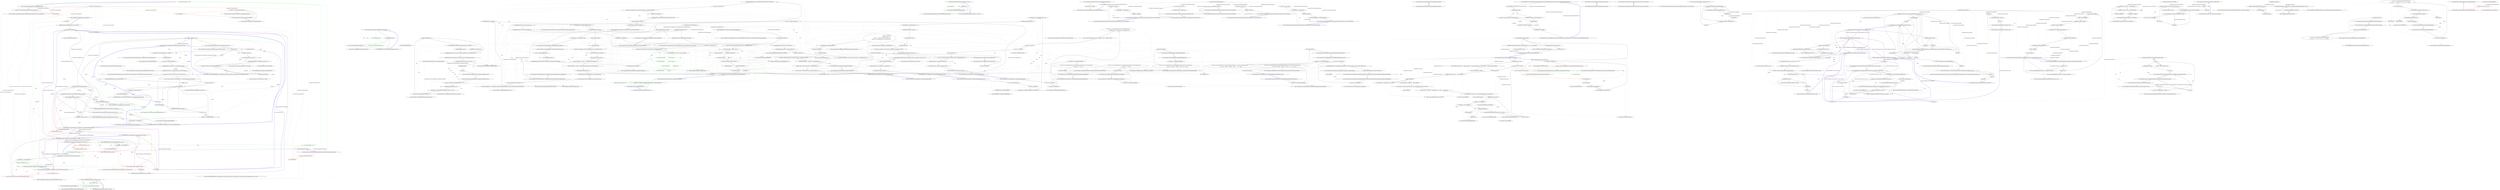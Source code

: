 digraph  {
n0 [cluster="CommandLine.Internal.Assumes.NotNull<T>(T, string)", label="Entry CommandLine.Internal.Assumes.NotNull<T>(T, string)", span="43-43"];
n1 [cluster="CommandLine.Internal.Assumes.NotNull<T>(T, string)", label="value == null", span="46-46"];
n2 [cluster="CommandLine.Internal.Assumes.NotNull<T>(T, string)", label="throw new ArgumentNullException(paramName);", span="47-47"];
n3 [cluster="CommandLine.Internal.Assumes.NotNull<T>(T, string)", label="Exit CommandLine.Internal.Assumes.NotNull<T>(T, string)", span="43-43"];
n4 [cluster="System.ArgumentNullException.ArgumentNullException(string)", label="Entry System.ArgumentNullException.ArgumentNullException(string)", span="0-0"];
n5 [cluster="CommandLine.Internal.Assumes.NotNullOrEmpty(string, string)", label="Entry CommandLine.Internal.Assumes.NotNullOrEmpty(string, string)", span="50-50"];
n6 [cluster="CommandLine.Internal.Assumes.NotNullOrEmpty(string, string)", label="string.IsNullOrEmpty(value)", span="52-52"];
n7 [cluster="CommandLine.Internal.Assumes.NotNullOrEmpty(string, string)", label="throw new ArgumentException(paramName);", span="53-53"];
n8 [cluster="CommandLine.Internal.Assumes.NotNullOrEmpty(string, string)", label="Exit CommandLine.Internal.Assumes.NotNullOrEmpty(string, string)", span="50-50"];
n9 [cluster="string.IsNullOrEmpty(string)", label="Entry string.IsNullOrEmpty(string)", span="0-0"];
n10 [cluster="System.ArgumentException.ArgumentException(string)", label="Entry System.ArgumentException.ArgumentException(string)", span="0-0"];
n11 [cluster="CommandLine.Internal.Assumes.NotZeroLength<T>(T[], string)", label="Entry CommandLine.Internal.Assumes.NotZeroLength<T>(T[], string)", span="56-56"];
n12 [cluster="CommandLine.Internal.Assumes.NotZeroLength<T>(T[], string)", label="array.Length == 0", span="58-58"];
n13 [cluster="CommandLine.Internal.Assumes.NotZeroLength<T>(T[], string)", label="throw new ArgumentOutOfRangeException(paramName);", span="59-59"];
n14 [cluster="CommandLine.Internal.Assumes.NotZeroLength<T>(T[], string)", label="Exit CommandLine.Internal.Assumes.NotZeroLength<T>(T[], string)", span="56-56"];
n15 [cluster="System.ArgumentOutOfRangeException.ArgumentOutOfRangeException(string)", label="Entry System.ArgumentOutOfRangeException.ArgumentOutOfRangeException(string)", span="0-0"];
d2 [cluster="CommandLine.Internal.Assumes.NotNull<T>(T, string)", color=green, community=0, label="33: throw new ArgumentNullException(paramName);", span="47-47"];
d6 [cluster="CommandLine.Internal.Assumes.NotNullOrEmpty(string, string)", color=green, community=0, label="17: string.IsNullOrEmpty(value)", span="52-52"];
d7 [cluster="CommandLine.Internal.Assumes.NotNullOrEmpty(string, string)", color=green, community=0, label="17: throw new ArgumentException(paramName);", span="53-53"];
d12 [cluster="CommandLine.Internal.Assumes.NotZeroLength<T>(T[], string)", color=green, community=0, label="28: array.Length == 0", span="58-58"];
m1_6 [cluster="CommandLine.CommandLineParser.CommandLineParser(bool)", file="CommandLineParser.cs", label="Entry CommandLine.CommandLineParser.CommandLineParser(bool)", span="66-66"];
m1_7 [cluster="CommandLine.CommandLineParser.CommandLineParser(bool)", file="CommandLineParser.cs", label="_settings = new CommandLineParserSettings(false, false, Console.Error)", span="68-68"];
m1_8 [cluster="CommandLine.CommandLineParser.CommandLineParser(bool)", color=red, community=0, file="CommandLineParser.cs", label="17: InitializeDelagate()", span="69-69"];
m1_9 [cluster="CommandLine.CommandLineParser.CommandLineParser(CommandLine.CommandLineParserSettings)", color=green, community=0, file="CommandLineParser.cs", label="17: Assumes.NotNull(settings, ''settings'')", span="65-65"];
m1_42 [cluster="CommandLine.Internal.ReflectionUtil.RetrieveMethod<TAttribute>(object)", file="CommandLineParser.cs", label="Entry CommandLine.Internal.ReflectionUtil.RetrieveMethod<TAttribute>(object)", span="70-70"];
m1_71 [cluster="CommandLine.Internal.OptionMap.SetDefaults()", file="CommandLineParser.cs", label="Entry CommandLine.Internal.OptionMap.SetDefaults()", span="120-120"];
m1_5 [cluster="CommandLine.CommandLineParser.InitializeDelagate()", file="CommandLineParser.cs", label="Entry CommandLine.CommandLineParser.InitializeDelagate()", span="133-133"];
m1_29 [cluster="CommandLine.CommandLineParser.DoParseArguments(string[], object)", color=green, community=0, file="CommandLineParser.cs", label="14: string helpText", span="128-128"];
m1_30 [cluster="CommandLine.CommandLineParser.DoParseArguments(string[], object)", file="CommandLineParser.cs", label="HelpOptionAttribute.InvokeMethod(options, pair, out helpText)", span="129-129"];
m1_4 [cluster="CommandLine.CommandLineParserSettings.CommandLineParserSettings()", file="CommandLineParser.cs", label="Entry CommandLine.CommandLineParserSettings.CommandLineParserSettings()", span="52-52"];
m1_105 [cluster="CommandLine.Internal.ReflectionUtil.RetrievePropertyList<TAttribute>(object)", file="CommandLineParser.cs", label="Entry CommandLine.Internal.ReflectionUtil.RetrievePropertyList<TAttribute>(object)", span="43-43"];
m1_70 [cluster="CommandLine.Internal.OptionInfo.CreateMap(object, CommandLine.CommandLineParserSettings)", file="CommandLineParser.cs", label="Entry CommandLine.Internal.OptionInfo.CreateMap(object, CommandLine.CommandLineParserSettings)", span="86-86"];
m1_78 [cluster="CommandLine.CommandLineParser.ParseHelp(string[], CommandLine.HelpOptionAttribute)", file="CommandLineParser.cs", label="helpOption.ShortName != null", span="187-187"];
m1_95 [cluster="CommandLine.CommandLineParser.SetParserStateIfNeeded(object, System.Collections.Generic.IEnumerable<CommandLine.ParsingError>)", file="CommandLineParser.cs", label="var list = ReflectionUtil.RetrievePropertyList<ParserStateAttribute>(options)", span="233-233"];
m1_99 [cluster="CommandLine.CommandLineParser.SetParserStateIfNeeded(object, System.Collections.Generic.IEnumerable<CommandLine.ParsingError>)", file="CommandLineParser.cs", label="property.GetValue(options, null) == null", span="240-240"];
m1_100 [cluster="CommandLine.CommandLineParser.SetParserStateIfNeeded(object, System.Collections.Generic.IEnumerable<CommandLine.ParsingError>)", file="CommandLineParser.cs", label="property.SetValue(options, new CommandLine.ParserState(), null)", span="243-243"];
m1_101 [cluster="CommandLine.CommandLineParser.SetParserStateIfNeeded(object, System.Collections.Generic.IEnumerable<CommandLine.ParsingError>)", file="CommandLineParser.cs", label="var parserState = (IParserState) property.GetValue(options, null)", span="245-245"];
m1_102 [cluster="CommandLine.CommandLineParser.SetParserStateIfNeeded(object, System.Collections.Generic.IEnumerable<CommandLine.ParsingError>)", file="CommandLineParser.cs", label=errors, span="246-246"];
m1_96 [cluster="CommandLine.CommandLineParser.SetParserStateIfNeeded(object, System.Collections.Generic.IEnumerable<CommandLine.ParsingError>)", file="CommandLineParser.cs", label="list.Count == 0", span="234-234"];
m1_98 [cluster="CommandLine.CommandLineParser.SetParserStateIfNeeded(object, System.Collections.Generic.IEnumerable<CommandLine.ParsingError>)", file="CommandLineParser.cs", label="var property = list[0].Left", span="238-238"];
m1_97 [cluster="CommandLine.CommandLineParser.SetParserStateIfNeeded(object, System.Collections.Generic.IEnumerable<CommandLine.ParsingError>)", file="CommandLineParser.cs", label="return;", span="236-236"];
m1_103 [cluster="CommandLine.CommandLineParser.SetParserStateIfNeeded(object, System.Collections.Generic.IEnumerable<CommandLine.ParsingError>)", file="CommandLineParser.cs", label="parserState.Errors.Add(error)", span="248-248"];
m1_104 [cluster="CommandLine.CommandLineParser.SetParserStateIfNeeded(object, System.Collections.Generic.IEnumerable<CommandLine.ParsingError>)", file="CommandLineParser.cs", label="Exit CommandLine.CommandLineParser.SetParserStateIfNeeded(object, System.Collections.Generic.IEnumerable<CommandLine.ParsingError>)", span="231-231"];
m1_23 [cluster="CommandLine.CommandLineParser.ParseArguments(string[], object, System.IO.TextWriter)", file="CommandLineParser.cs", label="Entry CommandLine.CommandLineParser.ParseArguments(string[], object, System.IO.TextWriter)", span="124-124"];
m1_24 [cluster="CommandLine.CommandLineParser.ParseArguments(string[], object, System.IO.TextWriter)", color=red, community=0, file="CommandLineParser.cs", label="33: Assumes.NotNull(args, ''args'')", span="126-126"];
m1_25 [cluster="CommandLine.CommandLineParser.DoParseArguments(string[], object)", color=red, community=0, file="CommandLineParser.cs", label="13: var pair = ReflectionUtil.RetrieveMethod<HelpOptionAttribute>(options)", span="120-120"];
m1_26 [cluster="CommandLine.CommandLineParser.DoParseArguments(string[], object)", file="CommandLineParser.cs", label="var helpWriter = _settings.HelpWriter", span="121-121"];
m1_27 [cluster="CommandLine.CommandLineParser.DoParseArguments(string[], object)", color=green, community=0, file="CommandLineParser.cs", label="13: pair != null && helpWriter != null", span="123-123"];
m1_20 [cluster="CommandLine.CommandLineParser.ParseArguments(string[], object)", color=green, community=0, file="CommandLineParser.cs", label="33: return DoParseArguments(args, options);", span="108-108"];
m1_21 [cluster="CommandLine.CommandLineParser.ParseArguments(string[], object)", file="CommandLineParser.cs", label="Exit CommandLine.CommandLineParser.ParseArguments(string[], object)", span="103-103"];
m1_28 [cluster="CommandLine.CommandLineParser.DoParseArguments(string[], object)", file="CommandLineParser.cs", label="ParseHelp(args, pair.Right) || !DoParseArgumentsUsingVerbs(args, options)", span="126-126"];
m1_37 [cluster="CommandLine.CommandLineParser.DoParseArguments(string[], object)", file="CommandLineParser.cs", label="helpWriter.Write(helpText)", span="154-154"];
m1_43 [cluster="CommandLine.CommandLineParser.ParseHelp(string[], CommandLine.HelpOptionAttribute)", file="CommandLineParser.cs", label="Entry CommandLine.CommandLineParser.ParseHelp(string[], CommandLine.HelpOptionAttribute)", span="205-205"];
m1_81 [cluster="CommandLine.CommandLineParser.ParseHelp(string[], CommandLine.HelpOptionAttribute)", file="CommandLineParser.cs", label="!string.IsNullOrEmpty(helpOption.LongName)", span="195-195"];
m1_83 [cluster="CommandLine.CommandLineParser.ParseHelp(string[], CommandLine.HelpOptionAttribute)", file="CommandLineParser.cs", label="i < args.Length", span="209-209"];
m1_84 [cluster="CommandLine.CommandLineParser.ParseHelp(string[], CommandLine.HelpOptionAttribute)", color=red, community=0, file="CommandLineParser.cs", label="27: helpOption.ShortName != null", span="211-211"];
m1_85 [cluster="CommandLine.CommandLineParser.ParseHelp(string[], CommandLine.HelpOptionAttribute)", file="CommandLineParser.cs", label="ArgumentParser.CompareShort(args[i], helpOption.ShortName, caseSensitive)", span="213-213"];
m1_87 [cluster="CommandLine.CommandLineParser.ParseHelp(string[], CommandLine.HelpOptionAttribute)", file="CommandLineParser.cs", label="!string.IsNullOrEmpty(helpOption.LongName)", span="219-219"];
m1_88 [cluster="CommandLine.CommandLineParser.ParseHelp(string[], CommandLine.HelpOptionAttribute)", file="CommandLineParser.cs", label="ArgumentParser.CompareLong(args[i], helpOption.LongName, caseSensitive)", span="221-221"];
m1_82 [cluster="CommandLine.CommandLineParser.ParseHelp(string[], CommandLine.HelpOptionAttribute)", file="CommandLineParser.cs", label="int i = 0", span="209-209"];
m1_90 [cluster="CommandLine.CommandLineParser.ParseHelp(string[], CommandLine.HelpOptionAttribute)", file="CommandLineParser.cs", label="i++", span="209-209"];
m1_91 [cluster="CommandLine.CommandLineParser.ParseHelp(string[], CommandLine.HelpOptionAttribute)", file="CommandLineParser.cs", label="return false;", span="228-228"];
m1_86 [cluster="CommandLine.CommandLineParser.ParseHelp(string[], CommandLine.HelpOptionAttribute)", file="CommandLineParser.cs", label="return true;", span="215-215"];
m1_89 [cluster="CommandLine.CommandLineParser.ParseHelp(string[], CommandLine.HelpOptionAttribute)", file="CommandLineParser.cs", label="return true;", span="223-223"];
m1_79 [cluster="CommandLine.Internal.TargetWrapper.AddValueItemIfAllowed(string)", color=green, community=0, file="CommandLineParser.cs", label="27: Entry CommandLine.Internal.TargetWrapper.AddValueItemIfAllowed(string)", span="55-55"];
m1_75 [cluster="string.IsNullOrEmpty(string)", file="CommandLineParser.cs", label="Entry string.IsNullOrEmpty(string)", span="0-0"];
m1_76 [cluster="CommandLine.Internal.ArgumentParser.Create(string, bool)", file="CommandLineParser.cs", label="Entry CommandLine.Internal.ArgumentParser.Create(string, bool)", span="57-57"];
m1_80 [cluster="CommandLine.Internal.OptionMap.EnforceRules()", file="CommandLineParser.cs", label="Entry CommandLine.Internal.OptionMap.EnforceRules()", span="115-115"];
m1_92 [cluster="CommandLine.CommandLineParser.ParseHelp(string[], CommandLine.HelpOptionAttribute)", file="CommandLineParser.cs", label="Exit CommandLine.CommandLineParser.ParseHelp(string[], CommandLine.HelpOptionAttribute)", span="205-205"];
m1_44 [cluster="CommandLine.CommandLineParser.DoParseArgumentsDelegate.Invoke(string[], object)", file="CommandLineParser.cs", label="Entry CommandLine.CommandLineParser.DoParseArgumentsDelegate.Invoke(string[], object)", span="254-254"];
m1_45 [cluster="CommandLine.HelpOptionAttribute.InvokeMethod(object, CommandLine.Internal.Pair<System.Reflection.MethodInfo, CommandLine.HelpOptionAttribute>, out string)", file="CommandLineParser.cs", label="Entry CommandLine.HelpOptionAttribute.InvokeMethod(object, CommandLine.Internal.Pair<System.Reflection.MethodInfo, CommandLine.HelpOptionAttribute>, out string)", span="103-103"];
m1_73 [cluster="CommandLine.Internal.StringArrayEnumerator.StringArrayEnumerator(string[])", file="CommandLineParser.cs", label="Entry CommandLine.Internal.StringArrayEnumerator.StringArrayEnumerator(string[])", span="47-47"];
m1_38 [cluster="CommandLine.CommandLineParser.DoParseArguments(string[], object)", file="CommandLineParser.cs", label="return false;", span="155-155"];
m1_108 [cluster="System.Reflection.PropertyInfo.SetValue(object, object, object[])", file="CommandLineParser.cs", label="Entry System.Reflection.PropertyInfo.SetValue(object, object, object[])", span="0-0"];
m1_93 [cluster="CommandLine.Internal.ArgumentParser.CompareShort(string, char?, bool)", file="CommandLineParser.cs", label="Entry CommandLine.Internal.ArgumentParser.CompareShort(string, char?, bool)", span="99-99"];
m1_74 [cluster="CommandLine.Internal.IArgumentEnumerator.MoveNext()", file="CommandLineParser.cs", label="Entry CommandLine.Internal.IArgumentEnumerator.MoveNext()", span="48-48"];
m1_109 [cluster="System.Collections.Generic.ICollection<T>.Add(T)", file="CommandLineParser.cs", label="Entry System.Collections.Generic.ICollection<T>.Add(T)", span="0-0"];
m1_0 [cluster="CommandLine.CommandLineParser.CommandLineParser()", file="CommandLineParser.cs", label="Entry CommandLine.CommandLineParser.CommandLineParser()", span="59-59"];
m1_1 [cluster="CommandLine.CommandLineParser.CommandLineParser()", file="CommandLineParser.cs", label="_settings = new CommandLineParserSettings()", span="61-61"];
m1_2 [cluster="CommandLine.CommandLineParser.CommandLineParser()", color=red, community=0, file="CommandLineParser.cs", label="14: InitializeDelagate()", span="62-62"];
m1_3 [cluster="CommandLine.CommandLineParser.CommandLineParser()", file="CommandLineParser.cs", label="Exit CommandLine.CommandLineParser.CommandLineParser()", span="59-59"];
m1_11 [cluster="CommandLine.CommandLineParser.CommandLineParser(CommandLine.CommandLineParserSettings)", file="CommandLineParser.cs", label="Entry CommandLine.CommandLineParser.CommandLineParser(CommandLine.CommandLineParserSettings)", span="78-78"];
m1_12 [cluster="CommandLine.CommandLineParser.CommandLineParser(CommandLine.CommandLineParserSettings)", color=red, community=0, file="CommandLineParser.cs", label="33: Assumes.NotNull(settings, ''settings'')", span="80-80"];
m1_14 [cluster="CommandLine.CommandLineParser.ParseArguments(string[], object)", color=green, community=0, file="CommandLineParser.cs", label="33: Assumes.NotNull(args, ''args'')", span="90-90"];
m1_13 [cluster="CommandLine.CommandLineParser.CommandLineParser(CommandLine.CommandLineParserSettings)", color=red, community=0, file="CommandLineParser.cs", label="33: InitializeDelagate()", span="81-81"];
m1_15 [cluster="CommandLine.CommandLineParser.ParseArguments(string[], object)", file="CommandLineParser.cs", label="Assumes.NotNull(options, ''options'')", span="91-91"];
m1_47 [cluster="CommandLine.CommandLineParser.DoParseArgumentsCore(string[], object)", file="CommandLineParser.cs", label="Entry CommandLine.CommandLineParser.DoParseArgumentsCore(string[], object)", span="163-163"];
m1_48 [cluster="CommandLine.CommandLineParser.DoParseArgumentsCore(string[], object)", file="CommandLineParser.cs", label="bool hadError = false", span="165-165"];
m1_49 [cluster="CommandLine.CommandLineParser.DoParseArgumentsCore(string[], object)", file="CommandLineParser.cs", label="var optionMap = OptionInfo.CreateMap(options, _settings)", span="166-166"];
m1_51 [cluster="CommandLine.CommandLineParser.DoParseArgumentsCore(string[], object)", file="CommandLineParser.cs", label="var target = new TargetWrapper(options)", span="168-168"];
m1_52 [cluster="CommandLine.CommandLineParser.DoParseArgumentsCore(string[], object)", file="CommandLineParser.cs", label="IArgumentEnumerator arguments = new StringArrayEnumerator(args)", span="170-170"];
m1_58 [cluster="CommandLine.CommandLineParser.DoParseArgumentsCore(string[], object)", file="CommandLineParser.cs", label="Internal.ParserState result = parser.Parse(arguments, optionMap, options)", span="179-179"];
m1_60 [cluster="CommandLine.CommandLineParser.DoParseArgumentsCore(string[], object)", file="CommandLineParser.cs", label="SetParserStateIfNeeded(options, parser.PostParsingState)", span="182-182"];
m1_67 [cluster="CommandLine.CommandLineParser.DoParseArgumentsCore(string[], object)", file="CommandLineParser.cs", label="hadError |= !optionMap.EnforceRules()", span="200-200"];
m1_50 [cluster="CommandLine.CommandLineParser.DoParseArgumentsCore(string[], object)", file="CommandLineParser.cs", label="optionMap.SetDefaults()", span="167-167"];
m1_64 [cluster="CommandLine.CommandLineParser.DoParseArgumentsCore(string[], object)", file="CommandLineParser.cs", label="target.IsValueListDefined", span="190-190"];
m1_65 [cluster="CommandLine.CommandLineParser.DoParseArgumentsCore(string[], object)", file="CommandLineParser.cs", label="!target.AddValueItemIfAllowed(argument)", span="192-192"];
m1_53 [cluster="CommandLine.CommandLineParser.DoParseArgumentsCore(string[], object)", file="CommandLineParser.cs", label="arguments.MoveNext()", span="171-171"];
m1_54 [cluster="CommandLine.CommandLineParser.DoParseArgumentsCore(string[], object)", file="CommandLineParser.cs", label="string argument = arguments.Current", span="173-173"];
m1_63 [cluster="CommandLine.CommandLineParser.DoParseArgumentsCore(string[], object)", file="CommandLineParser.cs", label="arguments.MoveNext()", span="188-188"];
m1_55 [cluster="CommandLine.CommandLineParser.DoParseArgumentsCore(string[], object)", file="CommandLineParser.cs", label="!string.IsNullOrEmpty(argument)", span="174-174"];
m1_56 [cluster="CommandLine.CommandLineParser.DoParseArgumentsCore(string[], object)", file="CommandLineParser.cs", label="ArgumentParser parser = ArgumentParser.Create(argument, _settings.IgnoreUnknownArguments)", span="176-176"];
m1_57 [cluster="CommandLine.CommandLineParser.DoParseArgumentsCore(string[], object)", file="CommandLineParser.cs", label="parser != null", span="177-177"];
m1_59 [cluster="CommandLine.CommandLineParser.DoParseArgumentsCore(string[], object)", file="CommandLineParser.cs", label="(result & Internal.ParserState.Failure) == Internal.ParserState.Failure", span="180-180"];
m1_62 [cluster="CommandLine.CommandLineParser.DoParseArgumentsCore(string[], object)", file="CommandLineParser.cs", label="(result & Internal.ParserState.MoveOnNextElement) == Internal.ParserState.MoveOnNextElement", span="187-187"];
m1_61 [cluster="CommandLine.CommandLineParser.DoParseArgumentsCore(string[], object)", file="CommandLineParser.cs", label="hadError = true", span="183-183"];
m1_66 [cluster="CommandLine.CommandLineParser.DoParseArgumentsCore(string[], object)", file="CommandLineParser.cs", label="hadError = true", span="194-194"];
m1_68 [cluster="CommandLine.CommandLineParser.DoParseArgumentsCore(string[], object)", file="CommandLineParser.cs", label="return !hadError;", span="202-202"];
m1_69 [cluster="CommandLine.CommandLineParser.DoParseArgumentsCore(string[], object)", file="CommandLineParser.cs", label="Exit CommandLine.CommandLineParser.DoParseArgumentsCore(string[], object)", span="163-163"];
m1_72 [cluster="CommandLine.Internal.TargetWrapper.TargetWrapper(object)", file="CommandLineParser.cs", label="Entry CommandLine.Internal.TargetWrapper.TargetWrapper(object)", span="43-43"];
m1_77 [cluster="CommandLine.Internal.ArgumentParser.Parse(CommandLine.Internal.IArgumentEnumerator, CommandLine.Internal.OptionMap, object)", file="CommandLineParser.cs", label="Entry CommandLine.Internal.ArgumentParser.Parse(CommandLine.Internal.IArgumentEnumerator, CommandLine.Internal.OptionMap, object)", span="48-48"];
m1_94 [cluster="CommandLine.Internal.ArgumentParser.CompareLong(string, string, bool)", file="CommandLineParser.cs", label="Entry CommandLine.Internal.ArgumentParser.CompareLong(string, string, bool)", span="104-104"];
m1_107 [cluster="CommandLine.ParserState.ParserState()", file="CommandLineParser.cs", label="Entry CommandLine.ParserState.ParserState()", span="47-47"];
m1_10 [cluster="CommandLine.CommandLineParserSettings.CommandLineParserSettings(bool, bool, System.IO.TextWriter)", file="CommandLineParser.cs", label="Entry CommandLine.CommandLineParserSettings.CommandLineParserSettings(bool, bool, System.IO.TextWriter)", span="112-112"];
m1_22 [cluster="CommandLine.CommandLineParser.DoParseArguments(string[], object)", file="CommandLineParser.cs", label="Entry CommandLine.CommandLineParser.DoParseArguments(string[], object)", span="142-142"];
m1_31 [cluster="CommandLine.CommandLineParser.DoParseArguments(string[], object)", file="CommandLineParser.cs", label="var pair = ReflectionUtil.RetrieveMethod<HelpOptionAttribute>(options)", span="144-144"];
m1_34 [cluster="CommandLine.CommandLineParser.DoParseArguments(string[], object)", color=red, community=0, file="CommandLineParser.cs", label="13: return DoParseArgumentsUsingVerbs(args, options);", span="136-136"];
m1_36 [cluster="CommandLine.CommandLineParser.DoParseArguments(string[], object)", file="CommandLineParser.cs", label="HelpOptionAttribute.InvokeMethod(options, pair, out helpText)", span="153-153"];
m1_40 [cluster="CommandLine.CommandLineParser.DoParseArguments(string[], object)", color=red, community=0, file="CommandLineParser.cs", label="13: return _doParseArguments(args, options);", span="160-160"];
m1_32 [cluster="CommandLine.CommandLineParser.DoParseArguments(string[], object)", file="CommandLineParser.cs", label="var helpWriter = _settings.HelpWriter", span="145-145"];
m1_33 [cluster="CommandLine.CommandLineParser.DoParseArguments(string[], object)", file="CommandLineParser.cs", label="pair != null && helpWriter != null", span="147-147"];
m1_35 [cluster="CommandLine.CommandLineParser.DoParseArguments(string[], object)", file="CommandLineParser.cs", label="string helpText", span="152-152"];
m1_39 [cluster="CommandLine.CommandLineParser.DoParseArguments(string[], object)", file="CommandLineParser.cs", label="return true;", span="157-157"];
m1_41 [cluster="CommandLine.CommandLineParser.DoParseArguments(string[], object)", file="CommandLineParser.cs", label="Exit CommandLine.CommandLineParser.DoParseArguments(string[], object)", span="142-142"];
m1_106 [cluster="System.Reflection.PropertyInfo.GetValue(object, object[])", file="CommandLineParser.cs", label="Entry System.Reflection.PropertyInfo.GetValue(object, object[])", span="0-0"];
m1_46 [cluster="System.IO.TextWriter.Write(string)", file="CommandLineParser.cs", label="Entry System.IO.TextWriter.Write(string)", span="0-0"];
m1_17 [cluster="CommandLine.CommandLineParser.ParseArguments(string[], object)", file="CommandLineParser.cs", label="Entry CommandLine.CommandLineParser.ParseArguments(string[], object)", span="103-103"];
m1_18 [cluster="CommandLine.CommandLineParser.ParseArguments(string[], object)", color=red, community=0, file="CommandLineParser.cs", label="33: Assumes.NotNull(args, ''args'')", span="105-105"];
m1_19 [cluster="CommandLine.CommandLineParser.ParseArguments(string[], object)", color=red, community=0, file="CommandLineParser.cs", label="33: Assumes.NotNull(options, ''options'')", span="106-106"];
m1_110 [file="CommandLineParser.cs", label="CommandLine.CommandLineParser", span=""];
m3_2 [cluster="CommandLine.CommandLineParserSettings.CommandLineParserSettings(bool)", file="CommandLineParserSettings.cs", label="Entry CommandLine.CommandLineParserSettings.CommandLineParserSettings(bool)", span="62-62"];
m3_3 [cluster="CommandLine.CommandLineParserSettings.CommandLineParserSettings(bool)", file="CommandLineParserSettings.cs", label="CaseSensitive = caseSensitive", span="64-64"];
m3_4 [cluster="CommandLine.CommandLineParserSettings.CommandLineParserSettings(bool)", file="CommandLineParserSettings.cs", label="Exit CommandLine.CommandLineParserSettings.CommandLineParserSettings(bool)", span="62-62"];
m3_16 [cluster="CommandLine.CommandLineParserSettings.CommandLineParserSettings(bool, bool, System.IO.TextWriter)", file="CommandLineParserSettings.cs", label="Entry CommandLine.CommandLineParserSettings.CommandLineParserSettings(bool, bool, System.IO.TextWriter)", span="112-112"];
m3_17 [cluster="CommandLine.CommandLineParserSettings.CommandLineParserSettings(bool, bool, System.IO.TextWriter)", file="CommandLineParserSettings.cs", label="CaseSensitive = caseSensitive", span="114-114"];
m3_18 [cluster="CommandLine.CommandLineParserSettings.CommandLineParserSettings(bool, bool, System.IO.TextWriter)", file="CommandLineParserSettings.cs", label="MutuallyExclusive = mutuallyExclusive", span="115-115"];
m3_19 [cluster="CommandLine.CommandLineParserSettings.CommandLineParserSettings(bool, bool, System.IO.TextWriter)", file="CommandLineParserSettings.cs", label="HelpWriter = helpWriter", span="116-116"];
m3_20 [cluster="CommandLine.CommandLineParserSettings.CommandLineParserSettings(bool, bool, System.IO.TextWriter)", file="CommandLineParserSettings.cs", label="Exit CommandLine.CommandLineParserSettings.CommandLineParserSettings(bool, bool, System.IO.TextWriter)", span="112-112"];
m3_0 [cluster="CommandLine.CommandLineParserSettings.CommandLineParserSettings()", file="CommandLineParserSettings.cs", label="Entry CommandLine.CommandLineParserSettings.CommandLineParserSettings()", span="52-52"];
m3_1 [cluster="CommandLine.CommandLineParserSettings.CommandLineParserSettings()", file="CommandLineParserSettings.cs", label="Exit CommandLine.CommandLineParserSettings.CommandLineParserSettings()", span="52-52"];
m3_12 [cluster="CommandLine.CommandLineParserSettings.CommandLineParserSettings(bool, bool)", file="CommandLineParserSettings.cs", label="Entry CommandLine.CommandLineParserSettings.CommandLineParserSettings(bool, bool)", span="98-98"];
m3_13 [cluster="CommandLine.CommandLineParserSettings.CommandLineParserSettings(bool, bool)", file="CommandLineParserSettings.cs", label="CaseSensitive = caseSensitive", span="100-100"];
m3_14 [cluster="CommandLine.CommandLineParserSettings.CommandLineParserSettings(bool, bool)", file="CommandLineParserSettings.cs", label="MutuallyExclusive = mutuallyExclusive", span="101-101"];
m3_15 [cluster="CommandLine.CommandLineParserSettings.CommandLineParserSettings(bool, bool)", file="CommandLineParserSettings.cs", label="Exit CommandLine.CommandLineParserSettings.CommandLineParserSettings(bool, bool)", span="98-98"];
m3_5 [cluster="CommandLine.CommandLineParserSettings.CommandLineParserSettings(System.IO.TextWriter)", file="CommandLineParserSettings.cs", label="Entry CommandLine.CommandLineParserSettings.CommandLineParserSettings(System.IO.TextWriter)", span="73-73"];
m3_6 [cluster="CommandLine.CommandLineParserSettings.CommandLineParserSettings(System.IO.TextWriter)", file="CommandLineParserSettings.cs", label="HelpWriter = helpWriter", span="76-76"];
m3_7 [cluster="CommandLine.CommandLineParserSettings.CommandLineParserSettings(System.IO.TextWriter)", file="CommandLineParserSettings.cs", label="Exit CommandLine.CommandLineParserSettings.CommandLineParserSettings(System.IO.TextWriter)", span="73-73"];
m3_8 [cluster="CommandLine.CommandLineParserSettings.CommandLineParserSettings(bool, System.IO.TextWriter)", file="CommandLineParserSettings.cs", label="Entry CommandLine.CommandLineParserSettings.CommandLineParserSettings(bool, System.IO.TextWriter)", span="86-86"];
m3_9 [cluster="CommandLine.CommandLineParserSettings.CommandLineParserSettings(bool, System.IO.TextWriter)", file="CommandLineParserSettings.cs", label="CaseSensitive = caseSensitive", span="88-88"];
m3_10 [cluster="CommandLine.CommandLineParserSettings.CommandLineParserSettings(bool, System.IO.TextWriter)", file="CommandLineParserSettings.cs", label="HelpWriter = helpWriter", span="89-89"];
m3_11 [cluster="CommandLine.CommandLineParserSettings.CommandLineParserSettings(bool, System.IO.TextWriter)", file="CommandLineParserSettings.cs", label="Exit CommandLine.CommandLineParserSettings.CommandLineParserSettings(bool, System.IO.TextWriter)", span="86-86"];
m3_21 [cluster="CommandLine.CommandLineParserSettings.CommandLineParserSettings(bool, bool, bool, System.IO.TextWriter)", file="CommandLineParserSettings.cs", label="Entry CommandLine.CommandLineParserSettings.CommandLineParserSettings(bool, bool, bool, System.IO.TextWriter)", span="128-128"];
m3_22 [cluster="CommandLine.CommandLineParserSettings.CommandLineParserSettings(bool, bool, bool, System.IO.TextWriter)", file="CommandLineParserSettings.cs", label="CaseSensitive = caseSensitive", span="130-130"];
m3_23 [cluster="CommandLine.CommandLineParserSettings.CommandLineParserSettings(bool, bool, bool, System.IO.TextWriter)", file="CommandLineParserSettings.cs", label="MutuallyExclusive = mutuallyExclusive", span="131-131"];
m3_24 [cluster="CommandLine.CommandLineParserSettings.CommandLineParserSettings(bool, bool, bool, System.IO.TextWriter)", file="CommandLineParserSettings.cs", label="HelpWriter = helpWriter", span="132-132"];
m3_25 [cluster="CommandLine.CommandLineParserSettings.CommandLineParserSettings(bool, bool, bool, System.IO.TextWriter)", file="CommandLineParserSettings.cs", label="IgnoreUnknownArguments = ignoreUnknownArguments", span="133-133"];
m3_26 [cluster="CommandLine.CommandLineParserSettings.CommandLineParserSettings(bool, bool, bool, System.IO.TextWriter)", file="CommandLineParserSettings.cs", label="Exit CommandLine.CommandLineParserSettings.CommandLineParserSettings(bool, bool, bool, System.IO.TextWriter)", span="128-128"];
m3_27 [file="CommandLineParserSettings.cs", label="CommandLine.CommandLineParserSettings", span=""];
m5_125 [cluster="string.Format(System.IFormatProvider, string, object)", file="HelpTextFixture.cs", label="Entry string.Format(System.IFormatProvider, string, object)", span="0-0"];
m5_175 [cluster="CommandLine.Text.Tests.HelpTextFixture.DetailedHelpWithBadMutualExclusiveness()", file="HelpTextFixture.cs", label="Entry CommandLine.Text.Tests.HelpTextFixture.DetailedHelpWithBadMutualExclusiveness()", span="398-398"];
m5_176 [cluster="CommandLine.Text.Tests.HelpTextFixture.DetailedHelpWithBadMutualExclusiveness()", file="HelpTextFixture.cs", label="var options = new ComplexOptionsWithHelp()", span="400-400"];
m5_177 [cluster="CommandLine.Text.Tests.HelpTextFixture.DetailedHelpWithBadMutualExclusiveness()", file="HelpTextFixture.cs", label="bool result = new CommandLineParser(new CommandLineParserSettings(true, true, Console.Out)).ParseArguments(\r\n                new string[] { ''-iIN.FILE'', ''-oOUT.FILE'', ''--offset'', ''0'', ''-ap'' }, options)", span="402-403"];
m5_178 [cluster="CommandLine.Text.Tests.HelpTextFixture.DetailedHelpWithBadMutualExclusiveness()", file="HelpTextFixture.cs", label="result.Should().Be.False()", span="405-405"];
m5_179 [cluster="CommandLine.Text.Tests.HelpTextFixture.DetailedHelpWithBadMutualExclusiveness()", file="HelpTextFixture.cs", label="Exit CommandLine.Text.Tests.HelpTextFixture.DetailedHelpWithBadMutualExclusiveness()", span="398-398"];
m5_154 [cluster="CommandLine.CommandLineParserSettings.CommandLineParserSettings()", file="HelpTextFixture.cs", label="Entry CommandLine.CommandLineParserSettings.CommandLineParserSettings()", span="52-52"];
m5_195 [cluster="CommandLine.Text.Tests.HelpTextFixture.CustomizeOptionsFormat_FormatOptionHelpText(object, CommandLine.Text.FormatOptionHelpTextEventArgs)", file="HelpTextFixture.cs", label="Entry CommandLine.Text.Tests.HelpTextFixture.CustomizeOptionsFormat_FormatOptionHelpText(object, CommandLine.Text.FormatOptionHelpTextEventArgs)", span="433-433"];
m5_196 [cluster="CommandLine.Text.Tests.HelpTextFixture.CustomizeOptionsFormat_FormatOptionHelpText(object, CommandLine.Text.FormatOptionHelpTextEventArgs)", file="HelpTextFixture.cs", label="string optionHelp = null", span="436-436"];
m5_197 [cluster="CommandLine.Text.Tests.HelpTextFixture.CustomizeOptionsFormat_FormatOptionHelpText(object, CommandLine.Text.FormatOptionHelpTextEventArgs)", file="HelpTextFixture.cs", label="e.Option.ShortName.Value", span="438-438"];
m5_202 [cluster="CommandLine.Text.Tests.HelpTextFixture.CustomizeOptionsFormat_FormatOptionHelpText(object, CommandLine.Text.FormatOptionHelpTextEventArgs)", file="HelpTextFixture.cs", label="e.Option.Required", span="449-449"];
m5_204 [cluster="CommandLine.Text.Tests.HelpTextFixture.CustomizeOptionsFormat_FormatOptionHelpText(object, CommandLine.Text.FormatOptionHelpTextEventArgs)", file="HelpTextFixture.cs", label="e.Option.HelpText = optionHelp", span="454-454"];
m5_198 [cluster="CommandLine.Text.Tests.HelpTextFixture.CustomizeOptionsFormat_FormatOptionHelpText(object, CommandLine.Text.FormatOptionHelpTextEventArgs)", file="HelpTextFixture.cs", label="'v'", span="440-440"];
m5_200 [cluster="CommandLine.Text.Tests.HelpTextFixture.CustomizeOptionsFormat_FormatOptionHelpText(object, CommandLine.Text.FormatOptionHelpTextEventArgs)", file="HelpTextFixture.cs", label="'i'", span="444-444"];
m5_199 [cluster="CommandLine.Text.Tests.HelpTextFixture.CustomizeOptionsFormat_FormatOptionHelpText(object, CommandLine.Text.FormatOptionHelpTextEventArgs)", file="HelpTextFixture.cs", label="optionHelp = ''Kommentar umfassend Operationen.''", span="441-441"];
m5_201 [cluster="CommandLine.Text.Tests.HelpTextFixture.CustomizeOptionsFormat_FormatOptionHelpText(object, CommandLine.Text.FormatOptionHelpTextEventArgs)", file="HelpTextFixture.cs", label="optionHelp = ''Gibt den Eingang an zu bearbeitenden Datei.''", span="445-445"];
m5_203 [cluster="CommandLine.Text.Tests.HelpTextFixture.CustomizeOptionsFormat_FormatOptionHelpText(object, CommandLine.Text.FormatOptionHelpTextEventArgs)", file="HelpTextFixture.cs", label="optionHelp = ''Erforderlich. '' + optionHelp", span="451-451"];
m5_205 [cluster="CommandLine.Text.Tests.HelpTextFixture.CustomizeOptionsFormat_FormatOptionHelpText(object, CommandLine.Text.FormatOptionHelpTextEventArgs)", file="HelpTextFixture.cs", label="Exit CommandLine.Text.Tests.HelpTextFixture.CustomizeOptionsFormat_FormatOptionHelpText(object, CommandLine.Text.FormatOptionHelpTextEventArgs)", span="433-433"];
m5_152 [cluster="CommandLine.Tests.Mocks.RPEOptions.RPEOptions()", file="HelpTextFixture.cs", label="Entry CommandLine.Tests.Mocks.RPEOptions.RPEOptions()", span="6-6"];
m5_193 [cluster="CommandLine.CommandLineParser.ParseArguments(string[], object, System.IO.TextWriter)", file="HelpTextFixture.cs", label="Entry CommandLine.CommandLineParser.ParseArguments(string[], object, System.IO.TextWriter)", span="124-124"];
m5_138 [cluster="CommandLine.Text.Tests.HelpTextFixture.InvokeRenderParsingErrorsText()", file="HelpTextFixture.cs", label="Entry CommandLine.Text.Tests.HelpTextFixture.InvokeRenderParsingErrorsText()", span="279-279"];
m5_139 [cluster="CommandLine.Text.Tests.HelpTextFixture.InvokeRenderParsingErrorsText()", file="HelpTextFixture.cs", label="var sw = new StringWriter()", span="281-281"];
m5_140 [cluster="CommandLine.Text.Tests.HelpTextFixture.InvokeRenderParsingErrorsText()", file="HelpTextFixture.cs", label="var options = new RPEOptions()", span="282-282"];
m5_141 [cluster="CommandLine.Text.Tests.HelpTextFixture.InvokeRenderParsingErrorsText()", file="HelpTextFixture.cs", label="var parser = new CommandLineParser(new CommandLineParserSettings {\r\n                MutuallyExclusive = true, CaseSensitive = true, HelpWriter = sw})", span="283-284"];
m5_144 [cluster="CommandLine.Text.Tests.HelpTextFixture.InvokeRenderParsingErrorsText()", file="HelpTextFixture.cs", label="var outsw = sw.ToString()", span="289-289"];
m5_142 [cluster="CommandLine.Text.Tests.HelpTextFixture.InvokeRenderParsingErrorsText()", file="HelpTextFixture.cs", label="var result = parser.ParseArguments(new string[] {''--option-b'', ''hello'', ''-cWORLD''}, options)", span="285-285"];
m5_143 [cluster="CommandLine.Text.Tests.HelpTextFixture.InvokeRenderParsingErrorsText()", file="HelpTextFixture.cs", label="result.Should().Be.False()", span="287-287"];
m5_145 [cluster="CommandLine.Text.Tests.HelpTextFixture.InvokeRenderParsingErrorsText()", file="HelpTextFixture.cs", label="Console.WriteLine(outsw)", span="291-291"];
m5_146 [cluster="CommandLine.Text.Tests.HelpTextFixture.InvokeRenderParsingErrorsText()", file="HelpTextFixture.cs", label="var lines = outsw.Split(new string[] { Environment.NewLine }, StringSplitOptions.None)", span="293-293"];
m5_147 [cluster="CommandLine.Text.Tests.HelpTextFixture.InvokeRenderParsingErrorsText()", file="HelpTextFixture.cs", label="lines[0].Should().Equal(''--option-b option violates format.'')", span="295-295"];
m5_148 [cluster="CommandLine.Text.Tests.HelpTextFixture.InvokeRenderParsingErrorsText()", file="HelpTextFixture.cs", label="lines[1].Should().Equal(''-c/--option-c option violates format.'')", span="296-296"];
m5_149 [cluster="CommandLine.Text.Tests.HelpTextFixture.InvokeRenderParsingErrorsText()", file="HelpTextFixture.cs", label="lines[2].Should().Equal(''-a required option is missing.'')", span="297-297"];
m5_150 [cluster="CommandLine.Text.Tests.HelpTextFixture.InvokeRenderParsingErrorsText()", file="HelpTextFixture.cs", label="Exit CommandLine.Text.Tests.HelpTextFixture.InvokeRenderParsingErrorsText()", span="279-279"];
m5_181 [cluster="CommandLine.Text.Tests.HelpTextFixture.DetailedHelpWithBadFormatAndMutualExclusiveness()", file="HelpTextFixture.cs", label="Entry CommandLine.Text.Tests.HelpTextFixture.DetailedHelpWithBadFormatAndMutualExclusiveness()", span="409-409"];
m5_182 [cluster="CommandLine.Text.Tests.HelpTextFixture.DetailedHelpWithBadFormatAndMutualExclusiveness()", file="HelpTextFixture.cs", label="var options = new ComplexOptionsWithHelp()", span="411-411"];
m5_183 [cluster="CommandLine.Text.Tests.HelpTextFixture.DetailedHelpWithBadFormatAndMutualExclusiveness()", file="HelpTextFixture.cs", label="bool result = new CommandLineParser(new CommandLineParserSettings(true, true, Console.Out)).ParseArguments(\r\n                new string[] { ''-iIN.FILE'', ''-oOUT.FILE'', ''--offset'', ''zero'', ''-pa'' }, options)", span="413-414"];
m5_184 [cluster="CommandLine.Text.Tests.HelpTextFixture.DetailedHelpWithBadFormatAndMutualExclusiveness()", file="HelpTextFixture.cs", label="result.Should().Be.False()", span="416-416"];
m5_185 [cluster="CommandLine.Text.Tests.HelpTextFixture.DetailedHelpWithBadFormatAndMutualExclusiveness()", file="HelpTextFixture.cs", label="Exit CommandLine.Text.Tests.HelpTextFixture.DetailedHelpWithBadFormatAndMutualExclusiveness()", span="409-409"];
m5_58 [cluster="CommandLine.Text.Tests.HelpTextFixture.LongHelpTextWithoutSpaces()", file="HelpTextFixture.cs", label="Entry CommandLine.Text.Tests.HelpTextFixture.LongHelpTextWithoutSpaces()", span="173-173"];
m5_59 [cluster="CommandLine.Text.Tests.HelpTextFixture.LongHelpTextWithoutSpaces()", color=green, community=0, file="HelpTextFixture.cs", label="5: _helpText.MaximumDisplayWidth = 40", span="175-175"];
m5_60 [cluster="CommandLine.Text.Tests.HelpTextFixture.LongHelpTextWithoutSpaces()", file="HelpTextFixture.cs", label="_helpText.AddOptions(new MockOptionsWithLongDescriptionAndNoSpaces())", span="176-176"];
m5_61 [cluster="CommandLine.Text.Tests.HelpTextFixture.LongHelpTextWithoutSpaces()", file="HelpTextFixture.cs", label="string help = _helpText.ToString()", span="177-177"];
m5_62 [cluster="CommandLine.Text.Tests.HelpTextFixture.LongHelpTextWithoutSpaces()", file="HelpTextFixture.cs", label="string[] lines = help.Split(new[] { Environment.NewLine }, StringSplitOptions.None)", span="179-179"];
m5_63 [cluster="CommandLine.Text.Tests.HelpTextFixture.LongHelpTextWithoutSpaces()", file="HelpTextFixture.cs", label="lines[2].Should().Equal(''  v, verbose    Before '')", span="180-180"];
m5_64 [cluster="CommandLine.Text.Tests.HelpTextFixture.LongHelpTextWithoutSpaces()", file="HelpTextFixture.cs", label="lines[3].Should().Equal(''                012345678901234567890123'')", span="181-181"];
m5_65 [cluster="CommandLine.Text.Tests.HelpTextFixture.LongHelpTextWithoutSpaces()", file="HelpTextFixture.cs", label="lines[4].Should().Equal(''                After'')", span="182-182"];
m5_66 [cluster="CommandLine.Text.Tests.HelpTextFixture.LongHelpTextWithoutSpaces()", file="HelpTextFixture.cs", label="lines[5].Should().Equal(''  input-file    Before '')", span="183-183"];
m5_67 [cluster="CommandLine.Text.Tests.HelpTextFixture.LongHelpTextWithoutSpaces()", file="HelpTextFixture.cs", label="lines[6].Should().Equal(''                012345678901234567890123'')", span="184-184"];
m5_68 [cluster="CommandLine.Text.Tests.HelpTextFixture.LongHelpTextWithoutSpaces()", file="HelpTextFixture.cs", label="lines[7].Should().Equal(''                456789 After'')", span="185-185"];
m5_69 [cluster="CommandLine.Text.Tests.HelpTextFixture.LongHelpTextWithoutSpaces()", file="HelpTextFixture.cs", label="Exit CommandLine.Text.Tests.HelpTextFixture.LongHelpTextWithoutSpaces()", span="173-173"];
m5_21 [cluster="CommandLine.Text.HelpText.AddOptions(object)", file="HelpTextFixture.cs", label="Entry CommandLine.Text.HelpText.AddOptions(object)", span="371-371"];
m5_121 [cluster="CommandLine.Text.HelpText.HelpText()", file="HelpTextFixture.cs", label="Entry CommandLine.Text.HelpText.HelpText()", span="72-72"];
m5_134 [cluster="CommandLine.Text.Tests.HelpTextFixture.CreateBasicInstance()", file="HelpTextFixture.cs", label="Entry CommandLine.Text.Tests.HelpTextFixture.CreateBasicInstance()", span="271-271"];
m5_135 [cluster="CommandLine.Text.Tests.HelpTextFixture.CreateBasicInstance()", file="HelpTextFixture.cs", label="var local = new HelpText()", span="273-273"];
m5_136 [cluster="CommandLine.Text.Tests.HelpTextFixture.CreateBasicInstance()", file="HelpTextFixture.cs", label="local.ToString().Should().Equal('''')", span="275-275"];
m5_137 [cluster="CommandLine.Text.Tests.HelpTextFixture.CreateBasicInstance()", file="HelpTextFixture.cs", label="Exit CommandLine.Text.Tests.HelpTextFixture.CreateBasicInstance()", span="271-271"];
m5_20 [cluster="CommandLine.Text.HelpText.AddPreOptionsLine(string)", file="HelpTextFixture.cs", label="Entry CommandLine.Text.HelpText.AddPreOptionsLine(string)", span="346-346"];
m5_151 [cluster="System.IO.StringWriter.StringWriter()", file="HelpTextFixture.cs", label="Entry System.IO.StringWriter.StringWriter()", span="0-0"];
m5_163 [cluster="CommandLine.Text.Tests.HelpTextFixture.ComplexOptionsWithHelp.ComplexOptionsWithHelp()", file="HelpTextFixture.cs", label="Entry CommandLine.Text.Tests.HelpTextFixture.ComplexOptionsWithHelp.ComplexOptionsWithHelp()", span="89-89"];
m5_19 [cluster="string.Concat(string, string)", file="HelpTextFixture.cs", label="Entry string.Concat(string, string)", span="0-0"];
m5_86 [cluster="CommandLine.Text.Tests.HelpTextFixture.CustomizeOptionsFormat()", file="HelpTextFixture.cs", label="Entry CommandLine.Text.Tests.HelpTextFixture.CustomizeOptionsFormat()", span="209-209"];
m5_87 [cluster="CommandLine.Text.Tests.HelpTextFixture.CustomizeOptionsFormat()", file="HelpTextFixture.cs", label="var local = new HelpText(''Customizing Test.'')", span="211-211"];
m5_88 [cluster="CommandLine.Text.Tests.HelpTextFixture.CustomizeOptionsFormat()", file="HelpTextFixture.cs", label="local.FormatOptionHelpText += new EventHandler<FormatOptionHelpTextEventArgs>(CustomizeOptionsFormat_FormatOptionHelpText)", span="212-212"];
m5_89 [cluster="CommandLine.Text.Tests.HelpTextFixture.CustomizeOptionsFormat()", file="HelpTextFixture.cs", label="local.AddPreOptionsLine(''Pre-Options.'')", span="213-213"];
m5_90 [cluster="CommandLine.Text.Tests.HelpTextFixture.CustomizeOptionsFormat()", file="HelpTextFixture.cs", label="local.AddOptions(new MockOptionsWithDescription())", span="214-214"];
m5_91 [cluster="CommandLine.Text.Tests.HelpTextFixture.CustomizeOptionsFormat()", file="HelpTextFixture.cs", label="local.AddPostOptionsLine(''Post-Options.'')", span="215-215"];
m5_92 [cluster="CommandLine.Text.Tests.HelpTextFixture.CustomizeOptionsFormat()", file="HelpTextFixture.cs", label="string help = local.ToString()", span="217-217"];
m5_93 [cluster="CommandLine.Text.Tests.HelpTextFixture.CustomizeOptionsFormat()", file="HelpTextFixture.cs", label="Console.WriteLine(help)", span="219-219"];
m5_94 [cluster="CommandLine.Text.Tests.HelpTextFixture.CustomizeOptionsFormat()", file="HelpTextFixture.cs", label="string[] lines = help.Split(new string[] { Environment.NewLine }, StringSplitOptions.None)", span="221-221"];
m5_95 [cluster="CommandLine.Text.Tests.HelpTextFixture.CustomizeOptionsFormat()", file="HelpTextFixture.cs", label="lines[0].Should().Equal(''Customizing Test.'')", span="222-222"];
m5_96 [cluster="CommandLine.Text.Tests.HelpTextFixture.CustomizeOptionsFormat()", file="HelpTextFixture.cs", label="lines[1].Should().Equal(''Pre-Options.'')", span="223-223"];
m5_97 [cluster="CommandLine.Text.Tests.HelpTextFixture.CustomizeOptionsFormat()", file="HelpTextFixture.cs", label="lines[3].Should().Equal(''  v, verbose       Kommentar umfassend Operationen.'')", span="224-224"];
m5_98 [cluster="CommandLine.Text.Tests.HelpTextFixture.CustomizeOptionsFormat()", file="HelpTextFixture.cs", label="lines[4].Should().Equal(''  i, input-file    Erforderlich. Gibt den Eingang an zu bearbeitenden Datei.'')", span="225-225"];
m5_99 [cluster="CommandLine.Text.Tests.HelpTextFixture.CustomizeOptionsFormat()", file="HelpTextFixture.cs", label="lines[6].Should().Equal(''Post-Options.'')", span="226-226"];
m5_100 [cluster="CommandLine.Text.Tests.HelpTextFixture.CustomizeOptionsFormat()", file="HelpTextFixture.cs", label="Exit CommandLine.Text.Tests.HelpTextFixture.CustomizeOptionsFormat()", span="209-209"];
m5_170 [cluster="CommandLine.Text.Tests.HelpTextFixture.DetailedHelpWithMissingRequiredAndBadFormat()", file="HelpTextFixture.cs", label="Entry CommandLine.Text.Tests.HelpTextFixture.DetailedHelpWithMissingRequiredAndBadFormat()", span="387-387"];
m5_171 [cluster="CommandLine.Text.Tests.HelpTextFixture.DetailedHelpWithMissingRequiredAndBadFormat()", file="HelpTextFixture.cs", label="var options = new ComplexOptionsWithHelp()", span="389-389"];
m5_172 [cluster="CommandLine.Text.Tests.HelpTextFixture.DetailedHelpWithMissingRequiredAndBadFormat()", file="HelpTextFixture.cs", label="bool result = new CommandLineParser(new CommandLineParserSettings(Console.Out)).ParseArguments(\r\n                new string[] { ''-i0'' }, options)", span="391-392"];
m5_173 [cluster="CommandLine.Text.Tests.HelpTextFixture.DetailedHelpWithMissingRequiredAndBadFormat()", file="HelpTextFixture.cs", label="result.Should().Be.False()", span="394-394"];
m5_174 [cluster="CommandLine.Text.Tests.HelpTextFixture.DetailedHelpWithMissingRequiredAndBadFormat()", file="HelpTextFixture.cs", label="Exit CommandLine.Text.Tests.HelpTextFixture.DetailedHelpWithMissingRequiredAndBadFormat()", span="387-387"];
m5_14 [cluster="CommandLine.Text.HelpText.HelpText(string)", file="HelpTextFixture.cs", label="Entry CommandLine.Text.HelpText.HelpText(string)", span="102-102"];
m5_16 [cluster="CommandLine.Text.CopyrightInfo.CopyrightInfo(string, params int[])", file="HelpTextFixture.cs", label="Entry CommandLine.Text.CopyrightInfo.CopyrightInfo(string, params int[])", span="81-81"];
m5_44 [cluster="Unk.Should", file="HelpTextFixture.cs", label="Entry Unk.Should", span=""];
m5_57 [cluster="CommandLine.Text.Tests.HelpTextFixture.MockOptionsWithLongDescription.MockOptionsWithLongDescription()", file="HelpTextFixture.cs", label="Entry CommandLine.Text.Tests.HelpTextFixture.MockOptionsWithLongDescription.MockOptionsWithLongDescription()", span="65-65"];
m5_102 [cluster="CommandLine.Text.Tests.HelpTextFixture.MockOptionsWithDescription.MockOptionsWithDescription()", file="HelpTextFixture.cs", label="Entry CommandLine.Text.Tests.HelpTextFixture.MockOptionsWithDescription.MockOptionsWithDescription()", span="56-56"];
m5_158 [cluster="CommandLine.Text.Tests.HelpTextFixture.DetailedHelpWithBadFormat()", file="HelpTextFixture.cs", label="Entry CommandLine.Text.Tests.HelpTextFixture.DetailedHelpWithBadFormat()", span="365-365"];
m5_159 [cluster="CommandLine.Text.Tests.HelpTextFixture.DetailedHelpWithBadFormat()", file="HelpTextFixture.cs", label="var options = new ComplexOptionsWithHelp()", span="367-367"];
m5_160 [cluster="CommandLine.Text.Tests.HelpTextFixture.DetailedHelpWithBadFormat()", file="HelpTextFixture.cs", label="bool result = new CommandLineParser(new CommandLineParserSettings(Console.Out)).ParseArguments(\r\n                new string[] { ''-iIN.FILE'', ''-oOUT.FILE'', ''--offset'', ''abc'' }, options)", span="369-370"];
m5_161 [cluster="CommandLine.Text.Tests.HelpTextFixture.DetailedHelpWithBadFormat()", file="HelpTextFixture.cs", label="result.Should().Be.False()", span="372-372"];
m5_162 [cluster="CommandLine.Text.Tests.HelpTextFixture.DetailedHelpWithBadFormat()", file="HelpTextFixture.cs", label="Exit CommandLine.Text.Tests.HelpTextFixture.DetailedHelpWithBadFormat()", span="365-365"];
m5_17 [cluster="CommandLine.Text.HelpText.RenderParsingErrorsText(object, int)", file="HelpTextFixture.cs", label="Entry CommandLine.Text.HelpText.RenderParsingErrorsText(object, int)", span="433-433"];
m5_42 [cluster="CommandLine.Text.HelpText.ToString()", file="HelpTextFixture.cs", label="Entry CommandLine.Text.HelpText.ToString()", span="587-587"];
m5_156 [cluster="Unk.False", file="HelpTextFixture.cs", label="Entry Unk.False", span=""];
m5_157 [cluster="System.IO.StringWriter.ToString()", file="HelpTextFixture.cs", label="Entry System.IO.StringWriter.ToString()", span="0-0"];
m5_25 [cluster="CommandLine.Text.Tests.HelpTextFixture.AddAnEmptyPreOptionsLineIsAllowed()", file="HelpTextFixture.cs", label="Entry CommandLine.Text.Tests.HelpTextFixture.AddAnEmptyPreOptionsLineIsAllowed()", span="131-131"];
m5_26 [cluster="CommandLine.Text.Tests.HelpTextFixture.AddAnEmptyPreOptionsLineIsAllowed()", file="HelpTextFixture.cs", label="_helpText.AddPreOptionsLine(string.Empty)", span="133-133"];
m5_27 [cluster="CommandLine.Text.Tests.HelpTextFixture.AddAnEmptyPreOptionsLineIsAllowed()", file="HelpTextFixture.cs", label="Exit CommandLine.Text.Tests.HelpTextFixture.AddAnEmptyPreOptionsLineIsAllowed()", span="131-131"];
m5_15 [cluster="CommandLine.Text.HeadingInfo.HeadingInfo(string, string)", file="HelpTextFixture.cs", label="Entry CommandLine.Text.HeadingInfo.HeadingInfo(string, string)", span="62-62"];
m5_46 [cluster="CommandLine.Text.Tests.HelpTextFixture.WhenHelpTextIsLongerThanWidthItWillWrapAroundAsIfInAColumn()", file="HelpTextFixture.cs", label="Entry CommandLine.Text.Tests.HelpTextFixture.WhenHelpTextIsLongerThanWidthItWillWrapAroundAsIfInAColumn()", span="157-157"];
m5_47 [cluster="CommandLine.Text.Tests.HelpTextFixture.WhenHelpTextIsLongerThanWidthItWillWrapAroundAsIfInAColumn()", file="HelpTextFixture.cs", label="_helpText.MaximumDisplayWidth = 40", span="159-159"];
m5_48 [cluster="CommandLine.Text.Tests.HelpTextFixture.WhenHelpTextIsLongerThanWidthItWillWrapAroundAsIfInAColumn()", file="HelpTextFixture.cs", label="_helpText.AddOptions(new MockOptionsWithLongDescription())", span="160-160"];
m5_49 [cluster="CommandLine.Text.Tests.HelpTextFixture.WhenHelpTextIsLongerThanWidthItWillWrapAroundAsIfInAColumn()", file="HelpTextFixture.cs", label="string help = _helpText.ToString()", span="161-161"];
m5_50 [cluster="CommandLine.Text.Tests.HelpTextFixture.WhenHelpTextIsLongerThanWidthItWillWrapAroundAsIfInAColumn()", file="HelpTextFixture.cs", label="string[] lines = help.Split(new[] {Environment.NewLine}, StringSplitOptions.None)", span="163-163"];
m5_51 [cluster="CommandLine.Text.Tests.HelpTextFixture.WhenHelpTextIsLongerThanWidthItWillWrapAroundAsIfInAColumn()", file="HelpTextFixture.cs", label="lines[2].Should().Equal(''  v, verbose    This is the description'')", span="164-164"];
m5_52 [cluster="CommandLine.Text.Tests.HelpTextFixture.WhenHelpTextIsLongerThanWidthItWillWrapAroundAsIfInAColumn()", color=green, community=0, file="HelpTextFixture.cs", label="29: lines[3].Should().Equal(''                of the verbosity to '')", span="166-166"];
m5_53 [cluster="CommandLine.Text.Tests.HelpTextFixture.WhenHelpTextIsLongerThanWidthItWillWrapAroundAsIfInAColumn()", color=green, community=0, file="HelpTextFixture.cs", label="4: lines[4].Should().Equal(''                test out the wrapping '')", span="167-167"];
m5_54 [cluster="CommandLine.Text.Tests.HelpTextFixture.WhenHelpTextIsLongerThanWidthItWillWrapAroundAsIfInAColumn()", color=green, community=0, file="HelpTextFixture.cs", label="5: lines[5].Should().Equal(''                capabilities of the '')", span="168-168"];
m5_55 [cluster="CommandLine.Text.Tests.HelpTextFixture.WhenHelpTextIsLongerThanWidthItWillWrapAroundAsIfInAColumn()", color=green, community=0, file="HelpTextFixture.cs", label="4: lines[6].Should().Equal(''                Help Text.'')", span="169-169"];
m5_56 [cluster="CommandLine.Text.Tests.HelpTextFixture.WhenHelpTextIsLongerThanWidthItWillWrapAroundAsIfInAColumn()", file="HelpTextFixture.cs", label="Exit CommandLine.Text.Tests.HelpTextFixture.WhenHelpTextIsLongerThanWidthItWillWrapAroundAsIfInAColumn()", span="157-157"];
m5_123 [cluster="CommandLine.Text.CopyrightInfo.CopyrightInfo(string, int)", file="HelpTextFixture.cs", label="Entry CommandLine.Text.CopyrightInfo.CopyrightInfo(string, int)", span="68-68"];
m5_122 [cluster="CommandLine.Text.HeadingInfo.HeadingInfo(string)", file="HelpTextFixture.cs", label="Entry CommandLine.Text.HeadingInfo.HeadingInfo(string)", span="50-50"];
m5_41 [cluster="CommandLine.Text.HelpText.AddPostOptionsLine(string)", file="HelpTextFixture.cs", label="Entry CommandLine.Text.HelpText.AddPostOptionsLine(string)", span="361-361"];
m5_153 [cluster="CommandLine.CommandLineParser.CommandLineParser(CommandLine.CommandLineParserSettings)", file="HelpTextFixture.cs", label="Entry CommandLine.CommandLineParser.CommandLineParser(CommandLine.CommandLineParserSettings)", span="78-78"];
m5_194 [cluster="Unk.Exactly", file="HelpTextFixture.cs", label="Entry Unk.Exactly", span=""];
m5_126 [cluster="CommandLine.Text.Tests.HelpTextFixture.AddOptionsWithDashes()", file="HelpTextFixture.cs", label="Entry CommandLine.Text.Tests.HelpTextFixture.AddOptionsWithDashes()", span="253-253"];
m5_127 [cluster="CommandLine.Text.Tests.HelpTextFixture.AddOptionsWithDashes()", file="HelpTextFixture.cs", label="var local = new HelpText {\r\n                AddDashesToOption = true,\r\n                Heading = new HeadingInfo(''AddOptionsWithDashes''),\r\n                Copyright = new CopyrightInfo(''Author'', DateTime.Now.Year)\r\n            }", span="255-259"];
m5_128 [cluster="CommandLine.Text.Tests.HelpTextFixture.AddOptionsWithDashes()", file="HelpTextFixture.cs", label="local.AddOptions(new MockOptionsSimple())", span="260-260"];
m5_129 [cluster="CommandLine.Text.Tests.HelpTextFixture.AddOptionsWithDashes()", file="HelpTextFixture.cs", label="string help = local.ToString()", span="262-262"];
m5_130 [cluster="CommandLine.Text.Tests.HelpTextFixture.AddOptionsWithDashes()", file="HelpTextFixture.cs", label="Console.WriteLine(help)", span="264-264"];
m5_131 [cluster="CommandLine.Text.Tests.HelpTextFixture.AddOptionsWithDashes()", file="HelpTextFixture.cs", label="string[] lines = help.Split(new string[] { Environment.NewLine }, StringSplitOptions.None)", span="266-266"];
m5_132 [cluster="CommandLine.Text.Tests.HelpTextFixture.AddOptionsWithDashes()", file="HelpTextFixture.cs", label="lines[3].Should().Equal(''  -s, --something    Input something here.'')", span="267-267"];
m5_133 [cluster="CommandLine.Text.Tests.HelpTextFixture.AddOptionsWithDashes()", file="HelpTextFixture.cs", label="Exit CommandLine.Text.Tests.HelpTextFixture.AddOptionsWithDashes()", span="253-253"];
m5_164 [cluster="CommandLine.CommandLineParserSettings.CommandLineParserSettings(System.IO.TextWriter)", file="HelpTextFixture.cs", label="Entry CommandLine.CommandLineParserSettings.CommandLineParserSettings(System.IO.TextWriter)", span="73-73"];
m5_165 [cluster="CommandLine.Text.Tests.HelpTextFixture.DetailedHelpWithMissingRequired()", file="HelpTextFixture.cs", label="Entry CommandLine.Text.Tests.HelpTextFixture.DetailedHelpWithMissingRequired()", span="376-376"];
m5_166 [cluster="CommandLine.Text.Tests.HelpTextFixture.DetailedHelpWithMissingRequired()", file="HelpTextFixture.cs", label="var options = new ComplexOptionsWithHelp()", span="378-378"];
m5_167 [cluster="CommandLine.Text.Tests.HelpTextFixture.DetailedHelpWithMissingRequired()", file="HelpTextFixture.cs", label="bool result = new CommandLineParser(new CommandLineParserSettings(Console.Out)).ParseArguments(\r\n                new string[] { ''-j0'' }, options)", span="380-381"];
m5_168 [cluster="CommandLine.Text.Tests.HelpTextFixture.DetailedHelpWithMissingRequired()", file="HelpTextFixture.cs", label="result.Should().Be.False()", span="383-383"];
m5_169 [cluster="CommandLine.Text.Tests.HelpTextFixture.DetailedHelpWithMissingRequired()", file="HelpTextFixture.cs", label="Exit CommandLine.Text.Tests.HelpTextFixture.DetailedHelpWithMissingRequired()", span="376-376"];
m5_101 [cluster="EventHandler<FormatOptionHelpTextEventArgs>.cstr", file="HelpTextFixture.cs", label="Entry EventHandler<FormatOptionHelpTextEventArgs>.cstr", span=""];
m5_192 [cluster="CommandLine.Tests.Mocks.ComplexOptions.ComplexOptions()", file="HelpTextFixture.cs", label="Entry CommandLine.Tests.Mocks.ComplexOptions.ComplexOptions()", span="35-35"];
m5_71 [cluster="CommandLine.Text.Tests.HelpTextFixture.LongPreAndPostLinesWithoutSpaces()", file="HelpTextFixture.cs", label="Entry CommandLine.Text.Tests.HelpTextFixture.LongPreAndPostLinesWithoutSpaces()", span="189-189"];
m5_72 [cluster="CommandLine.Text.Tests.HelpTextFixture.LongPreAndPostLinesWithoutSpaces()", file="HelpTextFixture.cs", label="var local = new HelpText(''Heading Info.'')", span="191-191"];
m5_73 [cluster="CommandLine.Text.Tests.HelpTextFixture.LongPreAndPostLinesWithoutSpaces()", file="HelpTextFixture.cs", label="local.MaximumDisplayWidth = 40", span="192-192"];
m5_74 [cluster="CommandLine.Text.Tests.HelpTextFixture.LongPreAndPostLinesWithoutSpaces()", file="HelpTextFixture.cs", label="local.AddPreOptionsLine(''Before 0123456789012345678901234567890123456789012 After'')", span="193-193"];
m5_75 [cluster="CommandLine.Text.Tests.HelpTextFixture.LongPreAndPostLinesWithoutSpaces()", file="HelpTextFixture.cs", label="local.AddOptions(new MockOptions())", span="194-194"];
m5_76 [cluster="CommandLine.Text.Tests.HelpTextFixture.LongPreAndPostLinesWithoutSpaces()", file="HelpTextFixture.cs", label="local.AddPostOptionsLine(''Before 0123456789012345678901234567890123456789 After'')", span="195-195"];
m5_77 [cluster="CommandLine.Text.Tests.HelpTextFixture.LongPreAndPostLinesWithoutSpaces()", file="HelpTextFixture.cs", label="string help = local.ToString()", span="197-197"];
m5_78 [cluster="CommandLine.Text.Tests.HelpTextFixture.LongPreAndPostLinesWithoutSpaces()", file="HelpTextFixture.cs", label="string[] lines = help.Split(new string[] { Environment.NewLine }, StringSplitOptions.None)", span="199-199"];
m5_79 [cluster="CommandLine.Text.Tests.HelpTextFixture.LongPreAndPostLinesWithoutSpaces()", file="HelpTextFixture.cs", label="lines[1].Should().Equal(''Before '')", span="200-200"];
m5_80 [cluster="CommandLine.Text.Tests.HelpTextFixture.LongPreAndPostLinesWithoutSpaces()", file="HelpTextFixture.cs", label="lines[2].Should().Equal(''0123456789012345678901234567890123456789'')", span="201-201"];
m5_81 [cluster="CommandLine.Text.Tests.HelpTextFixture.LongPreAndPostLinesWithoutSpaces()", file="HelpTextFixture.cs", label="lines[3].Should().Equal(''012 After'')", span="202-202"];
m5_82 [cluster="CommandLine.Text.Tests.HelpTextFixture.LongPreAndPostLinesWithoutSpaces()", file="HelpTextFixture.cs", label="lines[lines.Length - 3].Should().Equal(''Before '')", span="203-203"];
m5_83 [cluster="CommandLine.Text.Tests.HelpTextFixture.LongPreAndPostLinesWithoutSpaces()", file="HelpTextFixture.cs", label="lines[lines.Length - 2].Should().Equal(''0123456789012345678901234567890123456789'')", span="204-204"];
m5_84 [cluster="CommandLine.Text.Tests.HelpTextFixture.LongPreAndPostLinesWithoutSpaces()", file="HelpTextFixture.cs", label="lines[lines.Length - 1].Should().Equal('' After'')", span="205-205"];
m5_85 [cluster="CommandLine.Text.Tests.HelpTextFixture.LongPreAndPostLinesWithoutSpaces()", file="HelpTextFixture.cs", label="Exit CommandLine.Text.Tests.HelpTextFixture.LongPreAndPostLinesWithoutSpaces()", span="189-189"];
m5_186 [cluster="CommandLine.Text.Tests.HelpTextFixture.MultipleRequiredFields_WithMoreThanOneRequiredFieldNotSpecified_ReportsAllMissingRequiredFields()", file="HelpTextFixture.cs", label="Entry CommandLine.Text.Tests.HelpTextFixture.MultipleRequiredFields_WithMoreThanOneRequiredFieldNotSpecified_ReportsAllMissingRequiredFields()", span="421-421"];
m5_187 [cluster="CommandLine.Text.Tests.HelpTextFixture.MultipleRequiredFields_WithMoreThanOneRequiredFieldNotSpecified_ReportsAllMissingRequiredFields()", file="HelpTextFixture.cs", label="var options = new ComplexOptions()", span="423-423"];
m5_188 [cluster="CommandLine.Text.Tests.HelpTextFixture.MultipleRequiredFields_WithMoreThanOneRequiredFieldNotSpecified_ReportsAllMissingRequiredFields()", file="HelpTextFixture.cs", label="var writer = new StringWriter()", span="424-424"];
m5_189 [cluster="CommandLine.Text.Tests.HelpTextFixture.MultipleRequiredFields_WithMoreThanOneRequiredFieldNotSpecified_ReportsAllMissingRequiredFields()", file="HelpTextFixture.cs", label="new CommandLineParser(new CommandLineParserSettings(false,  false, writer)).ParseArguments(new string[0], options, writer)", span="426-426"];
m5_190 [cluster="CommandLine.Text.Tests.HelpTextFixture.MultipleRequiredFields_WithMoreThanOneRequiredFieldNotSpecified_ReportsAllMissingRequiredFields()", file="HelpTextFixture.cs", label="options.LastParserState.Errors.Should().Count.Exactly(2)", span="428-428"];
m5_191 [cluster="CommandLine.Text.Tests.HelpTextFixture.MultipleRequiredFields_WithMoreThanOneRequiredFieldNotSpecified_ReportsAllMissingRequiredFields()", file="HelpTextFixture.cs", label="Exit CommandLine.Text.Tests.HelpTextFixture.MultipleRequiredFields_WithMoreThanOneRequiredFieldNotSpecified_ReportsAllMissingRequiredFields()", span="421-421"];
m5_0 [cluster="CommandLine.Text.Tests.HelpTextFixture.ComplexOptionsWithHelp.GetUsage()", file="HelpTextFixture.cs", label="Entry CommandLine.Text.Tests.HelpTextFixture.ComplexOptionsWithHelp.GetUsage()", span="98-98"];
m5_1 [cluster="CommandLine.Text.Tests.HelpTextFixture.ComplexOptionsWithHelp.GetUsage()", file="HelpTextFixture.cs", label="var help = new HelpText(new HeadingInfo(''unittest'', ''1.9''))", span="100-100"];
m5_2 [cluster="CommandLine.Text.Tests.HelpTextFixture.ComplexOptionsWithHelp.GetUsage()", file="HelpTextFixture.cs", label="help.AdditionalNewLineAfterOption = true", span="101-101"];
m5_3 [cluster="CommandLine.Text.Tests.HelpTextFixture.ComplexOptionsWithHelp.GetUsage()", file="HelpTextFixture.cs", label="help.Copyright = new CopyrightInfo(''CommandLine.dll Author'', 2005, 2011)", span="102-102"];
m5_4 [cluster="CommandLine.Text.Tests.HelpTextFixture.ComplexOptionsWithHelp.GetUsage()", file="HelpTextFixture.cs", label="string errors = help.RenderParsingErrorsText(this, 2)", span="105-105"];
m5_6 [cluster="CommandLine.Text.Tests.HelpTextFixture.ComplexOptionsWithHelp.GetUsage()", file="HelpTextFixture.cs", label="help.AddPreOptionsLine(string.Concat(Environment.NewLine, ''ERROR(S):''))", span="108-108"];
m5_7 [cluster="CommandLine.Text.Tests.HelpTextFixture.ComplexOptionsWithHelp.GetUsage()", file="HelpTextFixture.cs", label="help.AddPreOptionsLine(errors)", span="109-109"];
m5_8 [cluster="CommandLine.Text.Tests.HelpTextFixture.ComplexOptionsWithHelp.GetUsage()", file="HelpTextFixture.cs", label="help.AddPreOptionsLine(''This is free software. You may redistribute copies of it under the terms of'')", span="112-112"];
m5_9 [cluster="CommandLine.Text.Tests.HelpTextFixture.ComplexOptionsWithHelp.GetUsage()", file="HelpTextFixture.cs", label="help.AddPreOptionsLine(''the MIT License <http://www.opensource.org/licenses/mit-license.php>.'')", span="113-113"];
m5_10 [cluster="CommandLine.Text.Tests.HelpTextFixture.ComplexOptionsWithHelp.GetUsage()", file="HelpTextFixture.cs", label="help.AddPreOptionsLine(''Usage: Please run the unit...'')", span="114-114"];
m5_11 [cluster="CommandLine.Text.Tests.HelpTextFixture.ComplexOptionsWithHelp.GetUsage()", file="HelpTextFixture.cs", label="help.AddOptions(this)", span="115-115"];
m5_12 [cluster="CommandLine.Text.Tests.HelpTextFixture.ComplexOptionsWithHelp.GetUsage()", file="HelpTextFixture.cs", label="return help;", span="117-117"];
m5_5 [cluster="CommandLine.Text.Tests.HelpTextFixture.ComplexOptionsWithHelp.GetUsage()", file="HelpTextFixture.cs", label="!string.IsNullOrEmpty(errors)", span="106-106"];
m5_13 [cluster="CommandLine.Text.Tests.HelpTextFixture.ComplexOptionsWithHelp.GetUsage()", file="HelpTextFixture.cs", label="Exit CommandLine.Text.Tests.HelpTextFixture.ComplexOptionsWithHelp.GetUsage()", span="98-98"];
m5_103 [cluster="System.Console.WriteLine(string)", file="HelpTextFixture.cs", label="Entry System.Console.WriteLine(string)", span="0-0"];
m5_40 [cluster="CommandLine.Text.Tests.HelpTextFixture.MockOptions.MockOptions()", file="HelpTextFixture.cs", label="Entry CommandLine.Text.Tests.HelpTextFixture.MockOptions.MockOptions()", span="47-47"];
m5_70 [cluster="CommandLine.Text.Tests.HelpTextFixture.MockOptionsWithLongDescriptionAndNoSpaces.MockOptionsWithLongDescriptionAndNoSpaces()", file="HelpTextFixture.cs", label="Entry CommandLine.Text.Tests.HelpTextFixture.MockOptionsWithLongDescriptionAndNoSpaces.MockOptionsWithLongDescriptionAndNoSpaces()", span="74-74"];
m5_28 [cluster="CommandLine.Text.Tests.HelpTextFixture.PostOptionsLinesFeatureAdded()", file="HelpTextFixture.cs", label="Entry CommandLine.Text.Tests.HelpTextFixture.PostOptionsLinesFeatureAdded()", span="140-140"];
m5_29 [cluster="CommandLine.Text.Tests.HelpTextFixture.PostOptionsLinesFeatureAdded()", file="HelpTextFixture.cs", label="var local = new HelpText(''Heading Info.'')", span="142-142"];
m5_30 [cluster="CommandLine.Text.Tests.HelpTextFixture.PostOptionsLinesFeatureAdded()", file="HelpTextFixture.cs", label="local.AddPreOptionsLine(''This is a first pre-options line.'')", span="143-143"];
m5_31 [cluster="CommandLine.Text.Tests.HelpTextFixture.PostOptionsLinesFeatureAdded()", file="HelpTextFixture.cs", label="local.AddPreOptionsLine(''This is a second pre-options line.'')", span="144-144"];
m5_32 [cluster="CommandLine.Text.Tests.HelpTextFixture.PostOptionsLinesFeatureAdded()", file="HelpTextFixture.cs", label="local.AddOptions(new MockOptions())", span="145-145"];
m5_33 [cluster="CommandLine.Text.Tests.HelpTextFixture.PostOptionsLinesFeatureAdded()", file="HelpTextFixture.cs", label="local.AddPostOptionsLine(''This is a first post-options line.'')", span="146-146"];
m5_34 [cluster="CommandLine.Text.Tests.HelpTextFixture.PostOptionsLinesFeatureAdded()", file="HelpTextFixture.cs", label="local.AddPostOptionsLine(''This is a second post-options line.'')", span="147-147"];
m5_35 [cluster="CommandLine.Text.Tests.HelpTextFixture.PostOptionsLinesFeatureAdded()", file="HelpTextFixture.cs", label="string help = local.ToString()", span="149-149"];
m5_36 [cluster="CommandLine.Text.Tests.HelpTextFixture.PostOptionsLinesFeatureAdded()", file="HelpTextFixture.cs", label="string[] lines = help.Split(new string[] { Environment.NewLine }, StringSplitOptions.None)", span="151-151"];
m5_37 [cluster="CommandLine.Text.Tests.HelpTextFixture.PostOptionsLinesFeatureAdded()", file="HelpTextFixture.cs", label="lines[lines.Length - 2].Should().Equal(''This is a first post-options line.'')", span="152-152"];
m5_38 [cluster="CommandLine.Text.Tests.HelpTextFixture.PostOptionsLinesFeatureAdded()", file="HelpTextFixture.cs", label="lines[lines.Length - 1].Should().Equal(''This is a second post-options line.'')", span="153-153"];
m5_39 [cluster="CommandLine.Text.Tests.HelpTextFixture.PostOptionsLinesFeatureAdded()", file="HelpTextFixture.cs", label="Exit CommandLine.Text.Tests.HelpTextFixture.PostOptionsLinesFeatureAdded()", span="140-140"];
m5_22 [cluster="CommandLine.Text.Tests.HelpTextFixture.SetUp()", file="HelpTextFixture.cs", label="Entry CommandLine.Text.Tests.HelpTextFixture.SetUp()", span="125-125"];
m5_23 [cluster="CommandLine.Text.Tests.HelpTextFixture.SetUp()", file="HelpTextFixture.cs", label="_helpText = new HelpText(new HeadingInfo(_ThisAssembly.Title, _ThisAssembly.Version))", span="127-127"];
m5_24 [cluster="CommandLine.Text.Tests.HelpTextFixture.SetUp()", file="HelpTextFixture.cs", label="Exit CommandLine.Text.Tests.HelpTextFixture.SetUp()", span="125-125"];
m5_124 [cluster="CommandLine.Text.Tests.HelpTextFixture.MockOptionsSimple.MockOptionsSimple()", file="HelpTextFixture.cs", label="Entry CommandLine.Text.Tests.HelpTextFixture.MockOptionsSimple.MockOptionsSimple()", span="83-83"];
m5_180 [cluster="CommandLine.CommandLineParserSettings.CommandLineParserSettings(bool, bool, System.IO.TextWriter)", file="HelpTextFixture.cs", label="Entry CommandLine.CommandLineParserSettings.CommandLineParserSettings(bool, bool, System.IO.TextWriter)", span="112-112"];
m5_45 [cluster="Unk.Equal", file="HelpTextFixture.cs", label="Entry Unk.Equal", span=""];
m5_43 [cluster="string.Split(string[], System.StringSplitOptions)", file="HelpTextFixture.cs", label="Entry string.Split(string[], System.StringSplitOptions)", span="0-0"];
m5_155 [cluster="CommandLine.CommandLineParser.ParseArguments(string[], object)", file="HelpTextFixture.cs", label="Entry CommandLine.CommandLineParser.ParseArguments(string[], object)", span="103-103"];
m5_104 [cluster="CommandLine.Text.Tests.HelpTextFixture.InstancingWithParameterlessConstructor()", file="HelpTextFixture.cs", label="Entry CommandLine.Text.Tests.HelpTextFixture.InstancingWithParameterlessConstructor()", span="230-230"];
m5_105 [cluster="CommandLine.Text.Tests.HelpTextFixture.InstancingWithParameterlessConstructor()", file="HelpTextFixture.cs", label="var year = DateTime.Now.Year", span="232-232"];
m5_106 [cluster="CommandLine.Text.Tests.HelpTextFixture.InstancingWithParameterlessConstructor()", file="HelpTextFixture.cs", label="var local = new HelpText()", span="233-233"];
m5_108 [cluster="CommandLine.Text.Tests.HelpTextFixture.InstancingWithParameterlessConstructor()", file="HelpTextFixture.cs", label="local.Copyright = new CopyrightInfo(''Author'', year)", span="235-235"];
m5_116 [cluster="CommandLine.Text.Tests.HelpTextFixture.InstancingWithParameterlessConstructor()", file="HelpTextFixture.cs", label="lines[1].Should().Equal(string.Format(CultureInfo.InvariantCulture, ''Copyright (C) {0} Author'', year))", span="246-246"];
m5_107 [cluster="CommandLine.Text.Tests.HelpTextFixture.InstancingWithParameterlessConstructor()", file="HelpTextFixture.cs", label="local.Heading = new HeadingInfo(''Parameterless Constructor Test.'')", span="234-234"];
m5_109 [cluster="CommandLine.Text.Tests.HelpTextFixture.InstancingWithParameterlessConstructor()", file="HelpTextFixture.cs", label="local.AddPreOptionsLine(''Pre-Options.'')", span="236-236"];
m5_110 [cluster="CommandLine.Text.Tests.HelpTextFixture.InstancingWithParameterlessConstructor()", file="HelpTextFixture.cs", label="local.AddOptions(new MockOptionsSimple())", span="237-237"];
m5_111 [cluster="CommandLine.Text.Tests.HelpTextFixture.InstancingWithParameterlessConstructor()", file="HelpTextFixture.cs", label="local.AddPostOptionsLine(''Post-Options.'')", span="238-238"];
m5_112 [cluster="CommandLine.Text.Tests.HelpTextFixture.InstancingWithParameterlessConstructor()", file="HelpTextFixture.cs", label="string help = local.ToString()", span="240-240"];
m5_113 [cluster="CommandLine.Text.Tests.HelpTextFixture.InstancingWithParameterlessConstructor()", file="HelpTextFixture.cs", label="Console.WriteLine(help)", span="242-242"];
m5_114 [cluster="CommandLine.Text.Tests.HelpTextFixture.InstancingWithParameterlessConstructor()", file="HelpTextFixture.cs", label="string[] lines = help.Split(new string[] { Environment.NewLine }, StringSplitOptions.None)", span="244-244"];
m5_115 [cluster="CommandLine.Text.Tests.HelpTextFixture.InstancingWithParameterlessConstructor()", file="HelpTextFixture.cs", label="lines[0].Should().Equal(''Parameterless Constructor Test.'')", span="245-245"];
m5_117 [cluster="CommandLine.Text.Tests.HelpTextFixture.InstancingWithParameterlessConstructor()", file="HelpTextFixture.cs", label="lines[2].Should().Equal(''Pre-Options.'')", span="247-247"];
m5_118 [cluster="CommandLine.Text.Tests.HelpTextFixture.InstancingWithParameterlessConstructor()", file="HelpTextFixture.cs", label="lines[4].Should().Equal(''  s, something    Input something here.'')", span="248-248"];
m5_119 [cluster="CommandLine.Text.Tests.HelpTextFixture.InstancingWithParameterlessConstructor()", file="HelpTextFixture.cs", label="lines[6].Should().Equal(''Post-Options.'')", span="249-249"];
m5_120 [cluster="CommandLine.Text.Tests.HelpTextFixture.InstancingWithParameterlessConstructor()", file="HelpTextFixture.cs", label="Exit CommandLine.Text.Tests.HelpTextFixture.InstancingWithParameterlessConstructor()", span="230-230"];
m5_206 [file="HelpTextFixture.cs", label="CommandLine.Text.Tests.HelpTextFixture.ComplexOptionsWithHelp", span=""];
m5_207 [file="HelpTextFixture.cs", label="CommandLine.Text.Tests.HelpTextFixture", span=""];
m7_0 [cluster="CommandLine.ICommandLineParser.ParseArguments(string[], object)", file="ICommandLineParser.cs", label="Entry CommandLine.ICommandLineParser.ParseArguments(string[], object)", span="57-57"];
m7_1 [cluster="CommandLine.ICommandLineParser.ParseArguments(string[], object)", file="ICommandLineParser.cs", label="Exit CommandLine.ICommandLineParser.ParseArguments(string[], object)", span="57-57"];
m7_2 [cluster="CommandLine.ICommandLineParser.ParseArguments(string[], object, System.IO.TextWriter)", file="ICommandLineParser.cs", label="Entry CommandLine.ICommandLineParser.ParseArguments(string[], object, System.IO.TextWriter)", span="72-72"];
m7_3 [cluster="CommandLine.ICommandLineParser.ParseArguments(string[], object, System.IO.TextWriter)", file="ICommandLineParser.cs", label="Exit CommandLine.ICommandLineParser.ParseArguments(string[], object, System.IO.TextWriter)", span="72-72"];
m8_109 [cluster="CommandLine.CommandLineParserException.CommandLineParserException(string, System.Exception)", file="OptionInfo.cs", label="Entry CommandLine.CommandLineParserException.CommandLineParserException(string, System.Exception)", span="57-57"];
m8_100 [cluster="string.Split(params char[])", file="OptionInfo.cs", label="Entry string.Split(params char[])", span="0-0"];
m8_27 [cluster="CommandLine.Internal.ReflectionUtil.RetrievePropertyList<TAttribute>(object)", file="OptionInfo.cs", label="Entry CommandLine.Internal.ReflectionUtil.RetrievePropertyList<TAttribute>(object)", span="43-43"];
m8_16 [cluster="CommandLine.Internal.OptionInfo.CreateMap(object, CommandLine.CommandLineParserSettings)", file="OptionInfo.cs", label="Entry CommandLine.Internal.OptionInfo.CreateMap(object, CommandLine.CommandLineParserSettings)", span="86-86"];
m8_17 [cluster="CommandLine.Internal.OptionInfo.CreateMap(object, CommandLine.CommandLineParserSettings)", file="OptionInfo.cs", label="var list = ReflectionUtil.RetrievePropertyList<OptionAttribute>(target)", span="88-88"];
m8_20 [cluster="CommandLine.Internal.OptionInfo.CreateMap(object, CommandLine.CommandLineParserSettings)", file="OptionInfo.cs", label="var map = new OptionMap(list.Count, settings)", span="93-93"];
m8_24 [cluster="CommandLine.Internal.OptionInfo.CreateMap(object, CommandLine.CommandLineParserSettings)", file="OptionInfo.cs", label="map.RawOptions = target", span="101-101"];
m8_18 [cluster="CommandLine.Internal.OptionInfo.CreateMap(object, CommandLine.CommandLineParserSettings)", file="OptionInfo.cs", label="list == null", span="89-89"];
m8_21 [cluster="CommandLine.Internal.OptionInfo.CreateMap(object, CommandLine.CommandLineParserSettings)", file="OptionInfo.cs", label=list, span="94-94"];
m8_19 [cluster="CommandLine.Internal.OptionInfo.CreateMap(object, CommandLine.CommandLineParserSettings)", file="OptionInfo.cs", label="return null;", span="91-91"];
m8_23 [cluster="CommandLine.Internal.OptionInfo.CreateMap(object, CommandLine.CommandLineParserSettings)", file="OptionInfo.cs", label="map[pair.Right.UniqueName] = new OptionInfo(pair.Right, pair.Left)", span="98-98"];
m8_25 [cluster="CommandLine.Internal.OptionInfo.CreateMap(object, CommandLine.CommandLineParserSettings)", file="OptionInfo.cs", label="return map;", span="102-102"];
m8_22 [cluster="CommandLine.Internal.OptionInfo.CreateMap(object, CommandLine.CommandLineParserSettings)", file="OptionInfo.cs", label="pair.Left != null && pair.Right != null", span="96-96"];
m8_26 [cluster="CommandLine.Internal.OptionInfo.CreateMap(object, CommandLine.CommandLineParserSettings)", file="OptionInfo.cs", label="Exit CommandLine.Internal.OptionInfo.CreateMap(object, CommandLine.CommandLineParserSettings)", span="86-86"];
m8_39 [cluster="CommandLine.Internal.OptionInfo.SetValueScalar(string, object)", file="OptionInfo.cs", label="Entry CommandLine.Internal.OptionInfo.SetValueScalar(string, object)", span="141-141"];
m8_58 [cluster="CommandLine.Internal.OptionInfo.SetValueScalar(string, object)", file="OptionInfo.cs", label="_property.PropertyType.IsEnum", span="145-145"];
m8_60 [cluster="CommandLine.Internal.OptionInfo.SetValueScalar(string, object)", file="OptionInfo.cs", label="_property.SetValue(options, Enum.Parse(_property.PropertyType, value, true), null)", span="149-149"];
m8_62 [cluster="CommandLine.Internal.OptionInfo.SetValueScalar(string, object)", file="OptionInfo.cs", label="_property.SetValue(options, Convert.ChangeType(value, _property.PropertyType, Thread.CurrentThread.CurrentCulture), null)", span="156-156"];
m8_59 [cluster="CommandLine.Internal.OptionInfo.SetValueScalar(string, object)", file="OptionInfo.cs", label=_setValueLock, span="147-147"];
m8_61 [cluster="CommandLine.Internal.OptionInfo.SetValueScalar(string, object)", file="OptionInfo.cs", label=_setValueLock, span="154-154"];
m8_63 [cluster="CommandLine.Internal.OptionInfo.SetValueScalar(string, object)", file="OptionInfo.cs", label=InvalidCastException, span="160-160"];
m8_65 [cluster="CommandLine.Internal.OptionInfo.SetValueScalar(string, object)", file="OptionInfo.cs", label=FormatException, span="161-161"];
m8_67 [cluster="CommandLine.Internal.OptionInfo.SetValueScalar(string, object)", file="OptionInfo.cs", label=ArgumentException, span="162-162"];
m8_69 [cluster="CommandLine.Internal.OptionInfo.SetValueScalar(string, object)", file="OptionInfo.cs", label=OverflowException, span="163-163"];
m8_71 [cluster="CommandLine.Internal.OptionInfo.SetValueScalar(string, object)", file="OptionInfo.cs", label="return true;", span="164-164"];
m8_64 [cluster="CommandLine.Internal.OptionInfo.SetValueScalar(string, object)", file="OptionInfo.cs", label="return false;", span="160-160"];
m8_66 [cluster="CommandLine.Internal.OptionInfo.SetValueScalar(string, object)", file="OptionInfo.cs", label="return false;", span="161-161"];
m8_68 [cluster="CommandLine.Internal.OptionInfo.SetValueScalar(string, object)", file="OptionInfo.cs", label="return false;", span="162-162"];
m8_70 [cluster="CommandLine.Internal.OptionInfo.SetValueScalar(string, object)", file="OptionInfo.cs", label="return false;", span="163-163"];
m8_72 [cluster="CommandLine.Internal.OptionInfo.SetValueScalar(string, object)", file="OptionInfo.cs", label="Exit CommandLine.Internal.OptionInfo.SetValueScalar(string, object)", span="141-141"];
m8_54 [cluster="System.Array.CreateInstance(System.Type, int)", file="OptionInfo.cs", label="Entry System.Array.CreateInstance(System.Type, int)", span="0-0"];
m8_28 [cluster="CommandLine.Internal.OptionMap.OptionMap(int, CommandLine.CommandLineParserSettings)", file="OptionInfo.cs", label="Entry CommandLine.Internal.OptionMap.OptionMap(int, CommandLine.CommandLineParserSettings)", span="61-61"];
m8_57 [cluster="System.Reflection.PropertyInfo.SetValue(object, object, object[])", file="OptionInfo.cs", label="Entry System.Reflection.PropertyInfo.SetValue(object, object, object[])", span="0-0"];
m8_56 [cluster="System.Array.SetValue(object, int)", file="OptionInfo.cs", label="Entry System.Array.SetValue(object, int)", span="0-0"];
m8_55 [cluster="System.Convert.ChangeType(object, System.Type, System.IFormatProvider)", file="OptionInfo.cs", label="Entry System.Convert.ChangeType(object, System.Type, System.IFormatProvider)", span="0-0"];
m8_29 [cluster="CommandLine.Internal.OptionInfo.SetValue(string, object)", file="OptionInfo.cs", label="Entry CommandLine.Internal.OptionInfo.SetValue(string, object)", span="105-105"];
m8_30 [cluster="CommandLine.Internal.OptionInfo.SetValue(string, object)", file="OptionInfo.cs", label="_attribute is OptionListAttribute", span="107-107"];
m8_31 [cluster="CommandLine.Internal.OptionInfo.SetValue(string, object)", file="OptionInfo.cs", label="return SetValueList(value, options);", span="109-109"];
m8_33 [cluster="CommandLine.Internal.OptionInfo.SetValue(string, object)", file="OptionInfo.cs", label="return SetNullableValue(value, options);", span="113-113"];
m8_34 [cluster="CommandLine.Internal.OptionInfo.SetValue(string, object)", file="OptionInfo.cs", label="return SetValueScalar(value, options);", span="115-115"];
m8_32 [cluster="CommandLine.Internal.OptionInfo.SetValue(string, object)", file="OptionInfo.cs", label="ReflectionUtil.IsNullableType(_property.PropertyType)", span="111-111"];
m8_35 [cluster="CommandLine.Internal.OptionInfo.SetValue(string, object)", file="OptionInfo.cs", label="Exit CommandLine.Internal.OptionInfo.SetValue(string, object)", span="105-105"];
m8_38 [cluster="CommandLine.Internal.OptionInfo.SetNullableValue(string, object)", file="OptionInfo.cs", label="Entry CommandLine.Internal.OptionInfo.SetNullableValue(string, object)", span="167-167"];
m8_74 [cluster="CommandLine.Internal.OptionInfo.SetNullableValue(string, object)", file="OptionInfo.cs", label="var nc = new NullableConverter(_property.PropertyType)", span="169-169"];
m8_76 [cluster="CommandLine.Internal.OptionInfo.SetNullableValue(string, object)", file="OptionInfo.cs", label="_property.SetValue(options, nc.ConvertFromString(null, Thread.CurrentThread.CurrentCulture, value), null)", span="174-174"];
m8_75 [cluster="CommandLine.Internal.OptionInfo.SetNullableValue(string, object)", file="OptionInfo.cs", label=_setValueLock, span="172-172"];
m8_77 [cluster="CommandLine.Internal.OptionInfo.SetNullableValue(string, object)", file="OptionInfo.cs", label=Exception, span="179-179"];
m8_79 [cluster="CommandLine.Internal.OptionInfo.SetNullableValue(string, object)", file="OptionInfo.cs", label="return true;", span="183-183"];
m8_78 [cluster="CommandLine.Internal.OptionInfo.SetNullableValue(string, object)", file="OptionInfo.cs", label="return false;", span="181-181"];
m8_80 [cluster="CommandLine.Internal.OptionInfo.SetNullableValue(string, object)", file="OptionInfo.cs", label="Exit CommandLine.Internal.OptionInfo.SetNullableValue(string, object)", span="167-167"];
m8_83 [cluster="CommandLine.Internal.OptionInfo.SetValue(bool, object)", file="OptionInfo.cs", label="Entry CommandLine.Internal.OptionInfo.SetValue(bool, object)", span="186-186"];
m8_84 [cluster="CommandLine.Internal.OptionInfo.SetValue(bool, object)", file="OptionInfo.cs", label=_setValueLock, span="188-188"];
m8_85 [cluster="CommandLine.Internal.OptionInfo.SetValue(bool, object)", file="OptionInfo.cs", label="_property.SetValue(options, value, null)", span="190-190"];
m8_86 [cluster="CommandLine.Internal.OptionInfo.SetValue(bool, object)", file="OptionInfo.cs", label="return true;", span="191-191"];
m8_87 [cluster="CommandLine.Internal.OptionInfo.SetValue(bool, object)", file="OptionInfo.cs", label="Exit CommandLine.Internal.OptionInfo.SetValue(bool, object)", span="186-186"];
m8_101 [cluster="System.Collections.Generic.ICollection<T>.Add(T)", file="OptionInfo.cs", label="Entry System.Collections.Generic.ICollection<T>.Add(T)", span="0-0"];
m8_0 [cluster="CommandLine.Internal.OptionInfo.OptionInfo(CommandLine.OptionAttribute, System.Reflection.PropertyInfo)", file="OptionInfo.cs", label="Entry CommandLine.Internal.OptionInfo.OptionInfo(CommandLine.OptionAttribute, System.Reflection.PropertyInfo)", span="57-57"];
m8_1 [cluster="CommandLine.Internal.OptionInfo.OptionInfo(CommandLine.OptionAttribute, System.Reflection.PropertyInfo)", file="OptionInfo.cs", label="attribute == null", span="59-59"];
m8_3 [cluster="CommandLine.Internal.OptionInfo.OptionInfo(CommandLine.OptionAttribute, System.Reflection.PropertyInfo)", file="OptionInfo.cs", label="property == null", span="63-63"];
m8_5 [cluster="CommandLine.Internal.OptionInfo.OptionInfo(CommandLine.OptionAttribute, System.Reflection.PropertyInfo)", file="OptionInfo.cs", label="_required = attribute.Required", span="67-67"];
m8_6 [cluster="CommandLine.Internal.OptionInfo.OptionInfo(CommandLine.OptionAttribute, System.Reflection.PropertyInfo)", file="OptionInfo.cs", label="_helpText = attribute.HelpText", span="68-68"];
m8_7 [cluster="CommandLine.Internal.OptionInfo.OptionInfo(CommandLine.OptionAttribute, System.Reflection.PropertyInfo)", file="OptionInfo.cs", label="_shortName = attribute.ShortName", span="69-69"];
m8_8 [cluster="CommandLine.Internal.OptionInfo.OptionInfo(CommandLine.OptionAttribute, System.Reflection.PropertyInfo)", file="OptionInfo.cs", label="_longName = attribute.LongName", span="70-70"];
m8_9 [cluster="CommandLine.Internal.OptionInfo.OptionInfo(CommandLine.OptionAttribute, System.Reflection.PropertyInfo)", file="OptionInfo.cs", label="_mutuallyExclusiveSet = attribute.MutuallyExclusiveSet", span="71-71"];
m8_10 [cluster="CommandLine.Internal.OptionInfo.OptionInfo(CommandLine.OptionAttribute, System.Reflection.PropertyInfo)", file="OptionInfo.cs", label="_defaultValue = attribute.DefaultValue", span="72-72"];
m8_11 [cluster="CommandLine.Internal.OptionInfo.OptionInfo(CommandLine.OptionAttribute, System.Reflection.PropertyInfo)", file="OptionInfo.cs", label="_hasDefaultValue = attribute.HasDefaultValue", span="73-73"];
m8_12 [cluster="CommandLine.Internal.OptionInfo.OptionInfo(CommandLine.OptionAttribute, System.Reflection.PropertyInfo)", file="OptionInfo.cs", label="_attribute = attribute", span="74-74"];
m8_13 [cluster="CommandLine.Internal.OptionInfo.OptionInfo(CommandLine.OptionAttribute, System.Reflection.PropertyInfo)", file="OptionInfo.cs", label="_property = property", span="75-75"];
m8_2 [cluster="CommandLine.Internal.OptionInfo.OptionInfo(CommandLine.OptionAttribute, System.Reflection.PropertyInfo)", file="OptionInfo.cs", label="throw new ArgumentNullException(''attribute'', ''The attribute is mandatory'');", span="61-61"];
m8_4 [cluster="CommandLine.Internal.OptionInfo.OptionInfo(CommandLine.OptionAttribute, System.Reflection.PropertyInfo)", file="OptionInfo.cs", label="throw new ArgumentNullException(''property'', ''The property is mandatory'');", span="65-65"];
m8_14 [cluster="CommandLine.Internal.OptionInfo.OptionInfo(CommandLine.OptionAttribute, System.Reflection.PropertyInfo)", file="OptionInfo.cs", label="Exit CommandLine.Internal.OptionInfo.OptionInfo(CommandLine.OptionAttribute, System.Reflection.PropertyInfo)", span="57-57"];
m8_37 [cluster="CommandLine.Internal.ReflectionUtil.IsNullableType(System.Type)", file="OptionInfo.cs", label="Entry CommandLine.Internal.ReflectionUtil.IsNullableType(System.Type)", span="178-178"];
m8_73 [cluster="System.Enum.Parse(System.Type, string, bool)", file="OptionInfo.cs", label="Entry System.Enum.Parse(System.Type, string, bool)", span="0-0"];
m8_53 [cluster="System.Type.GetElementType()", file="OptionInfo.cs", label="Entry System.Type.GetElementType()", span="0-0"];
m8_81 [cluster="System.ComponentModel.NullableConverter.NullableConverter(System.Type)", file="OptionInfo.cs", label="Entry System.ComponentModel.NullableConverter.NullableConverter(System.Type)", span="0-0"];
m8_98 [cluster="System.Collections.Generic.List<T>.List()", file="OptionInfo.cs", label="Entry System.Collections.Generic.List<T>.List()", span="0-0"];
m8_15 [cluster="System.ArgumentNullException.ArgumentNullException(string, string)", file="OptionInfo.cs", label="Entry System.ArgumentNullException.ArgumentNullException(string, string)", span="0-0"];
m8_82 [cluster="System.ComponentModel.TypeConverter.ConvertFromString(System.ComponentModel.ITypeDescriptorContext, System.Globalization.CultureInfo, string)", file="OptionInfo.cs", label="Entry System.ComponentModel.TypeConverter.ConvertFromString(System.ComponentModel.ITypeDescriptorContext, System.Globalization.CultureInfo, string)", span="0-0"];
m8_102 [cluster="CommandLine.Internal.OptionInfo.SetDefault(object)", file="OptionInfo.cs", label="Entry CommandLine.Internal.OptionInfo.SetDefault(object)", span="210-210"];
m8_103 [cluster="CommandLine.Internal.OptionInfo.SetDefault(object)", file="OptionInfo.cs", label=_hasDefaultValue, span="212-212"];
m8_105 [cluster="CommandLine.Internal.OptionInfo.SetDefault(object)", file="OptionInfo.cs", label="_property.SetValue(options, _defaultValue, null)", span="218-218"];
m8_104 [cluster="CommandLine.Internal.OptionInfo.SetDefault(object)", file="OptionInfo.cs", label=_setValueLock, span="214-214"];
m8_106 [cluster="CommandLine.Internal.OptionInfo.SetDefault(object)", file="OptionInfo.cs", label=Exception, span="220-220"];
m8_107 [cluster="CommandLine.Internal.OptionInfo.SetDefault(object)", file="OptionInfo.cs", label="throw new CommandLineParserException(''Bad default value.'', e);", span="222-222"];
m8_108 [cluster="CommandLine.Internal.OptionInfo.SetDefault(object)", file="OptionInfo.cs", label="Exit CommandLine.Internal.OptionInfo.SetDefault(object)", span="210-210"];
m8_36 [cluster="CommandLine.Internal.OptionInfo.SetValueList(string, object)", file="OptionInfo.cs", label="Entry CommandLine.Internal.OptionInfo.SetValueList(string, object)", span="195-195"];
m8_88 [cluster="CommandLine.Internal.OptionInfo.SetValueList(string, object)", file="OptionInfo.cs", label=_setValueLock, span="197-197"];
m8_89 [cluster="CommandLine.Internal.OptionInfo.SetValueList(string, object)", file="OptionInfo.cs", label="_property.SetValue(options, new List<string>(), null)", span="199-199"];
m8_90 [cluster="CommandLine.Internal.OptionInfo.SetValueList(string, object)", file="OptionInfo.cs", label="var fieldRef = (IList<string>)_property.GetValue(options, null)", span="200-200"];
m8_91 [cluster="CommandLine.Internal.OptionInfo.SetValueList(string, object)", file="OptionInfo.cs", label="var values = value.Split(((OptionListAttribute)_attribute).Separator)", span="201-201"];
m8_94 [cluster="CommandLine.Internal.OptionInfo.SetValueList(string, object)", file="OptionInfo.cs", label="fieldRef.Add(values[i])", span="204-204"];
m8_92 [cluster="CommandLine.Internal.OptionInfo.SetValueList(string, object)", file="OptionInfo.cs", label="int i = 0", span="202-202"];
m8_93 [cluster="CommandLine.Internal.OptionInfo.SetValueList(string, object)", file="OptionInfo.cs", label="i < values.Length", span="202-202"];
m8_95 [cluster="CommandLine.Internal.OptionInfo.SetValueList(string, object)", file="OptionInfo.cs", label="i++", span="202-202"];
m8_96 [cluster="CommandLine.Internal.OptionInfo.SetValueList(string, object)", file="OptionInfo.cs", label="return true;", span="206-206"];
m8_97 [cluster="CommandLine.Internal.OptionInfo.SetValueList(string, object)", file="OptionInfo.cs", label="Exit CommandLine.Internal.OptionInfo.SetValueList(string, object)", span="195-195"];
m8_40 [cluster="CommandLine.Internal.OptionInfo.SetValue(System.Collections.Generic.IList<string>, object)", file="OptionInfo.cs", label="Entry CommandLine.Internal.OptionInfo.SetValue(System.Collections.Generic.IList<string>, object)", span="118-118"];
m8_41 [cluster="CommandLine.Internal.OptionInfo.SetValue(System.Collections.Generic.IList<string>, object)", file="OptionInfo.cs", label="Type elementType = _property.PropertyType.GetElementType()", span="120-120"];
m8_42 [cluster="CommandLine.Internal.OptionInfo.SetValue(System.Collections.Generic.IList<string>, object)", file="OptionInfo.cs", label="Array array = Array.CreateInstance(elementType, values.Count)", span="121-121"];
m8_46 [cluster="CommandLine.Internal.OptionInfo.SetValue(System.Collections.Generic.IList<string>, object)", file="OptionInfo.cs", label="array.SetValue(Convert.ChangeType(values[i], elementType, Thread.CurrentThread.CurrentCulture), i)", span="129-129"];
m8_47 [cluster="CommandLine.Internal.OptionInfo.SetValue(System.Collections.Generic.IList<string>, object)", file="OptionInfo.cs", label="_property.SetValue(options, array, null)", span="130-130"];
m8_43 [cluster="CommandLine.Internal.OptionInfo.SetValue(System.Collections.Generic.IList<string>, object)", file="OptionInfo.cs", label="int i = 0", span="123-123"];
m8_44 [cluster="CommandLine.Internal.OptionInfo.SetValue(System.Collections.Generic.IList<string>, object)", file="OptionInfo.cs", label="i < array.Length", span="123-123"];
m8_50 [cluster="CommandLine.Internal.OptionInfo.SetValue(System.Collections.Generic.IList<string>, object)", file="OptionInfo.cs", label="i++", span="123-123"];
m8_45 [cluster="CommandLine.Internal.OptionInfo.SetValue(System.Collections.Generic.IList<string>, object)", file="OptionInfo.cs", label=_setValueLock, span="127-127"];
m8_51 [cluster="CommandLine.Internal.OptionInfo.SetValue(System.Collections.Generic.IList<string>, object)", file="OptionInfo.cs", label="return true;", span="138-138"];
m8_48 [cluster="CommandLine.Internal.OptionInfo.SetValue(System.Collections.Generic.IList<string>, object)", file="OptionInfo.cs", label=FormatException, span="133-133"];
m8_49 [cluster="CommandLine.Internal.OptionInfo.SetValue(System.Collections.Generic.IList<string>, object)", file="OptionInfo.cs", label="return false;", span="135-135"];
m8_52 [cluster="CommandLine.Internal.OptionInfo.SetValue(System.Collections.Generic.IList<string>, object)", file="OptionInfo.cs", label="Exit CommandLine.Internal.OptionInfo.SetValue(System.Collections.Generic.IList<string>, object)", span="118-118"];
m8_99 [cluster="System.Reflection.PropertyInfo.GetValue(object, object[])", file="OptionInfo.cs", label="Entry System.Reflection.PropertyInfo.GetValue(object, object[])", span="0-0"];
m8_110 [file="OptionInfo.cs", label="CommandLine.Internal.OptionInfo", span=""];
m11_0 [cluster="CommandLine.Internal.Pair<TLeft, TRight>.Pair(TLeft, TRight)", file="Pair.cs", label="Entry CommandLine.Internal.Pair<TLeft, TRight>.Pair(TLeft, TRight)", span="45-45"];
m11_1 [cluster="CommandLine.Internal.Pair<TLeft, TRight>.Pair(TLeft, TRight)", file="Pair.cs", label="_left = left", span="47-47"];
m11_2 [cluster="CommandLine.Internal.Pair<TLeft, TRight>.Pair(TLeft, TRight)", file="Pair.cs", label="_right = right", span="48-48"];
m11_3 [cluster="CommandLine.Internal.Pair<TLeft, TRight>.Pair(TLeft, TRight)", file="Pair.cs", label="Exit CommandLine.Internal.Pair<TLeft, TRight>.Pair(TLeft, TRight)", span="45-45"];
m11_10 [cluster="CommandLine.Internal.Pair<TLeft, TRight>.Equals(object)", file="Pair.cs", label="Entry CommandLine.Internal.Pair<TLeft, TRight>.Equals(object)", span="69-69"];
m11_11 [cluster="CommandLine.Internal.Pair<TLeft, TRight>.Equals(object)", file="Pair.cs", label="var other = obj as Pair<TLeft, TRight>", span="71-71"];
m11_12 [cluster="CommandLine.Internal.Pair<TLeft, TRight>.Equals(object)", file="Pair.cs", label="other == null", span="73-73"];
m11_14 [cluster="CommandLine.Internal.Pair<TLeft, TRight>.Equals(object)", file="Pair.cs", label="return Equals(_left, other._left) && Equals(_right, other._right);", span="77-77"];
m11_13 [cluster="CommandLine.Internal.Pair<TLeft, TRight>.Equals(object)", file="Pair.cs", label="return false;", span="75-75"];
m11_15 [cluster="CommandLine.Internal.Pair<TLeft, TRight>.Equals(object)", file="Pair.cs", label="Exit CommandLine.Internal.Pair<TLeft, TRight>.Equals(object)", span="69-69"];
m11_4 [cluster="CommandLine.Internal.Pair<TLeft, TRight>.GetHashCode()", file="Pair.cs", label="Entry CommandLine.Internal.Pair<TLeft, TRight>.GetHashCode()", span="61-61"];
m11_5 [cluster="CommandLine.Internal.Pair<TLeft, TRight>.GetHashCode()", file="Pair.cs", label="int leftHash = (_left == null ? 0 : _left.GetHashCode())", span="63-63"];
m11_6 [cluster="CommandLine.Internal.Pair<TLeft, TRight>.GetHashCode()", file="Pair.cs", label="int rightHash = (_right == null ? 0 : _right.GetHashCode())", span="64-64"];
m11_7 [cluster="CommandLine.Internal.Pair<TLeft, TRight>.GetHashCode()", file="Pair.cs", label="return leftHash ^ rightHash;", span="66-66"];
m11_8 [cluster="CommandLine.Internal.Pair<TLeft, TRight>.GetHashCode()", file="Pair.cs", label="Exit CommandLine.Internal.Pair<TLeft, TRight>.GetHashCode()", span="61-61"];
m11_16 [cluster="object.Equals(object, object)", file="Pair.cs", label="Entry object.Equals(object, object)", span="0-0"];
m11_9 [cluster="object.GetHashCode()", file="Pair.cs", label="Entry object.GetHashCode()", span="0-0"];
m11_17 [file="Pair.cs", label="CommandLine.Internal.Pair<TLeft, TRight>", span=""];
m12_47 [cluster="System.Nullable<T>.ToString()", file="Program.cs", label="Entry System.Nullable<T>.ToString()", span="0-0"];
m12_49 [cluster="System.Console.WriteLine()", file="Program.cs", label="Entry System.Console.WriteLine()", span="0-0"];
m12_48 [cluster="System.Console.WriteLine(string, object)", file="Program.cs", label="Entry System.Console.WriteLine(string, object)", span="0-0"];
m12_20 [cluster="System.Environment.Exit(int)", file="Program.cs", label="Entry System.Environment.Exit(int)", span="0-0"];
m12_7 [cluster="CommandLine.Text.HelpText.DefaultParsingErrorsHandler(object, CommandLine.Text.HelpText)", file="Program.cs", label="Entry CommandLine.Text.HelpText.DefaultParsingErrorsHandler(object, CommandLine.Text.HelpText)", span="254-254"];
m12_59 [cluster="CommandLine.Text.HeadingInfo.WriteMessage(string)", file="Program.cs", label="Entry CommandLine.Text.HeadingInfo.WriteMessage(string)", span="124-124"];
m12_4 [cluster="lambda expression", file="Program.cs", label="Entry lambda expression", span="98-98"];
m12_5 [cluster="lambda expression", file="Program.cs", label="HelpText.DefaultParsingErrorsHandler(this, current)", span="98-98"];
m12_6 [cluster="lambda expression", file="Program.cs", label="Exit lambda expression", span="98-98"];
m12_3 [cluster="CommandLine.Text.HelpText.AutoBuild(object, CommandLine.Text.HandleParsingErrorsDelegate, bool)", file="Program.cs", label="Entry CommandLine.Text.HelpText.AutoBuild(object, CommandLine.Text.HandleParsingErrorsDelegate, bool)", span="215-215"];
m12_52 [cluster="System.Enum.ToString()", file="Program.cs", label="Entry System.Enum.ToString()", span="0-0"];
m12_55 [cluster="System.Text.StringBuilder.Remove(int, int)", file="Program.cs", label="Entry System.Text.StringBuilder.Remove(int, int)", span="0-0"];
m12_17 [cluster="CommandLine.CommandLineParser.CommandLineParser(CommandLine.CommandLineParserSettings)", file="Program.cs", label="Entry CommandLine.CommandLineParser.CommandLineParser(CommandLine.CommandLineParserSettings)", span="78-78"];
m12_51 [cluster="string.ToLowerInvariant()", file="Program.cs", label="Entry string.ToLowerInvariant()", span="0-0"];
m12_58 [cluster="string.Format(string, object)", file="Program.cs", label="Entry string.Format(string, object)", span="0-0"];
m12_18 [cluster="CommandLine.CommandLineParserSettings.CommandLineParserSettings(System.IO.TextWriter)", file="Program.cs", label="Entry CommandLine.CommandLineParserSettings.CommandLineParserSettings(System.IO.TextWriter)", span="73-73"];
m12_56 [cluster="System.Text.StringBuilder.ToString()", file="Program.cs", label="Entry System.Text.StringBuilder.ToString()", span="0-0"];
m12_54 [cluster="System.Text.StringBuilder.Append(string)", file="Program.cs", label="Entry System.Text.StringBuilder.Append(string)", span="0-0"];
m12_0 [cluster="SampleApp.Program.Options.GetUsage()", file="Program.cs", label="Entry SampleApp.Program.Options.GetUsage()", span="96-96"];
m12_1 [cluster="SampleApp.Program.Options.GetUsage()", file="Program.cs", label="return HelpText.AutoBuild(this, (HelpText current) => HelpText.DefaultParsingErrorsHandler(this, current));", span="98-98"];
m12_2 [cluster="SampleApp.Program.Options.GetUsage()", file="Program.cs", label="Exit SampleApp.Program.Options.GetUsage()", span="96-96"];
m12_46 [cluster="System.Console.WriteLine(string)", file="Program.cs", label="Entry System.Console.WriteLine(string)", span="0-0"];
m12_50 [cluster="bool.ToString()", file="Program.cs", label="Entry bool.ToString()", span="0-0"];
m12_16 [cluster="SampleApp.Program.Options.Options()", file="Program.cs", label="Entry SampleApp.Program.Options.Options()", span="55-55"];
m12_21 [cluster="SampleApp.Program.DoCoreTask(SampleApp.Program.Options)", file="Program.cs", label="Entry SampleApp.Program.DoCoreTask(SampleApp.Program.Options)", span="174-174"];
m12_22 [cluster="SampleApp.Program.DoCoreTask(SampleApp.Program.Options)", file="Program.cs", label="options.VerboseLevel == null", span="176-176"];
m12_24 [cluster="SampleApp.Program.DoCoreTask(SampleApp.Program.Options)", file="Program.cs", label="Console.WriteLine(''verbose [on]: {0}'', (options.VerboseLevel < 0 || options.VerboseLevel > 2) ? ''#invalid value#'' : options.VerboseLevel.ToString())", span="179-179"];
m12_26 [cluster="SampleApp.Program.DoCoreTask(SampleApp.Program.Options)", file="Program.cs", label="Console.WriteLine(''input file: {0} ...'', options.InputFile)", span="181-181"];
m12_27 [cluster="SampleApp.Program.DoCoreTask(SampleApp.Program.Options)", file="Program.cs", label="options.DefinitionFiles", span="182-182"];
m12_29 [cluster="SampleApp.Program.DoCoreTask(SampleApp.Program.Options)", file="Program.cs", label="Console.WriteLine(''  start offset: {0}'', options.StartOffset)", span="186-186"];
m12_30 [cluster="SampleApp.Program.DoCoreTask(SampleApp.Program.Options)", file="Program.cs", label="Console.WriteLine(''  tabular data computation: {0}'', options.Calculate.ToString().ToLowerInvariant())", span="187-187"];
m12_31 [cluster="SampleApp.Program.DoCoreTask(SampleApp.Program.Options)", file="Program.cs", label="Console.WriteLine(''  on errors: {0}'', options.IgnoreErrors ? ''continue'' : ''stop processing'')", span="188-188"];
m12_32 [cluster="SampleApp.Program.DoCoreTask(SampleApp.Program.Options)", file="Program.cs", label="Console.WriteLine(''  optimize for: {0}'', options.Optimization.ToString().ToLowerInvariant())", span="189-189"];
m12_33 [cluster="SampleApp.Program.DoCoreTask(SampleApp.Program.Options)", file="Program.cs", label="options.AllowedOperators != null", span="190-190"];
m12_36 [cluster="SampleApp.Program.DoCoreTask(SampleApp.Program.Options)", file="Program.cs", label="options.AllowedOperators", span="194-194"];
m12_41 [cluster="SampleApp.Program.DoCoreTask(SampleApp.Program.Options)", file="Program.cs", label="!string.IsNullOrEmpty(options.OutputFile)", span="202-202"];
m12_42 [cluster="SampleApp.Program.DoCoreTask(SampleApp.Program.Options)", file="Program.cs", label="_headingInfo.WriteMessage(string.Format(''writing elaborated data: {0} ...'', options.OutputFile))", span="203-203"];
m12_23 [cluster="SampleApp.Program.DoCoreTask(SampleApp.Program.Options)", file="Program.cs", label="Console.WriteLine(''verbose [off]'')", span="177-177"];
m12_25 [cluster="SampleApp.Program.DoCoreTask(SampleApp.Program.Options)", file="Program.cs", label="Console.WriteLine()", span="180-180"];
m12_28 [cluster="SampleApp.Program.DoCoreTask(SampleApp.Program.Options)", file="Program.cs", label="Console.WriteLine(''  using definition file: {0}'', defFile)", span="184-184"];
m12_34 [cluster="SampleApp.Program.DoCoreTask(SampleApp.Program.Options)", file="Program.cs", label="var builder = new StringBuilder()", span="192-192"];
m12_40 [cluster="SampleApp.Program.DoCoreTask(SampleApp.Program.Options)", file="Program.cs", label="Console.WriteLine()", span="201-201"];
m12_35 [cluster="SampleApp.Program.DoCoreTask(SampleApp.Program.Options)", file="Program.cs", label="builder.Append(''  allowed operators: '')", span="193-193"];
m12_37 [cluster="SampleApp.Program.DoCoreTask(SampleApp.Program.Options)", file="Program.cs", label="builder.Append(op)", span="196-196"];
m12_38 [cluster="SampleApp.Program.DoCoreTask(SampleApp.Program.Options)", file="Program.cs", label="builder.Append('', '')", span="197-197"];
m12_39 [cluster="SampleApp.Program.DoCoreTask(SampleApp.Program.Options)", file="Program.cs", label="Console.WriteLine(builder.Remove(builder.Length - 2, 2).ToString())", span="199-199"];
m12_43 [cluster="SampleApp.Program.DoCoreTask(SampleApp.Program.Options)", file="Program.cs", label="_headingInfo.WriteMessage(''elaborated data:'')", span="206-206"];
m12_44 [cluster="SampleApp.Program.DoCoreTask(SampleApp.Program.Options)", file="Program.cs", label="Console.WriteLine(''[...]'')", span="207-207"];
m12_45 [cluster="SampleApp.Program.DoCoreTask(SampleApp.Program.Options)", file="Program.cs", label="Exit SampleApp.Program.DoCoreTask(SampleApp.Program.Options)", span="174-174"];
m12_53 [cluster="System.Text.StringBuilder.StringBuilder()", file="Program.cs", label="Entry System.Text.StringBuilder.StringBuilder()", span="0-0"];
m12_19 [cluster="CommandLine.CommandLineParser.ParseArguments(string[], object)", file="Program.cs", label="Entry CommandLine.CommandLineParser.ParseArguments(string[], object)", span="103-103"];
m12_8 [cluster="SampleApp.Program.Main(string[])", file="Program.cs", label="Entry SampleApp.Program.Main(string[])", span="159-159"];
m12_9 [cluster="SampleApp.Program.Main(string[])", file="Program.cs", label="var options = new Options()", span="164-164"];
m12_11 [cluster="SampleApp.Program.Main(string[])", color=red, community=0, file="Program.cs", label="28: !parser.ParseArguments(args, options)", span="166-166"];
m12_10 [cluster="SampleApp.Program.Main(string[])", file="Program.cs", label="var parser = new CommandLineParser(new CommandLineParserSettings(Console.Error))", span="165-165"];
m12_13 [cluster="SampleApp.Program.Main(string[])", color=red, community=0, file="Program.cs", label="30: DoCoreTask(options)", span="169-169"];
m12_12 [cluster="SampleApp.Program.Main(string[])", color=green, community=0, file="Program.cs", label="23: Environment.Exit(1)", span="167-167"];
m12_14 [cluster="SampleApp.Program.Main(string[])", file="Program.cs", label="Environment.Exit(0)", span="171-171"];
m12_15 [cluster="SampleApp.Program.Main(string[])", file="Program.cs", label="Exit SampleApp.Program.Main(string[])", span="159-159"];
m12_60 [file="Program.cs", label="SampleApp.Program.Options", span=""];
m14_10 [cluster="CommandLine.ICommandLineParser.ParseArguments(string[], object)", file="Singleton.cs", label="Entry CommandLine.ICommandLineParser.ParseArguments(string[], object)", span="57-57"];
m14_14 [cluster="System.Console.WriteLine(object)", file="Singleton.cs", label="Entry System.Console.WriteLine(object)", span="0-0"];
m14_20 [cluster="CommandLine.Tests.Mocks.OptionsWithMultipleSet.OptionsWithMultipleSet()", file="Singleton.cs", label="Entry CommandLine.Tests.Mocks.OptionsWithMultipleSet.OptionsWithMultipleSet()", span="35-35"];
m14_0 [cluster="CommandLine.Tests.Singleton.ParseStringIntegerBoolOptions()", file="Singleton.cs", label="Entry CommandLine.Tests.Singleton.ParseStringIntegerBoolOptions()", span="41-41"];
m14_1 [cluster="CommandLine.Tests.Singleton.ParseStringIntegerBoolOptions()", file="Singleton.cs", label="var options = new SimpleOptions()", span="43-43"];
m14_2 [cluster="CommandLine.Tests.Singleton.ParseStringIntegerBoolOptions()", file="Singleton.cs", label="bool result = CommandLineParser.Default.ParseArguments(\r\n                    new string[] { ''-s'', ''another string'', ''-i100'', ''--switch'' }, options)", span="44-45"];
m14_4 [cluster="CommandLine.Tests.Singleton.ParseStringIntegerBoolOptions()", file="Singleton.cs", label="options.StringValue.Should().Equal(''another string'')", span="48-48"];
m14_5 [cluster="CommandLine.Tests.Singleton.ParseStringIntegerBoolOptions()", file="Singleton.cs", label="options.IntegerValue.Should().Equal(100)", span="49-49"];
m14_6 [cluster="CommandLine.Tests.Singleton.ParseStringIntegerBoolOptions()", file="Singleton.cs", label="options.BooleanValue.Should().Be.True()", span="50-50"];
m14_7 [cluster="CommandLine.Tests.Singleton.ParseStringIntegerBoolOptions()", file="Singleton.cs", label="Console.WriteLine(options)", span="51-51"];
m14_3 [cluster="CommandLine.Tests.Singleton.ParseStringIntegerBoolOptions()", file="Singleton.cs", label="result.Should().Be.True()", span="47-47"];
m14_8 [cluster="CommandLine.Tests.Singleton.ParseStringIntegerBoolOptions()", file="Singleton.cs", label="Exit CommandLine.Tests.Singleton.ParseStringIntegerBoolOptions()", span="41-41"];
m14_12 [cluster="Unk.True", file="Singleton.cs", label="Entry Unk.True", span=""];
m14_13 [cluster="Unk.Equal", file="Singleton.cs", label="Entry Unk.Equal", span=""];
m14_9 [cluster="CommandLine.Tests.Mocks.SimpleOptions.SimpleOptions()", file="Singleton.cs", label="Entry CommandLine.Tests.Mocks.SimpleOptions.SimpleOptions()", span="33-33"];
m14_11 [cluster="Unk.Should", file="Singleton.cs", label="Entry Unk.Should", span=""];
m14_15 [cluster="CommandLine.Tests.Singleton.DefaultDoesntSupportMutuallyExclusiveOptions()", file="Singleton.cs", label="Entry CommandLine.Tests.Singleton.DefaultDoesntSupportMutuallyExclusiveOptions()", span="55-55"];
m14_16 [cluster="CommandLine.Tests.Singleton.DefaultDoesntSupportMutuallyExclusiveOptions()", file="Singleton.cs", label="var options = new OptionsWithMultipleSet()", span="57-57"];
m14_17 [cluster="CommandLine.Tests.Singleton.DefaultDoesntSupportMutuallyExclusiveOptions()", file="Singleton.cs", label="bool result = CommandLineParser.Default.ParseArguments(\r\n                new string[] { ''-r1'', ''-g2'', ''-b3'', ''-h4'', ''-s5'', ''-v6'' }, options)", span="58-59"];
m14_18 [cluster="CommandLine.Tests.Singleton.DefaultDoesntSupportMutuallyExclusiveOptions()", file="Singleton.cs", label="result.Should().Be.True()", span="61-61"];
m14_19 [cluster="CommandLine.Tests.Singleton.DefaultDoesntSupportMutuallyExclusiveOptions()", file="Singleton.cs", label="Exit CommandLine.Tests.Singleton.DefaultDoesntSupportMutuallyExclusiveOptions()", span="55-55"];
m20_0 [cluster="CommandLine.CommandLineOptionsBase.CommandLineOptionsBase()", file="_CommandLineOptionsBase.cs", label="Entry CommandLine.CommandLineOptionsBase.CommandLineOptionsBase()", span="50-50"];
m20_1 [cluster="CommandLine.CommandLineOptionsBase.CommandLineOptionsBase()", color=red, community=0, file="_CommandLineOptionsBase.cs", label="10: LastParserState = new ParserState()", span="52-52"];
m20_2 [cluster="CommandLine.CommandLineOptionsBase.CommandLineOptionsBase()", file="_CommandLineOptionsBase.cs", label="Exit CommandLine.CommandLineOptionsBase.CommandLineOptionsBase()", span="50-50"];
m20_3 [cluster="CommandLine.ParserState.ParserState()", file="_CommandLineOptionsBase.cs", label="Entry CommandLine.ParserState.ParserState()", span="47-47"];
m20_4 [file="_CommandLineOptionsBase.cs", label="CommandLine.CommandLineOptionsBase", span=""];
n0 -> n1  [key=0, style=solid];
n0 -> n2  [color=darkseagreen4, key=1, label=string, style=dashed];
n0 -> d2  [color=green, key=1, label=string, style=dashed];
n1 -> n2  [key=0, style=solid];
n1 -> n3  [key=0, style=solid];
n1 -> d2  [color=green, key=0, style=solid];
n2 -> n3  [key=0, style=solid];
n2 -> n4  [key=2, style=dotted];
n3 -> n0  [color=blue, key=0, style=bold];
n5 -> n6  [key=0, style=solid];
n5 -> n7  [color=darkseagreen4, key=1, label=string, style=dashed];
n5 -> d6  [color=green, key=0, style=solid];
n5 -> d7  [color=green, key=1, label=string, style=dashed];
n6 -> n7  [key=0, style=solid];
n6 -> n8  [key=0, style=solid];
n6 -> n9  [key=2, style=dotted];
n7 -> n8  [key=0, style=solid];
n7 -> n10  [key=2, style=dotted];
n8 -> n5  [color=blue, key=0, style=bold];
n11 -> n12  [key=0, style=solid];
n11 -> n13  [color=darkseagreen4, key=1, label=string, style=dashed];
n11 -> d12  [color=green, key=0, style=solid];
n12 -> n13  [key=0, style=solid];
n12 -> n14  [key=0, style=solid];
n13 -> n14  [key=0, style=solid];
n13 -> n15  [key=2, style=dotted];
n14 -> n11  [color=blue, key=0, style=bold];
d2 -> n3  [color=green, key=0, style=solid];
d2 -> n4  [color=green, key=2, style=dotted];
d6 -> d7  [color=green, key=0, style=solid];
d6 -> n8  [color=green, key=0, style=solid];
d6 -> n9  [color=green, key=2, style=dotted];
d7 -> n8  [color=green, key=0, style=solid];
d7 -> n10  [color=green, key=2, style=dotted];
d12 -> n13  [color=green, key=0, style=solid];
d12 -> n14  [color=green, key=0, style=solid];
m1_6 -> m1_7  [key=0, style=solid];
m1_7 -> m1_8  [color=red, key=0, style=solid];
m1_7 -> m1_10  [key=2, style=dotted];
m1_7 -> m1_9  [color=green, key=0, style=solid];
m1_8 -> m1_9  [color=red, key=0, style=solid];
m1_8 -> m1_5  [color=red, key=2, style=dotted];
m1_9 -> m1_6  [color=blue, key=0, style=bold];
m1_9 -> m1_14  [color=green, key=0, style=solid];
m1_9 -> n0  [color=green, key=2, style=dotted];
m1_5 -> m1_29  [color=red, key=0, style=solid];
m1_29 -> m1_30  [color=green, key=0, style=solid];
m1_30 -> m1_5  [color=blue, key=0, style=bold];
m1_30 -> m1_37  [key=0, style=solid];
m1_30 -> m1_45  [key=2, style=dotted];
m1_78 -> m1_95  [key=0, style=solid];
m1_78 -> m1_99  [color=darkseagreen4, key=1, label=object, style=dashed];
m1_78 -> m1_100  [color=darkseagreen4, key=1, label=object, style=dashed];
m1_78 -> m1_101  [color=darkseagreen4, key=1, label=object, style=dashed];
m1_78 -> m1_102  [color=darkseagreen4, key=1, label="System.Collections.Generic.IEnumerable<CommandLine.ParsingError>", style=dashed];
m1_78 -> m1_47  [color=darkorchid, key=3, label="Parameter variable object options", style=bold];
m1_78 -> m1_79  [color=green, key=0, style=solid];
m1_78 -> m1_81  [key=0, style=solid];
m1_95 -> m1_96  [key=0, style=solid];
m1_95 -> m1_105  [key=2, style=dotted];
m1_95 -> m1_98  [color=darkseagreen4, key=1, label=list, style=dashed];
m1_99 -> m1_100  [key=0, style=solid];
m1_99 -> m1_101  [key=0, style=solid];
m1_99 -> m1_106  [key=2, style=dotted];
m1_100 -> m1_101  [key=0, style=solid];
m1_100 -> m1_107  [key=2, style=dotted];
m1_100 -> m1_108  [key=2, style=dotted];
m1_101 -> m1_102  [key=0, style=solid];
m1_101 -> m1_106  [key=2, style=dotted];
m1_101 -> m1_103  [color=darkseagreen4, key=1, label=parserState, style=dashed];
m1_102 -> m1_103  [key=0, style=solid];
m1_102 -> m1_104  [key=0, style=solid];
m1_96 -> m1_97  [key=0, style=solid];
m1_96 -> m1_98  [key=0, style=solid];
m1_98 -> m1_99  [key=0, style=solid];
m1_98 -> m1_100  [color=darkseagreen4, key=1, label=property, style=dashed];
m1_98 -> m1_101  [color=darkseagreen4, key=1, label=property, style=dashed];
m1_97 -> m1_104  [key=0, style=solid];
m1_103 -> m1_102  [key=0, style=solid];
m1_103 -> m1_109  [key=2, style=dotted];
m1_104 -> m1_78  [color=blue, key=0, style=bold];
m1_23 -> m1_24  [color=red, key=0, style=solid];
m1_23 -> m1_25  [color=red, key=1, label=object, style=dashed];
m1_23 -> m1_26  [color=darkseagreen4, key=1, label="System.IO.TextWriter", style=dashed];
m1_23 -> m1_27  [color=darkseagreen4, key=1, label="string[]", style=dashed];
m1_23 -> m1_22  [color=darkorchid, key=3, label="method methodReturn bool ParseArguments", style=bold];
m1_23 -> m1_20  [color=green, key=0, style=solid];
m1_23 -> m1_21  [color=darkseagreen4, key=1, label=object, style=dashed];
m1_24 -> m1_25  [color=red, key=0, style=solid];
m1_24 -> n0  [color=red, key=2, style=dotted];
m1_25 -> m1_26  [color=red, key=0, style=solid];
m1_25 -> n0  [color=red, key=2, style=dotted];
m1_25 -> m1_27  [color=green, key=1, label=pair, style=dashed];
m1_25 -> m1_42  [key=2, style=dotted];
m1_25 -> m1_28  [color=darkseagreen4, key=1, label=pair, style=dashed];
m1_25 -> m1_30  [color=darkseagreen4, key=1, label=pair, style=dashed];
m1_26 -> m1_27  [color=green, key=0, style=solid];
m1_26 -> m1_37  [color=darkseagreen4, key=1, label=helpWriter, style=dashed];
m1_27 -> m1_28  [color=green, key=0, style=solid];
m1_27 -> m1_22  [key=2, style=dotted];
m1_27 -> m1_34  [color=green, key=0, style=solid];
m1_20 -> m1_21  [color=green, key=0, style=solid];
m1_20 -> n0  [color=green, key=2, style=dotted];
m1_20 -> m1_22  [key=2, style=dotted];
m1_21 -> m1_26  [key=0, style=solid];
m1_21 -> n0  [key=2, style=dotted];
m1_21 -> m1_17  [color=blue, key=0, style=bold];
m1_28 -> m1_23  [color=blue, key=0, style=bold];
m1_28 -> m1_29  [color=green, key=0, style=solid];
m1_28 -> m1_39  [key=0, style=solid];
m1_28 -> m1_37  [key=2, style=dotted];
m1_28 -> m1_38  [key=2, style=dotted];
m1_37 -> m1_79  [color=green, key=1, label="string[]", style=dashed];
m1_37 -> m1_75  [key=0, style=solid];
m1_37 -> m1_83  [color=darkseagreen4, key=1, label="string[]", style=dashed];
m1_37 -> m1_78  [color=darkseagreen4, key=1, label="CommandLine.HelpOptionAttribute", style=dashed];
m1_37 -> m1_81  [color=darkseagreen4, key=1, label="CommandLine.HelpOptionAttribute", style=dashed];
m1_37 -> m1_88  [color=darkseagreen4, key=1, label="string[]", style=dashed];
m1_37 -> m1_22  [color=darkorchid, key=3, label="Parameter variable string[] args", style=bold];
m1_37 -> m1_39  [color=darkorchid, key=3, label="method methodReturn bool ParseHelp", style=bold];
m1_37 -> m1_38  [color=darkorchid, key=3, label="method methodReturn bool ParseHelp", style=bold];
m1_37 -> m1_46  [key=2, style=dotted];
m1_43 -> m1_81  [key=0, style=solid];
m1_43 -> m1_83  [color=darkseagreen4, key=1, label="string[]", style=dashed];
m1_43 -> m1_84  [color=red, key=1, label="CommandLine.HelpOptionAttribute", style=dashed];
m1_43 -> m1_85  [color=darkseagreen4, key=1, label="string[]", style=dashed];
m1_43 -> m1_87  [color=darkseagreen4, key=1, label="CommandLine.HelpOptionAttribute", style=dashed];
m1_43 -> m1_88  [color=darkseagreen4, key=1, label="string[]", style=dashed];
m1_43 -> m1_22  [color=darkorchid, key=3, label="Parameter variable string[] args", style=bold];
m1_43 -> m1_39  [color=darkorchid, key=3, label="method methodReturn bool ParseHelp", style=bold];
m1_43 -> m1_38  [color=darkorchid, key=3, label="method methodReturn bool ParseHelp", style=bold];
m1_81 -> m1_82  [key=0, style=solid];
m1_81 -> m1_85  [color=darkseagreen4, key=1, label=caseSensitive, style=dashed];
m1_81 -> m1_88  [color=darkseagreen4, key=1, label=caseSensitive, style=dashed];
m1_81 -> m1_90  [key=0, style=solid];
m1_81 -> m1_75  [key=2, style=dotted];
m1_83 -> m1_84  [color=red, key=0, style=solid];
m1_83 -> m1_91  [key=0, style=solid];
m1_83 -> m1_83  [color=darkorchid, key=3, label="Local variable int i", style=bold];
m1_83 -> m1_78  [key=0, style=solid];
m1_84 -> m1_85  [color=red, key=0, style=solid];
m1_84 -> m1_87  [color=red, key=0, style=solid];
m1_85 -> m1_86  [key=0, style=solid];
m1_85 -> m1_87  [key=0, style=solid];
m1_85 -> m1_93  [key=2, style=dotted];
m1_87 -> m1_88  [key=0, style=solid];
m1_87 -> m1_90  [key=0, style=solid];
m1_87 -> m1_75  [key=2, style=dotted];
m1_88 -> m1_89  [key=0, style=solid];
m1_88 -> m1_90  [key=0, style=solid];
m1_88 -> m1_94  [key=2, style=dotted];
m1_82 -> m1_83  [key=0, style=solid];
m1_82 -> m1_85  [color=darkseagreen4, key=1, label=i, style=dashed];
m1_82 -> m1_88  [color=darkseagreen4, key=1, label=i, style=dashed];
m1_82 -> m1_90  [color=darkseagreen4, key=1, label=i, style=dashed];
m1_90 -> m1_83  [key=0, style=solid];
m1_90 -> m1_90  [color=darkseagreen4, key=1, label=i, style=dashed];
m1_91 -> m1_92  [key=0, style=solid];
m1_86 -> m1_92  [key=0, style=solid];
m1_89 -> m1_92  [key=0, style=solid];
m1_79 -> m1_80  [color=green, key=0, style=solid];
m1_79 -> m1_81  [color=green, key=0, style=solid];
m1_79 -> m1_93  [color=green, key=2, style=dotted];
m1_75 -> m1_79  [color=green, key=1, label=caseSensitive, style=dashed];
m1_75 -> m1_76  [key=0, style=solid];
m1_75 -> m1_88  [color=darkseagreen4, key=1, label=caseSensitive, style=dashed];
m1_76 -> m1_79  [color=green, key=1, label=i, style=dashed];
m1_76 -> m1_83  [key=0, style=solid];
m1_76 -> m1_88  [color=darkseagreen4, key=1, label=i, style=dashed];
m1_76 -> m1_90  [color=darkseagreen4, key=1, label=i, style=dashed];
m1_80 -> m1_92  [key=0, style=solid];
m1_92 -> m1_43  [color=blue, key=0, style=bold];
m1_92 -> m1_37  [color=blue, key=0, style=bold];
m1_38 -> m1_41  [key=0, style=solid];
m1_0 -> m1_1  [key=0, style=solid];
m1_1 -> m1_2  [color=red, key=0, style=solid];
m1_1 -> m1_4  [key=2, style=dotted];
m1_1 -> m1_3  [color=green, key=0, style=solid];
m1_2 -> m1_3  [color=red, key=0, style=solid];
m1_2 -> m1_5  [color=red, key=2, style=dotted];
m1_3 -> m1_0  [color=blue, key=0, style=bold];
m1_11 -> m1_12  [color=red, key=0, style=solid];
m1_11 -> m1_14  [color=darkseagreen4, key=1, label="CommandLine.CommandLineParserSettings", style=dashed];
m1_11 -> m1_9  [color=green, key=0, style=solid];
m1_12 -> m1_13  [color=red, key=0, style=solid];
m1_12 -> n0  [color=red, key=2, style=dotted];
m1_14 -> m1_15  [color=green, key=0, style=solid];
m1_14 -> n0  [color=green, key=2, style=dotted];
m1_13 -> m1_14  [color=red, key=0, style=solid];
m1_13 -> m1_5  [color=red, key=2, style=dotted];
m1_15 -> m1_11  [color=blue, key=0, style=bold];
m1_15 -> m1_20  [key=0, style=solid];
m1_15 -> n0  [key=2, style=dotted];
m1_47 -> m1_48  [key=0, style=solid];
m1_47 -> m1_49  [color=darkseagreen4, key=1, label=object, style=dashed];
m1_47 -> m1_51  [color=darkseagreen4, key=1, label=object, style=dashed];
m1_47 -> m1_52  [color=darkseagreen4, key=1, label="string[]", style=dashed];
m1_47 -> m1_58  [color=darkseagreen4, key=1, label=object, style=dashed];
m1_47 -> m1_60  [color=darkseagreen4, key=1, label=object, style=dashed];
m1_48 -> m1_49  [key=0, style=solid];
m1_48 -> m1_67  [color=darkseagreen4, key=1, label=hadError, style=dashed];
m1_48 -> m1_38  [color=darkorchid, key=3, label="Local variable bool hadError", style=bold];
m1_49 -> m1_50  [key=0, style=solid];
m1_49 -> m1_70  [key=2, style=dotted];
m1_49 -> m1_58  [color=darkseagreen4, key=1, label=optionMap, style=dashed];
m1_49 -> m1_67  [color=darkseagreen4, key=1, label=optionMap, style=dashed];
m1_51 -> m1_52  [key=0, style=solid];
m1_51 -> m1_72  [key=2, style=dotted];
m1_51 -> m1_64  [color=darkseagreen4, key=1, label=target, style=dashed];
m1_51 -> m1_65  [color=darkseagreen4, key=1, label=target, style=dashed];
m1_52 -> m1_53  [key=0, style=solid];
m1_52 -> m1_73  [key=2, style=dotted];
m1_52 -> m1_54  [color=darkseagreen4, key=1, label=arguments, style=dashed];
m1_52 -> m1_58  [color=darkseagreen4, key=1, label=arguments, style=dashed];
m1_52 -> m1_63  [color=darkseagreen4, key=1, label=arguments, style=dashed];
m1_58 -> m1_59  [key=0, style=solid];
m1_58 -> m1_77  [key=2, style=dotted];
m1_58 -> m1_62  [color=darkseagreen4, key=1, label=result, style=dashed];
m1_60 -> m1_61  [key=0, style=solid];
m1_60 -> m1_78  [key=2, style=dotted];
m1_67 -> m1_68  [key=0, style=solid];
m1_67 -> m1_80  [key=2, style=dotted];
m1_67 -> m1_67  [color=darkseagreen4, key=1, label=hadError, style=dashed];
m1_50 -> m1_51  [key=0, style=solid];
m1_50 -> m1_71  [key=2, style=dotted];
m1_64 -> m1_65  [key=0, style=solid];
m1_64 -> m1_53  [key=0, style=solid];
m1_65 -> m1_66  [key=0, style=solid];
m1_65 -> m1_53  [key=0, style=solid];
m1_65 -> m1_79  [key=2, style=dotted];
m1_53 -> m1_54  [key=0, style=solid];
m1_53 -> m1_67  [key=0, style=solid];
m1_53 -> m1_74  [key=2, style=dotted];
m1_54 -> m1_55  [key=0, style=solid];
m1_54 -> m1_56  [color=darkseagreen4, key=1, label=argument, style=dashed];
m1_54 -> m1_65  [color=darkseagreen4, key=1, label=argument, style=dashed];
m1_63 -> m1_53  [key=0, style=solid];
m1_63 -> m1_74  [key=2, style=dotted];
m1_55 -> m1_56  [key=0, style=solid];
m1_55 -> m1_53  [key=0, style=solid];
m1_55 -> m1_75  [key=2, style=dotted];
m1_56 -> m1_57  [key=0, style=solid];
m1_56 -> m1_76  [key=2, style=dotted];
m1_56 -> m1_58  [color=darkseagreen4, key=1, label=parser, style=dashed];
m1_56 -> m1_60  [color=darkseagreen4, key=1, label=parser, style=dashed];
m1_57 -> m1_58  [key=0, style=solid];
m1_57 -> m1_64  [key=0, style=solid];
m1_59 -> m1_60  [key=0, style=solid];
m1_59 -> m1_62  [key=0, style=solid];
m1_62 -> m1_63  [key=0, style=solid];
m1_62 -> m1_53  [key=0, style=solid];
m1_61 -> m1_53  [key=0, style=solid];
m1_61 -> m1_67  [color=darkseagreen4, key=1, label=hadError, style=dashed];
m1_66 -> m1_53  [key=0, style=solid];
m1_66 -> m1_67  [color=darkseagreen4, key=1, label=hadError, style=dashed];
m1_68 -> m1_69  [key=0, style=solid];
m1_69 -> m1_47  [color=blue, key=0, style=bold];
m1_22 -> m1_31  [key=0, style=solid];
m1_22 -> m1_34  [color=darkseagreen4, key=1, label="string[]", style=dashed];
m1_22 -> m1_36  [color=darkseagreen4, key=1, label=object, style=dashed];
m1_22 -> m1_40  [color=red, key=1, label="string[]", style=dashed];
m1_22 -> m1_17  [color=darkorchid, key=3, label="Parameter variable object options", style=bold];
m1_22 -> m1_23  [color=darkorchid, key=3, label="Parameter variable object options", style=bold];
m1_22 -> m1_38  [color=darkorchid, key=3, label="method methodReturn bool DoParseArguments", style=bold];
m1_22 -> m1_39  [color=darkorchid, key=3, label="method methodReturn bool DoParseArguments", style=bold];
m1_22 -> m1_25  [key=0, style=solid];
m1_22 -> m1_28  [color=darkseagreen4, key=1, label="string[]", style=dashed];
m1_22 -> m1_30  [color=darkseagreen4, key=1, label=object, style=dashed];
m1_31 -> m1_32  [key=0, style=solid];
m1_31 -> m1_42  [key=2, style=dotted];
m1_31 -> m1_33  [color=darkseagreen4, key=1, label=pair, style=dashed];
m1_31 -> m1_34  [color=red, key=1, label=pair, style=dashed];
m1_31 -> m1_36  [color=darkseagreen4, key=1, label=pair, style=dashed];
m1_34 -> m1_35  [color=red, key=0, style=solid];
m1_34 -> m1_39  [color=red, key=0, style=solid];
m1_34 -> m1_43  [color=red, key=2, style=dotted];
m1_34 -> m1_44  [color=red, key=2, style=dotted];
m1_34 -> m1_41  [key=0, style=solid];
m1_34 -> m1_38  [key=2, style=dotted];
m1_36 -> m1_37  [key=0, style=solid];
m1_36 -> m1_45  [key=2, style=dotted];
m1_40 -> m1_41  [color=red, key=0, style=solid];
m1_40 -> m1_44  [color=red, key=2, style=dotted];
m1_32 -> m1_33  [key=0, style=solid];
m1_32 -> m1_37  [color=darkseagreen4, key=1, label=helpWriter, style=dashed];
m1_33 -> m1_34  [color=red, key=0, style=solid];
m1_33 -> m1_40  [color=red, key=0, style=solid];
m1_35 -> m1_36  [key=0, style=solid];
m1_39 -> m1_41  [key=0, style=solid];
m1_41 -> m1_22  [color=blue, key=0, style=bold];
m1_17 -> m1_18  [color=red, key=0, style=solid];
m1_17 -> m1_19  [color=red, key=1, label=object, style=dashed];
m1_17 -> m1_20  [color=darkseagreen4, key=1, label="string[]", style=dashed];
m1_17 -> m1_22  [color=darkorchid, key=3, label="method methodReturn bool ParseArguments", style=bold];
m1_17 -> m1_14  [color=green, key=0, style=solid];
m1_17 -> m1_15  [color=darkseagreen4, key=1, label=object, style=dashed];
m1_18 -> m1_19  [color=red, key=0, style=solid];
m1_18 -> n0  [color=red, key=2, style=dotted];
m1_19 -> m1_20  [color=red, key=0, style=solid];
m1_19 -> n0  [color=red, key=2, style=dotted];
m1_110 -> m1_1  [color=darkseagreen4, key=1, label="CommandLine.CommandLineParser", style=dashed];
m1_110 -> m1_2  [color=red, key=1, label="CommandLine.CommandLineParser", style=dashed];
m1_110 -> m1_7  [color=darkseagreen4, key=1, label="CommandLine.CommandLineParser", style=dashed];
m1_110 -> m1_8  [color=red, key=1, label="CommandLine.CommandLineParser", style=dashed];
m1_110 -> m1_13  [color=red, key=1, label="CommandLine.CommandLineParser", style=dashed];
m1_110 -> m1_14  [color=darkseagreen4, key=1, label="CommandLine.CommandLineParser", style=dashed];
m1_110 -> m1_20  [color=darkseagreen4, key=1, label="CommandLine.CommandLineParser", style=dashed];
m1_110 -> m1_26  [color=darkseagreen4, key=1, label="CommandLine.CommandLineParser", style=dashed];
m1_110 -> m1_27  [color=darkseagreen4, key=1, label="CommandLine.CommandLineParser", style=dashed];
m1_110 -> m1_29  [color=red, key=1, label="CommandLine.CommandLineParser", style=dashed];
m1_110 -> m1_32  [color=darkseagreen4, key=1, label="CommandLine.CommandLineParser", style=dashed];
m1_110 -> m1_34  [color=darkseagreen4, key=1, label="CommandLine.CommandLineParser", style=dashed];
m1_110 -> m1_40  [color=red, key=1, label="CommandLine.CommandLineParser", style=dashed];
m1_110 -> m1_49  [color=darkseagreen4, key=1, label="CommandLine.CommandLineParser", style=dashed];
m1_110 -> m1_56  [color=darkseagreen4, key=1, label="CommandLine.CommandLineParser", style=dashed];
m1_110 -> m1_81  [color=darkseagreen4, key=1, label="CommandLine.CommandLineParser", style=dashed];
m1_110 -> m1_28  [color=darkseagreen4, key=1, label="CommandLine.CommandLineParser", style=dashed];
m1_110 -> m1_75  [color=darkseagreen4, key=1, label="CommandLine.CommandLineParser", style=dashed];
m3_2 -> m3_3  [key=0, style=solid];
m3_3 -> m3_4  [key=0, style=solid];
m3_4 -> m3_2  [color=blue, key=0, style=bold];
m3_16 -> m3_17  [key=0, style=solid];
m3_16 -> m3_18  [color=darkseagreen4, key=1, label=bool, style=dashed];
m3_16 -> m3_19  [color=darkseagreen4, key=1, label="System.IO.TextWriter", style=dashed];
m3_17 -> m3_18  [key=0, style=solid];
m3_18 -> m3_19  [key=0, style=solid];
m3_19 -> m3_20  [key=0, style=solid];
m3_20 -> m3_16  [color=blue, key=0, style=bold];
m3_0 -> m3_1  [key=0, style=solid];
m3_1 -> m3_0  [color=blue, key=0, style=bold];
m3_12 -> m3_13  [key=0, style=solid];
m3_12 -> m3_14  [color=darkseagreen4, key=1, label=bool, style=dashed];
m3_13 -> m3_14  [key=0, style=solid];
m3_14 -> m3_15  [key=0, style=solid];
m3_15 -> m3_12  [color=blue, key=0, style=bold];
m3_5 -> m3_6  [key=0, style=solid];
m3_6 -> m3_7  [key=0, style=solid];
m3_7 -> m3_5  [color=blue, key=0, style=bold];
m3_8 -> m3_9  [key=0, style=solid];
m3_8 -> m3_10  [color=darkseagreen4, key=1, label="System.IO.TextWriter", style=dashed];
m3_9 -> m3_10  [key=0, style=solid];
m3_10 -> m3_11  [key=0, style=solid];
m3_11 -> m3_8  [color=blue, key=0, style=bold];
m3_21 -> m3_22  [key=0, style=solid];
m3_21 -> m3_23  [color=darkseagreen4, key=1, label=bool, style=dashed];
m3_21 -> m3_24  [color=darkseagreen4, key=1, label="System.IO.TextWriter", style=dashed];
m3_21 -> m3_25  [color=darkseagreen4, key=1, label=bool, style=dashed];
m3_22 -> m3_23  [key=0, style=solid];
m3_23 -> m3_24  [key=0, style=solid];
m3_24 -> m3_25  [key=0, style=solid];
m3_25 -> m3_26  [key=0, style=solid];
m3_26 -> m3_21  [color=blue, key=0, style=bold];
m3_27 -> m3_3  [color=darkseagreen4, key=1, label="CommandLine.CommandLineParserSettings", style=dashed];
m3_27 -> m3_6  [color=darkseagreen4, key=1, label="CommandLine.CommandLineParserSettings", style=dashed];
m3_27 -> m3_9  [color=darkseagreen4, key=1, label="CommandLine.CommandLineParserSettings", style=dashed];
m3_27 -> m3_10  [color=darkseagreen4, key=1, label="CommandLine.CommandLineParserSettings", style=dashed];
m3_27 -> m3_13  [color=darkseagreen4, key=1, label="CommandLine.CommandLineParserSettings", style=dashed];
m3_27 -> m3_14  [color=darkseagreen4, key=1, label="CommandLine.CommandLineParserSettings", style=dashed];
m3_27 -> m3_17  [color=darkseagreen4, key=1, label="CommandLine.CommandLineParserSettings", style=dashed];
m3_27 -> m3_18  [color=darkseagreen4, key=1, label="CommandLine.CommandLineParserSettings", style=dashed];
m3_27 -> m3_19  [color=darkseagreen4, key=1, label="CommandLine.CommandLineParserSettings", style=dashed];
m3_27 -> m3_22  [color=darkseagreen4, key=1, label="CommandLine.CommandLineParserSettings", style=dashed];
m3_27 -> m3_23  [color=darkseagreen4, key=1, label="CommandLine.CommandLineParserSettings", style=dashed];
m3_27 -> m3_24  [color=darkseagreen4, key=1, label="CommandLine.CommandLineParserSettings", style=dashed];
m3_27 -> m3_25  [color=darkseagreen4, key=1, label="CommandLine.CommandLineParserSettings", style=dashed];
m5_175 -> m5_176  [key=0, style=solid];
m5_176 -> m5_177  [key=0, style=solid];
m5_176 -> m5_163  [key=2, style=dotted];
m5_177 -> m5_178  [key=0, style=solid];
m5_177 -> m5_153  [key=2, style=dotted];
m5_177 -> m5_180  [key=2, style=dotted];
m5_177 -> m5_155  [key=2, style=dotted];
m5_178 -> m5_179  [key=0, style=solid];
m5_178 -> m5_44  [key=2, style=dotted];
m5_178 -> m5_156  [key=2, style=dotted];
m5_179 -> m5_175  [color=blue, key=0, style=bold];
m5_195 -> m5_196  [key=0, style=solid];
m5_195 -> m5_197  [color=darkseagreen4, key=1, label="CommandLine.Text.FormatOptionHelpTextEventArgs", style=dashed];
m5_195 -> m5_202  [color=darkseagreen4, key=1, label="CommandLine.Text.FormatOptionHelpTextEventArgs", style=dashed];
m5_195 -> m5_204  [color=darkseagreen4, key=1, label="CommandLine.Text.FormatOptionHelpTextEventArgs", style=dashed];
m5_196 -> m5_197  [key=0, style=solid];
m5_196 -> m5_196  [color=darkorchid, key=3, label="Local variable string optionHelp", style=bold];
m5_197 -> m5_198  [key=0, style=solid];
m5_197 -> m5_200  [key=0, style=solid];
m5_202 -> m5_203  [key=0, style=solid];
m5_202 -> m5_204  [key=0, style=solid];
m5_204 -> m5_205  [key=0, style=solid];
m5_198 -> m5_199  [key=0, style=solid];
m5_200 -> m5_201  [key=0, style=solid];
m5_199 -> m5_202  [key=0, style=solid];
m5_201 -> m5_202  [key=0, style=solid];
m5_201 -> m5_203  [color=darkseagreen4, key=1, label=optionHelp, style=dashed];
m5_201 -> m5_204  [color=darkseagreen4, key=1, label=optionHelp, style=dashed];
m5_203 -> m5_204  [key=0, style=solid];
m5_203 -> m5_203  [color=darkseagreen4, key=1, label=optionHelp, style=dashed];
m5_205 -> m5_195  [color=blue, key=0, style=bold];
m5_138 -> m5_139  [key=0, style=solid];
m5_139 -> m5_140  [key=0, style=solid];
m5_139 -> m5_151  [key=2, style=dotted];
m5_139 -> m5_141  [color=darkseagreen4, key=1, label=sw, style=dashed];
m5_139 -> m5_144  [color=darkseagreen4, key=1, label=sw, style=dashed];
m5_140 -> m5_141  [key=0, style=solid];
m5_140 -> m5_152  [key=2, style=dotted];
m5_140 -> m5_142  [color=darkseagreen4, key=1, label=options, style=dashed];
m5_141 -> m5_142  [key=0, style=solid];
m5_141 -> m5_153  [key=2, style=dotted];
m5_141 -> m5_154  [key=2, style=dotted];
m5_144 -> m5_145  [key=0, style=solid];
m5_144 -> m5_157  [key=2, style=dotted];
m5_144 -> m5_146  [color=darkseagreen4, key=1, label=outsw, style=dashed];
m5_142 -> m5_143  [key=0, style=solid];
m5_142 -> m5_155  [key=2, style=dotted];
m5_143 -> m5_144  [key=0, style=solid];
m5_143 -> m5_44  [key=2, style=dotted];
m5_143 -> m5_156  [key=2, style=dotted];
m5_145 -> m5_146  [key=0, style=solid];
m5_145 -> m5_103  [key=2, style=dotted];
m5_146 -> m5_147  [key=0, style=solid];
m5_146 -> m5_43  [key=2, style=dotted];
m5_146 -> m5_148  [color=darkseagreen4, key=1, label=lines, style=dashed];
m5_146 -> m5_149  [color=darkseagreen4, key=1, label=lines, style=dashed];
m5_147 -> m5_148  [key=0, style=solid];
m5_147 -> m5_44  [key=2, style=dotted];
m5_147 -> m5_45  [key=2, style=dotted];
m5_148 -> m5_149  [key=0, style=solid];
m5_148 -> m5_44  [key=2, style=dotted];
m5_148 -> m5_45  [key=2, style=dotted];
m5_149 -> m5_150  [key=0, style=solid];
m5_149 -> m5_44  [key=2, style=dotted];
m5_149 -> m5_45  [key=2, style=dotted];
m5_150 -> m5_138  [color=blue, key=0, style=bold];
m5_181 -> m5_182  [key=0, style=solid];
m5_182 -> m5_183  [key=0, style=solid];
m5_182 -> m5_163  [key=2, style=dotted];
m5_183 -> m5_184  [key=0, style=solid];
m5_183 -> m5_153  [key=2, style=dotted];
m5_183 -> m5_180  [key=2, style=dotted];
m5_183 -> m5_155  [key=2, style=dotted];
m5_184 -> m5_185  [key=0, style=solid];
m5_184 -> m5_44  [key=2, style=dotted];
m5_184 -> m5_156  [key=2, style=dotted];
m5_185 -> m5_181  [color=blue, key=0, style=bold];
m5_58 -> m5_59  [color=green, key=0, style=solid];
m5_59 -> m5_60  [color=green, key=0, style=solid];
m5_60 -> m5_61  [key=0, style=solid];
m5_60 -> m5_70  [key=2, style=dotted];
m5_60 -> m5_21  [key=2, style=dotted];
m5_61 -> m5_62  [key=0, style=solid];
m5_61 -> m5_42  [key=2, style=dotted];
m5_62 -> m5_63  [key=0, style=solid];
m5_62 -> m5_43  [key=2, style=dotted];
m5_62 -> m5_64  [color=darkseagreen4, key=1, label=lines, style=dashed];
m5_62 -> m5_65  [color=darkseagreen4, key=1, label=lines, style=dashed];
m5_62 -> m5_66  [color=darkseagreen4, key=1, label=lines, style=dashed];
m5_62 -> m5_67  [color=darkseagreen4, key=1, label=lines, style=dashed];
m5_62 -> m5_68  [color=darkseagreen4, key=1, label=lines, style=dashed];
m5_63 -> m5_64  [key=0, style=solid];
m5_63 -> m5_44  [key=2, style=dotted];
m5_63 -> m5_45  [key=2, style=dotted];
m5_64 -> m5_65  [key=0, style=solid];
m5_64 -> m5_44  [key=2, style=dotted];
m5_64 -> m5_45  [key=2, style=dotted];
m5_65 -> m5_66  [key=0, style=solid];
m5_65 -> m5_44  [key=2, style=dotted];
m5_65 -> m5_45  [key=2, style=dotted];
m5_66 -> m5_67  [key=0, style=solid];
m5_66 -> m5_44  [key=2, style=dotted];
m5_66 -> m5_45  [key=2, style=dotted];
m5_67 -> m5_68  [key=0, style=solid];
m5_67 -> m5_44  [key=2, style=dotted];
m5_67 -> m5_45  [key=2, style=dotted];
m5_68 -> m5_69  [key=0, style=solid];
m5_68 -> m5_44  [key=2, style=dotted];
m5_68 -> m5_45  [key=2, style=dotted];
m5_69 -> m5_58  [color=blue, key=0, style=bold];
m5_134 -> m5_135  [key=0, style=solid];
m5_135 -> m5_136  [key=0, style=solid];
m5_135 -> m5_121  [key=2, style=dotted];
m5_136 -> m5_137  [key=0, style=solid];
m5_136 -> m5_42  [key=2, style=dotted];
m5_136 -> m5_44  [key=2, style=dotted];
m5_136 -> m5_45  [key=2, style=dotted];
m5_137 -> m5_134  [color=blue, key=0, style=bold];
m5_86 -> m5_87  [key=0, style=solid];
m5_87 -> m5_88  [key=0, style=solid];
m5_87 -> m5_14  [key=2, style=dotted];
m5_87 -> m5_89  [color=darkseagreen4, key=1, label=local, style=dashed];
m5_87 -> m5_90  [color=darkseagreen4, key=1, label=local, style=dashed];
m5_87 -> m5_91  [color=darkseagreen4, key=1, label=local, style=dashed];
m5_87 -> m5_92  [color=darkseagreen4, key=1, label=local, style=dashed];
m5_88 -> m5_89  [key=0, style=solid];
m5_88 -> m5_101  [key=2, style=dotted];
m5_89 -> m5_90  [key=0, style=solid];
m5_89 -> m5_20  [key=2, style=dotted];
m5_90 -> m5_91  [key=0, style=solid];
m5_90 -> m5_102  [key=2, style=dotted];
m5_90 -> m5_21  [key=2, style=dotted];
m5_91 -> m5_92  [key=0, style=solid];
m5_91 -> m5_41  [key=2, style=dotted];
m5_92 -> m5_93  [key=0, style=solid];
m5_92 -> m5_42  [key=2, style=dotted];
m5_92 -> m5_94  [color=darkseagreen4, key=1, label=help, style=dashed];
m5_93 -> m5_94  [key=0, style=solid];
m5_93 -> m5_103  [key=2, style=dotted];
m5_94 -> m5_95  [key=0, style=solid];
m5_94 -> m5_43  [key=2, style=dotted];
m5_94 -> m5_96  [color=darkseagreen4, key=1, label=lines, style=dashed];
m5_94 -> m5_97  [color=darkseagreen4, key=1, label=lines, style=dashed];
m5_94 -> m5_98  [color=darkseagreen4, key=1, label=lines, style=dashed];
m5_94 -> m5_99  [color=darkseagreen4, key=1, label=lines, style=dashed];
m5_95 -> m5_96  [key=0, style=solid];
m5_95 -> m5_44  [key=2, style=dotted];
m5_95 -> m5_45  [key=2, style=dotted];
m5_96 -> m5_97  [key=0, style=solid];
m5_96 -> m5_44  [key=2, style=dotted];
m5_96 -> m5_45  [key=2, style=dotted];
m5_97 -> m5_98  [key=0, style=solid];
m5_97 -> m5_44  [key=2, style=dotted];
m5_97 -> m5_45  [key=2, style=dotted];
m5_98 -> m5_99  [key=0, style=solid];
m5_98 -> m5_44  [key=2, style=dotted];
m5_98 -> m5_45  [key=2, style=dotted];
m5_99 -> m5_100  [key=0, style=solid];
m5_99 -> m5_44  [key=2, style=dotted];
m5_99 -> m5_45  [key=2, style=dotted];
m5_100 -> m5_86  [color=blue, key=0, style=bold];
m5_170 -> m5_171  [key=0, style=solid];
m5_171 -> m5_172  [key=0, style=solid];
m5_171 -> m5_163  [key=2, style=dotted];
m5_172 -> m5_173  [key=0, style=solid];
m5_172 -> m5_153  [key=2, style=dotted];
m5_172 -> m5_164  [key=2, style=dotted];
m5_172 -> m5_155  [key=2, style=dotted];
m5_173 -> m5_174  [key=0, style=solid];
m5_173 -> m5_44  [key=2, style=dotted];
m5_173 -> m5_156  [key=2, style=dotted];
m5_174 -> m5_170  [color=blue, key=0, style=bold];
m5_158 -> m5_159  [key=0, style=solid];
m5_159 -> m5_160  [key=0, style=solid];
m5_159 -> m5_163  [key=2, style=dotted];
m5_160 -> m5_161  [key=0, style=solid];
m5_160 -> m5_153  [key=2, style=dotted];
m5_160 -> m5_164  [key=2, style=dotted];
m5_160 -> m5_155  [key=2, style=dotted];
m5_161 -> m5_162  [key=0, style=solid];
m5_161 -> m5_44  [key=2, style=dotted];
m5_161 -> m5_156  [key=2, style=dotted];
m5_162 -> m5_158  [color=blue, key=0, style=bold];
m5_25 -> m5_26  [key=0, style=solid];
m5_26 -> m5_27  [key=0, style=solid];
m5_26 -> m5_20  [key=2, style=dotted];
m5_27 -> m5_25  [color=blue, key=0, style=bold];
m5_46 -> m5_47  [key=0, style=solid];
m5_47 -> m5_48  [key=0, style=solid];
m5_48 -> m5_49  [key=0, style=solid];
m5_48 -> m5_57  [key=2, style=dotted];
m5_48 -> m5_21  [key=2, style=dotted];
m5_49 -> m5_50  [key=0, style=solid];
m5_49 -> m5_42  [key=2, style=dotted];
m5_50 -> m5_51  [key=0, style=solid];
m5_50 -> m5_43  [key=2, style=dotted];
m5_50 -> m5_52  [color=green, key=1, label=lines, style=dashed];
m5_50 -> m5_53  [color=green, key=1, label=lines, style=dashed];
m5_50 -> m5_54  [color=green, key=1, label=lines, style=dashed];
m5_50 -> m5_55  [color=green, key=1, label=lines, style=dashed];
m5_51 -> m5_52  [color=green, key=0, style=solid];
m5_51 -> m5_44  [key=2, style=dotted];
m5_51 -> m5_45  [key=2, style=dotted];
m5_52 -> m5_53  [color=green, key=0, style=solid];
m5_52 -> m5_44  [color=green, key=2, style=dotted];
m5_52 -> m5_45  [color=green, key=2, style=dotted];
m5_53 -> m5_54  [color=green, key=0, style=solid];
m5_53 -> m5_44  [color=green, key=2, style=dotted];
m5_53 -> m5_45  [color=green, key=2, style=dotted];
m5_54 -> m5_55  [color=green, key=0, style=solid];
m5_54 -> m5_44  [color=green, key=2, style=dotted];
m5_54 -> m5_45  [color=green, key=2, style=dotted];
m5_55 -> m5_56  [color=green, key=0, style=solid];
m5_55 -> m5_44  [color=green, key=2, style=dotted];
m5_55 -> m5_45  [color=green, key=2, style=dotted];
m5_56 -> m5_46  [color=blue, key=0, style=bold];
m5_126 -> m5_127  [key=0, style=solid];
m5_127 -> m5_128  [key=0, style=solid];
m5_127 -> m5_121  [key=2, style=dotted];
m5_127 -> m5_122  [key=2, style=dotted];
m5_127 -> m5_123  [key=2, style=dotted];
m5_127 -> m5_129  [color=darkseagreen4, key=1, label=local, style=dashed];
m5_128 -> m5_129  [key=0, style=solid];
m5_128 -> m5_124  [key=2, style=dotted];
m5_128 -> m5_21  [key=2, style=dotted];
m5_129 -> m5_130  [key=0, style=solid];
m5_129 -> m5_42  [key=2, style=dotted];
m5_129 -> m5_131  [color=darkseagreen4, key=1, label=help, style=dashed];
m5_130 -> m5_131  [key=0, style=solid];
m5_130 -> m5_103  [key=2, style=dotted];
m5_131 -> m5_132  [key=0, style=solid];
m5_131 -> m5_43  [key=2, style=dotted];
m5_132 -> m5_133  [key=0, style=solid];
m5_132 -> m5_44  [key=2, style=dotted];
m5_132 -> m5_45  [key=2, style=dotted];
m5_133 -> m5_126  [color=blue, key=0, style=bold];
m5_165 -> m5_166  [key=0, style=solid];
m5_166 -> m5_167  [key=0, style=solid];
m5_166 -> m5_163  [key=2, style=dotted];
m5_167 -> m5_168  [key=0, style=solid];
m5_167 -> m5_153  [key=2, style=dotted];
m5_167 -> m5_164  [key=2, style=dotted];
m5_167 -> m5_155  [key=2, style=dotted];
m5_168 -> m5_169  [key=0, style=solid];
m5_168 -> m5_44  [key=2, style=dotted];
m5_168 -> m5_156  [key=2, style=dotted];
m5_169 -> m5_165  [color=blue, key=0, style=bold];
m5_71 -> m5_72  [key=0, style=solid];
m5_72 -> m5_73  [key=0, style=solid];
m5_72 -> m5_14  [key=2, style=dotted];
m5_72 -> m5_74  [color=darkseagreen4, key=1, label=local, style=dashed];
m5_72 -> m5_75  [color=darkseagreen4, key=1, label=local, style=dashed];
m5_72 -> m5_76  [color=darkseagreen4, key=1, label=local, style=dashed];
m5_72 -> m5_77  [color=darkseagreen4, key=1, label=local, style=dashed];
m5_73 -> m5_74  [key=0, style=solid];
m5_74 -> m5_75  [key=0, style=solid];
m5_74 -> m5_20  [key=2, style=dotted];
m5_75 -> m5_76  [key=0, style=solid];
m5_75 -> m5_40  [key=2, style=dotted];
m5_75 -> m5_21  [key=2, style=dotted];
m5_76 -> m5_77  [key=0, style=solid];
m5_76 -> m5_41  [key=2, style=dotted];
m5_77 -> m5_78  [key=0, style=solid];
m5_77 -> m5_42  [key=2, style=dotted];
m5_78 -> m5_79  [key=0, style=solid];
m5_78 -> m5_43  [key=2, style=dotted];
m5_78 -> m5_80  [color=darkseagreen4, key=1, label=lines, style=dashed];
m5_78 -> m5_81  [color=darkseagreen4, key=1, label=lines, style=dashed];
m5_78 -> m5_82  [color=darkseagreen4, key=1, label=lines, style=dashed];
m5_78 -> m5_83  [color=darkseagreen4, key=1, label=lines, style=dashed];
m5_78 -> m5_84  [color=darkseagreen4, key=1, label=lines, style=dashed];
m5_79 -> m5_80  [key=0, style=solid];
m5_79 -> m5_44  [key=2, style=dotted];
m5_79 -> m5_45  [key=2, style=dotted];
m5_80 -> m5_81  [key=0, style=solid];
m5_80 -> m5_44  [key=2, style=dotted];
m5_80 -> m5_45  [key=2, style=dotted];
m5_81 -> m5_82  [key=0, style=solid];
m5_81 -> m5_44  [key=2, style=dotted];
m5_81 -> m5_45  [key=2, style=dotted];
m5_82 -> m5_83  [key=0, style=solid];
m5_82 -> m5_44  [key=2, style=dotted];
m5_82 -> m5_45  [key=2, style=dotted];
m5_83 -> m5_84  [key=0, style=solid];
m5_83 -> m5_44  [key=2, style=dotted];
m5_83 -> m5_45  [key=2, style=dotted];
m5_84 -> m5_85  [key=0, style=solid];
m5_84 -> m5_44  [key=2, style=dotted];
m5_84 -> m5_45  [key=2, style=dotted];
m5_85 -> m5_71  [color=blue, key=0, style=bold];
m5_186 -> m5_187  [key=0, style=solid];
m5_187 -> m5_188  [key=0, style=solid];
m5_187 -> m5_192  [key=2, style=dotted];
m5_187 -> m5_189  [color=darkseagreen4, key=1, label=options, style=dashed];
m5_187 -> m5_190  [color=darkseagreen4, key=1, label=options, style=dashed];
m5_188 -> m5_189  [key=0, style=solid];
m5_188 -> m5_151  [key=2, style=dotted];
m5_189 -> m5_190  [key=0, style=solid];
m5_189 -> m5_153  [key=2, style=dotted];
m5_189 -> m5_180  [key=2, style=dotted];
m5_189 -> m5_193  [key=2, style=dotted];
m5_190 -> m5_191  [key=0, style=solid];
m5_190 -> m5_44  [key=2, style=dotted];
m5_190 -> m5_194  [key=2, style=dotted];
m5_191 -> m5_186  [color=blue, key=0, style=bold];
m5_0 -> m5_1  [key=0, style=solid];
m5_1 -> m5_2  [key=0, style=solid];
m5_1 -> m5_14  [key=2, style=dotted];
m5_1 -> m5_15  [key=2, style=dotted];
m5_1 -> m5_3  [color=darkseagreen4, key=1, label=help, style=dashed];
m5_1 -> m5_4  [color=darkseagreen4, key=1, label=help, style=dashed];
m5_1 -> m5_6  [color=darkseagreen4, key=1, label=help, style=dashed];
m5_1 -> m5_7  [color=darkseagreen4, key=1, label=help, style=dashed];
m5_1 -> m5_8  [color=darkseagreen4, key=1, label=help, style=dashed];
m5_1 -> m5_9  [color=darkseagreen4, key=1, label=help, style=dashed];
m5_1 -> m5_10  [color=darkseagreen4, key=1, label=help, style=dashed];
m5_1 -> m5_11  [color=darkseagreen4, key=1, label=help, style=dashed];
m5_1 -> m5_12  [color=darkseagreen4, key=1, label=help, style=dashed];
m5_2 -> m5_3  [key=0, style=solid];
m5_3 -> m5_4  [key=0, style=solid];
m5_3 -> m5_16  [key=2, style=dotted];
m5_4 -> m5_5  [key=0, style=solid];
m5_4 -> m5_17  [key=2, style=dotted];
m5_4 -> m5_7  [color=darkseagreen4, key=1, label=errors, style=dashed];
m5_6 -> m5_7  [key=0, style=solid];
m5_6 -> m5_19  [key=2, style=dotted];
m5_6 -> m5_20  [key=2, style=dotted];
m5_7 -> m5_8  [key=0, style=solid];
m5_7 -> m5_20  [key=2, style=dotted];
m5_8 -> m5_9  [key=0, style=solid];
m5_8 -> m5_20  [key=2, style=dotted];
m5_9 -> m5_10  [key=0, style=solid];
m5_9 -> m5_20  [key=2, style=dotted];
m5_10 -> m5_11  [key=0, style=solid];
m5_10 -> m5_20  [key=2, style=dotted];
m5_11 -> m5_12  [key=0, style=solid];
m5_11 -> m5_21  [key=2, style=dotted];
m5_12 -> m5_13  [key=0, style=solid];
m5_5 -> m5_6  [key=0, style=solid];
m5_5 -> m5_8  [key=0, style=solid];
m5_5 -> n9  [key=2, style=dotted];
m5_13 -> m5_0  [color=blue, key=0, style=bold];
m5_28 -> m5_29  [key=0, style=solid];
m5_29 -> m5_30  [key=0, style=solid];
m5_29 -> m5_14  [key=2, style=dotted];
m5_29 -> m5_31  [color=darkseagreen4, key=1, label=local, style=dashed];
m5_29 -> m5_32  [color=darkseagreen4, key=1, label=local, style=dashed];
m5_29 -> m5_33  [color=darkseagreen4, key=1, label=local, style=dashed];
m5_29 -> m5_34  [color=darkseagreen4, key=1, label=local, style=dashed];
m5_29 -> m5_35  [color=darkseagreen4, key=1, label=local, style=dashed];
m5_30 -> m5_31  [key=0, style=solid];
m5_30 -> m5_20  [key=2, style=dotted];
m5_31 -> m5_32  [key=0, style=solid];
m5_31 -> m5_20  [key=2, style=dotted];
m5_32 -> m5_33  [key=0, style=solid];
m5_32 -> m5_40  [key=2, style=dotted];
m5_32 -> m5_21  [key=2, style=dotted];
m5_33 -> m5_34  [key=0, style=solid];
m5_33 -> m5_41  [key=2, style=dotted];
m5_34 -> m5_35  [key=0, style=solid];
m5_34 -> m5_41  [key=2, style=dotted];
m5_35 -> m5_36  [key=0, style=solid];
m5_35 -> m5_42  [key=2, style=dotted];
m5_36 -> m5_37  [key=0, style=solid];
m5_36 -> m5_43  [key=2, style=dotted];
m5_36 -> m5_38  [color=darkseagreen4, key=1, label=lines, style=dashed];
m5_37 -> m5_38  [key=0, style=solid];
m5_37 -> m5_44  [key=2, style=dotted];
m5_37 -> m5_45  [key=2, style=dotted];
m5_38 -> m5_39  [key=0, style=solid];
m5_38 -> m5_44  [key=2, style=dotted];
m5_38 -> m5_45  [key=2, style=dotted];
m5_39 -> m5_28  [color=blue, key=0, style=bold];
m5_22 -> m5_23  [key=0, style=solid];
m5_23 -> m5_24  [key=0, style=solid];
m5_23 -> m5_14  [key=2, style=dotted];
m5_23 -> m5_15  [key=2, style=dotted];
m5_24 -> m5_22  [color=blue, key=0, style=bold];
m5_104 -> m5_105  [key=0, style=solid];
m5_105 -> m5_106  [key=0, style=solid];
m5_105 -> m5_108  [color=darkseagreen4, key=1, label=year, style=dashed];
m5_105 -> m5_116  [color=darkseagreen4, key=1, label=year, style=dashed];
m5_106 -> m5_107  [key=0, style=solid];
m5_106 -> m5_121  [key=2, style=dotted];
m5_106 -> m5_108  [color=darkseagreen4, key=1, label=local, style=dashed];
m5_106 -> m5_109  [color=darkseagreen4, key=1, label=local, style=dashed];
m5_106 -> m5_110  [color=darkseagreen4, key=1, label=local, style=dashed];
m5_106 -> m5_111  [color=darkseagreen4, key=1, label=local, style=dashed];
m5_106 -> m5_112  [color=darkseagreen4, key=1, label=local, style=dashed];
m5_108 -> m5_109  [key=0, style=solid];
m5_108 -> m5_123  [key=2, style=dotted];
m5_116 -> m5_117  [key=0, style=solid];
m5_116 -> m5_44  [key=2, style=dotted];
m5_116 -> m5_125  [key=2, style=dotted];
m5_116 -> m5_45  [key=2, style=dotted];
m5_107 -> m5_108  [key=0, style=solid];
m5_107 -> m5_122  [key=2, style=dotted];
m5_109 -> m5_110  [key=0, style=solid];
m5_109 -> m5_20  [key=2, style=dotted];
m5_110 -> m5_111  [key=0, style=solid];
m5_110 -> m5_124  [key=2, style=dotted];
m5_110 -> m5_21  [key=2, style=dotted];
m5_111 -> m5_112  [key=0, style=solid];
m5_111 -> m5_41  [key=2, style=dotted];
m5_112 -> m5_113  [key=0, style=solid];
m5_112 -> m5_42  [key=2, style=dotted];
m5_112 -> m5_114  [color=darkseagreen4, key=1, label=help, style=dashed];
m5_113 -> m5_114  [key=0, style=solid];
m5_113 -> m5_103  [key=2, style=dotted];
m5_114 -> m5_115  [key=0, style=solid];
m5_114 -> m5_43  [key=2, style=dotted];
m5_114 -> m5_116  [color=darkseagreen4, key=1, label=lines, style=dashed];
m5_114 -> m5_117  [color=darkseagreen4, key=1, label=lines, style=dashed];
m5_114 -> m5_118  [color=darkseagreen4, key=1, label=lines, style=dashed];
m5_114 -> m5_119  [color=darkseagreen4, key=1, label=lines, style=dashed];
m5_115 -> m5_116  [key=0, style=solid];
m5_115 -> m5_44  [key=2, style=dotted];
m5_115 -> m5_45  [key=2, style=dotted];
m5_117 -> m5_118  [key=0, style=solid];
m5_117 -> m5_44  [key=2, style=dotted];
m5_117 -> m5_45  [key=2, style=dotted];
m5_118 -> m5_119  [key=0, style=solid];
m5_118 -> m5_44  [key=2, style=dotted];
m5_118 -> m5_45  [key=2, style=dotted];
m5_119 -> m5_120  [key=0, style=solid];
m5_119 -> m5_44  [key=2, style=dotted];
m5_119 -> m5_45  [key=2, style=dotted];
m5_120 -> m5_104  [color=blue, key=0, style=bold];
m5_206 -> m5_4  [color=darkseagreen4, key=1, label="CommandLine.Text.Tests.HelpTextFixture.ComplexOptionsWithHelp", style=dashed];
m5_206 -> m5_11  [color=darkseagreen4, key=1, label="CommandLine.Text.Tests.HelpTextFixture.ComplexOptionsWithHelp", style=dashed];
m5_207 -> m5_23  [color=darkseagreen4, key=1, label="CommandLine.Text.Tests.HelpTextFixture", style=dashed];
m5_207 -> m5_26  [color=darkseagreen4, key=1, label="CommandLine.Text.Tests.HelpTextFixture", style=dashed];
m5_207 -> m5_47  [color=darkseagreen4, key=1, label="CommandLine.Text.Tests.HelpTextFixture", style=dashed];
m5_207 -> m5_48  [color=darkseagreen4, key=1, label="CommandLine.Text.Tests.HelpTextFixture", style=dashed];
m5_207 -> m5_49  [color=darkseagreen4, key=1, label="CommandLine.Text.Tests.HelpTextFixture", style=dashed];
m5_207 -> m5_59  [color=green, key=1, label="CommandLine.Text.Tests.HelpTextFixture", style=dashed];
m5_207 -> m5_60  [color=darkseagreen4, key=1, label="CommandLine.Text.Tests.HelpTextFixture", style=dashed];
m5_207 -> m5_61  [color=darkseagreen4, key=1, label="CommandLine.Text.Tests.HelpTextFixture", style=dashed];
m5_207 -> m5_88  [color=darkseagreen4, key=1, label="CommandLine.Text.Tests.HelpTextFixture", style=dashed];
m7_0 -> m7_1  [key=0, style=solid];
m7_1 -> m7_0  [color=blue, key=0, style=bold];
m7_2 -> m7_3  [key=0, style=solid];
m7_3 -> m7_2  [color=blue, key=0, style=bold];
m8_16 -> m8_17  [key=0, style=solid];
m8_16 -> m8_20  [color=darkseagreen4, key=1, label="CommandLine.CommandLineParserSettings", style=dashed];
m8_16 -> m8_24  [color=darkseagreen4, key=1, label=object, style=dashed];
m8_16 -> m8_19  [color=darkorchid, key=3, label="method methodReturn CommandLine.Internal.OptionMap CreateMap", style=bold];
m8_17 -> m8_18  [key=0, style=solid];
m8_17 -> m8_27  [key=2, style=dotted];
m8_17 -> m8_20  [color=darkseagreen4, key=1, label=list, style=dashed];
m8_17 -> m8_21  [color=darkseagreen4, key=1, label=list, style=dashed];
m8_20 -> m8_21  [key=0, style=solid];
m8_20 -> m8_28  [key=2, style=dotted];
m8_20 -> m8_23  [color=darkseagreen4, key=1, label=map, style=dashed];
m8_20 -> m8_24  [color=darkseagreen4, key=1, label=map, style=dashed];
m8_20 -> m8_25  [color=darkseagreen4, key=1, label=map, style=dashed];
m8_24 -> m8_25  [key=0, style=solid];
m8_18 -> m8_19  [key=0, style=solid];
m8_18 -> m8_20  [key=0, style=solid];
m8_21 -> m8_22  [key=0, style=solid];
m8_21 -> m8_24  [key=0, style=solid];
m8_21 -> m8_23  [color=darkseagreen4, key=1, label=pair, style=dashed];
m8_19 -> m8_26  [key=0, style=solid];
m8_23 -> m8_21  [key=0, style=solid];
m8_23 -> m8_0  [key=2, style=dotted];
m8_25 -> m8_26  [key=0, style=solid];
m8_22 -> m8_23  [key=0, style=solid];
m8_22 -> m8_21  [key=0, style=solid];
m8_26 -> m8_16  [color=blue, key=0, style=bold];
m8_39 -> m8_58  [key=0, style=solid];
m8_39 -> m8_60  [color=darkseagreen4, key=1, label=string, style=dashed];
m8_39 -> m8_62  [color=darkseagreen4, key=1, label=string, style=dashed];
m8_39 -> m8_29  [color=darkorchid, key=3, label="Parameter variable object options", style=bold];
m8_39 -> m8_49  [color=darkorchid, key=3, label="method methodReturn bool SetValueScalar", style=bold];
m8_39 -> m8_51  [color=darkorchid, key=3, label="method methodReturn bool SetValueScalar", style=bold];
m8_58 -> m8_59  [key=0, style=solid];
m8_58 -> m8_61  [key=0, style=solid];
m8_60 -> m8_63  [key=0, style=solid];
m8_60 -> m8_65  [key=0, style=solid];
m8_60 -> m8_67  [key=0, style=solid];
m8_60 -> m8_69  [key=0, style=solid];
m8_60 -> m8_71  [key=0, style=solid];
m8_60 -> m8_73  [key=2, style=dotted];
m8_60 -> m8_57  [key=2, style=dotted];
m8_62 -> m8_63  [key=0, style=solid];
m8_62 -> m8_65  [key=0, style=solid];
m8_62 -> m8_67  [key=0, style=solid];
m8_62 -> m8_69  [key=0, style=solid];
m8_62 -> m8_71  [key=0, style=solid];
m8_62 -> m8_55  [key=2, style=dotted];
m8_62 -> m8_57  [key=2, style=dotted];
m8_59 -> m8_60  [key=0, style=solid];
m8_61 -> m8_62  [key=0, style=solid];
m8_63 -> m8_64  [key=0, style=solid];
m8_65 -> m8_66  [key=0, style=solid];
m8_67 -> m8_68  [key=0, style=solid];
m8_69 -> m8_70  [key=0, style=solid];
m8_71 -> m8_72  [key=0, style=solid];
m8_64 -> m8_72  [key=0, style=solid];
m8_66 -> m8_72  [key=0, style=solid];
m8_68 -> m8_72  [key=0, style=solid];
m8_70 -> m8_72  [key=0, style=solid];
m8_72 -> m8_39  [color=blue, key=0, style=bold];
m8_29 -> m8_30  [key=0, style=solid];
m8_29 -> m8_31  [color=darkseagreen4, key=1, label=string, style=dashed];
m8_29 -> m8_33  [color=darkseagreen4, key=1, label=string, style=dashed];
m8_29 -> m8_34  [color=darkseagreen4, key=1, label=string, style=dashed];
m8_29 -> m8_36  [color=darkorchid, key=3, label="method methodReturn bool SetValue", style=bold];
m8_29 -> m8_38  [color=darkorchid, key=3, label="method methodReturn bool SetValue", style=bold];
m8_29 -> m8_39  [color=darkorchid, key=3, label="method methodReturn bool SetValue", style=bold];
m8_30 -> m8_31  [key=0, style=solid];
m8_30 -> m8_32  [key=0, style=solid];
m8_31 -> m8_35  [key=0, style=solid];
m8_31 -> m8_36  [key=2, style=dotted];
m8_33 -> m8_35  [key=0, style=solid];
m8_33 -> m8_38  [key=2, style=dotted];
m8_34 -> m8_35  [key=0, style=solid];
m8_34 -> m8_39  [key=2, style=dotted];
m8_32 -> m8_33  [key=0, style=solid];
m8_32 -> m8_34  [key=0, style=solid];
m8_32 -> m8_37  [key=2, style=dotted];
m8_35 -> m8_29  [color=blue, key=0, style=bold];
m8_38 -> m8_74  [key=0, style=solid];
m8_38 -> m8_76  [color=darkseagreen4, key=1, label=string, style=dashed];
m8_38 -> m8_29  [color=darkorchid, key=3, label="Parameter variable object options", style=bold];
m8_38 -> m8_49  [color=darkorchid, key=3, label="method methodReturn bool SetNullableValue", style=bold];
m8_38 -> m8_51  [color=darkorchid, key=3, label="method methodReturn bool SetNullableValue", style=bold];
m8_74 -> m8_75  [key=0, style=solid];
m8_74 -> m8_81  [key=2, style=dotted];
m8_74 -> m8_76  [color=darkseagreen4, key=1, label=nc, style=dashed];
m8_76 -> m8_77  [key=0, style=solid];
m8_76 -> m8_79  [key=0, style=solid];
m8_76 -> m8_82  [key=2, style=dotted];
m8_76 -> m8_57  [key=2, style=dotted];
m8_75 -> m8_76  [key=0, style=solid];
m8_77 -> m8_78  [key=0, style=solid];
m8_79 -> m8_80  [key=0, style=solid];
m8_78 -> m8_80  [key=0, style=solid];
m8_80 -> m8_38  [color=blue, key=0, style=bold];
m8_83 -> m8_84  [key=0, style=solid];
m8_83 -> m8_85  [color=darkseagreen4, key=1, label=bool, style=dashed];
m8_83 -> m8_51  [color=darkorchid, key=3, label="method methodReturn bool SetValue", style=bold];
m8_84 -> m8_85  [key=0, style=solid];
m8_85 -> m8_86  [key=0, style=solid];
m8_85 -> m8_57  [key=2, style=dotted];
m8_86 -> m8_87  [key=0, style=solid];
m8_87 -> m8_83  [color=blue, key=0, style=bold];
m8_0 -> m8_1  [key=0, style=solid];
m8_0 -> m8_3  [color=darkseagreen4, key=1, label="System.Reflection.PropertyInfo", style=dashed];
m8_0 -> m8_5  [color=darkseagreen4, key=1, label="CommandLine.OptionAttribute", style=dashed];
m8_0 -> m8_6  [color=darkseagreen4, key=1, label="CommandLine.OptionAttribute", style=dashed];
m8_0 -> m8_7  [color=darkseagreen4, key=1, label="CommandLine.OptionAttribute", style=dashed];
m8_0 -> m8_8  [color=darkseagreen4, key=1, label="CommandLine.OptionAttribute", style=dashed];
m8_0 -> m8_9  [color=darkseagreen4, key=1, label="CommandLine.OptionAttribute", style=dashed];
m8_0 -> m8_10  [color=darkseagreen4, key=1, label="CommandLine.OptionAttribute", style=dashed];
m8_0 -> m8_11  [color=darkseagreen4, key=1, label="CommandLine.OptionAttribute", style=dashed];
m8_0 -> m8_12  [color=darkseagreen4, key=1, label="CommandLine.OptionAttribute", style=dashed];
m8_0 -> m8_13  [color=darkseagreen4, key=1, label="System.Reflection.PropertyInfo", style=dashed];
m8_1 -> m8_2  [key=0, style=solid];
m8_1 -> m8_3  [key=0, style=solid];
m8_3 -> m8_4  [key=0, style=solid];
m8_3 -> m8_5  [key=0, style=solid];
m8_5 -> m8_6  [key=0, style=solid];
m8_6 -> m8_7  [key=0, style=solid];
m8_7 -> m8_8  [key=0, style=solid];
m8_8 -> m8_9  [key=0, style=solid];
m8_9 -> m8_10  [key=0, style=solid];
m8_10 -> m8_11  [key=0, style=solid];
m8_11 -> m8_12  [key=0, style=solid];
m8_12 -> m8_13  [key=0, style=solid];
m8_13 -> m8_14  [key=0, style=solid];
m8_2 -> m8_14  [key=0, style=solid];
m8_2 -> m8_15  [key=2, style=dotted];
m8_4 -> m8_14  [key=0, style=solid];
m8_4 -> m8_15  [key=2, style=dotted];
m8_14 -> m8_0  [color=blue, key=0, style=bold];
m8_102 -> m8_103  [key=0, style=solid];
m8_102 -> m8_105  [color=darkseagreen4, key=1, label=object, style=dashed];
m8_103 -> m8_104  [key=0, style=solid];
m8_103 -> m8_108  [key=0, style=solid];
m8_105 -> m8_106  [key=0, style=solid];
m8_105 -> m8_108  [key=0, style=solid];
m8_105 -> m8_57  [key=2, style=dotted];
m8_104 -> m8_105  [key=0, style=solid];
m8_106 -> m8_107  [key=0, style=solid];
m8_107 -> m8_108  [key=0, style=solid];
m8_107 -> m8_109  [key=2, style=dotted];
m8_108 -> m8_102  [color=blue, key=0, style=bold];
m8_36 -> m8_88  [key=0, style=solid];
m8_36 -> m8_89  [color=darkseagreen4, key=1, label=object, style=dashed];
m8_36 -> m8_90  [color=darkseagreen4, key=1, label=object, style=dashed];
m8_36 -> m8_91  [color=darkseagreen4, key=1, label=string, style=dashed];
m8_36 -> m8_29  [color=darkorchid, key=3, label="Parameter variable object options", style=bold];
m8_36 -> m8_51  [color=darkorchid, key=3, label="method methodReturn bool SetValueList", style=bold];
m8_88 -> m8_89  [key=0, style=solid];
m8_89 -> m8_90  [key=0, style=solid];
m8_89 -> m8_98  [key=2, style=dotted];
m8_89 -> m8_57  [key=2, style=dotted];
m8_90 -> m8_91  [key=0, style=solid];
m8_90 -> m8_99  [key=2, style=dotted];
m8_90 -> m8_94  [color=darkseagreen4, key=1, label=fieldRef, style=dashed];
m8_91 -> m8_92  [key=0, style=solid];
m8_91 -> m8_100  [key=2, style=dotted];
m8_91 -> m8_93  [color=darkseagreen4, key=1, label=values, style=dashed];
m8_91 -> m8_94  [color=darkseagreen4, key=1, label=values, style=dashed];
m8_94 -> m8_95  [key=0, style=solid];
m8_94 -> m8_101  [key=2, style=dotted];
m8_92 -> m8_93  [key=0, style=solid];
m8_92 -> m8_94  [color=darkseagreen4, key=1, label=i, style=dashed];
m8_92 -> m8_95  [color=darkseagreen4, key=1, label=i, style=dashed];
m8_92 -> m8_43  [color=darkorchid, key=3, label="Local variable int i", style=bold];
m8_93 -> m8_94  [key=0, style=solid];
m8_93 -> m8_96  [key=0, style=solid];
m8_95 -> m8_93  [key=0, style=solid];
m8_95 -> m8_95  [color=darkseagreen4, key=1, label=i, style=dashed];
m8_96 -> m8_97  [key=0, style=solid];
m8_97 -> m8_36  [color=blue, key=0, style=bold];
m8_40 -> m8_41  [key=0, style=solid];
m8_40 -> m8_42  [color=darkseagreen4, key=1, label="System.Collections.Generic.IList<string>", style=dashed];
m8_40 -> m8_46  [color=darkseagreen4, key=1, label="System.Collections.Generic.IList<string>", style=dashed];
m8_40 -> m8_47  [color=darkseagreen4, key=1, label=object, style=dashed];
m8_40 -> m8_49  [color=darkorchid, key=3, label="method methodReturn bool SetValue", style=bold];
m8_40 -> m8_51  [color=darkorchid, key=3, label="method methodReturn bool SetValue", style=bold];
m8_41 -> m8_42  [key=0, style=solid];
m8_41 -> m8_53  [key=2, style=dotted];
m8_41 -> m8_46  [color=darkseagreen4, key=1, label=elementType, style=dashed];
m8_42 -> m8_43  [key=0, style=solid];
m8_42 -> m8_54  [key=2, style=dotted];
m8_42 -> m8_44  [color=darkseagreen4, key=1, label=array, style=dashed];
m8_42 -> m8_46  [color=darkseagreen4, key=1, label=array, style=dashed];
m8_42 -> m8_47  [color=darkseagreen4, key=1, label=array, style=dashed];
m8_46 -> m8_47  [key=0, style=solid];
m8_46 -> m8_55  [key=2, style=dotted];
m8_46 -> m8_56  [key=2, style=dotted];
m8_47 -> m8_48  [key=0, style=solid];
m8_47 -> m8_50  [key=0, style=solid];
m8_47 -> m8_57  [key=2, style=dotted];
m8_43 -> m8_44  [key=0, style=solid];
m8_43 -> m8_46  [color=darkseagreen4, key=1, label=i, style=dashed];
m8_43 -> m8_50  [color=darkseagreen4, key=1, label=i, style=dashed];
m8_43 -> m8_43  [color=darkorchid, key=3, label="Local variable int i", style=bold];
m8_44 -> m8_45  [key=0, style=solid];
m8_44 -> m8_51  [key=0, style=solid];
m8_50 -> m8_44  [key=0, style=solid];
m8_50 -> m8_50  [color=darkseagreen4, key=1, label=i, style=dashed];
m8_45 -> m8_46  [key=0, style=solid];
m8_51 -> m8_52  [key=0, style=solid];
m8_48 -> m8_49  [key=0, style=solid];
m8_49 -> m8_52  [key=0, style=solid];
m8_52 -> m8_40  [color=blue, key=0, style=bold];
m8_110 -> m8_5  [color=darkseagreen4, key=1, label="CommandLine.Internal.OptionInfo", style=dashed];
m8_110 -> m8_6  [color=darkseagreen4, key=1, label="CommandLine.Internal.OptionInfo", style=dashed];
m8_110 -> m8_7  [color=darkseagreen4, key=1, label="CommandLine.Internal.OptionInfo", style=dashed];
m8_110 -> m8_8  [color=darkseagreen4, key=1, label="CommandLine.Internal.OptionInfo", style=dashed];
m8_110 -> m8_9  [color=darkseagreen4, key=1, label="CommandLine.Internal.OptionInfo", style=dashed];
m8_110 -> m8_10  [color=darkseagreen4, key=1, label="CommandLine.Internal.OptionInfo", style=dashed];
m8_110 -> m8_11  [color=darkseagreen4, key=1, label="CommandLine.Internal.OptionInfo", style=dashed];
m8_110 -> m8_12  [color=darkseagreen4, key=1, label="CommandLine.Internal.OptionInfo", style=dashed];
m8_110 -> m8_13  [color=darkseagreen4, key=1, label="CommandLine.Internal.OptionInfo", style=dashed];
m8_110 -> m8_30  [color=darkseagreen4, key=1, label="CommandLine.Internal.OptionInfo", style=dashed];
m8_110 -> m8_31  [color=darkseagreen4, key=1, label="CommandLine.Internal.OptionInfo", style=dashed];
m8_110 -> m8_32  [color=darkseagreen4, key=1, label="CommandLine.Internal.OptionInfo", style=dashed];
m8_110 -> m8_33  [color=darkseagreen4, key=1, label="CommandLine.Internal.OptionInfo", style=dashed];
m8_110 -> m8_34  [color=darkseagreen4, key=1, label="CommandLine.Internal.OptionInfo", style=dashed];
m8_110 -> m8_41  [color=darkseagreen4, key=1, label="CommandLine.Internal.OptionInfo", style=dashed];
m8_110 -> m8_45  [color=darkseagreen4, key=1, label="CommandLine.Internal.OptionInfo", style=dashed];
m8_110 -> m8_47  [color=darkseagreen4, key=1, label="CommandLine.Internal.OptionInfo", style=dashed];
m8_110 -> m8_58  [color=darkseagreen4, key=1, label="CommandLine.Internal.OptionInfo", style=dashed];
m8_110 -> m8_59  [color=darkseagreen4, key=1, label="CommandLine.Internal.OptionInfo", style=dashed];
m8_110 -> m8_60  [color=darkseagreen4, key=1, label="CommandLine.Internal.OptionInfo", style=dashed];
m8_110 -> m8_61  [color=darkseagreen4, key=1, label="CommandLine.Internal.OptionInfo", style=dashed];
m8_110 -> m8_62  [color=darkseagreen4, key=1, label="CommandLine.Internal.OptionInfo", style=dashed];
m8_110 -> m8_74  [color=darkseagreen4, key=1, label="CommandLine.Internal.OptionInfo", style=dashed];
m8_110 -> m8_75  [color=darkseagreen4, key=1, label="CommandLine.Internal.OptionInfo", style=dashed];
m8_110 -> m8_76  [color=darkseagreen4, key=1, label="CommandLine.Internal.OptionInfo", style=dashed];
m8_110 -> m8_84  [color=darkseagreen4, key=1, label="CommandLine.Internal.OptionInfo", style=dashed];
m8_110 -> m8_85  [color=darkseagreen4, key=1, label="CommandLine.Internal.OptionInfo", style=dashed];
m8_110 -> m8_88  [color=darkseagreen4, key=1, label="CommandLine.Internal.OptionInfo", style=dashed];
m8_110 -> m8_89  [color=darkseagreen4, key=1, label="CommandLine.Internal.OptionInfo", style=dashed];
m8_110 -> m8_90  [color=darkseagreen4, key=1, label="CommandLine.Internal.OptionInfo", style=dashed];
m8_110 -> m8_91  [color=darkseagreen4, key=1, label="CommandLine.Internal.OptionInfo", style=dashed];
m8_110 -> m8_103  [color=darkseagreen4, key=1, label="CommandLine.Internal.OptionInfo", style=dashed];
m8_110 -> m8_104  [color=darkseagreen4, key=1, label="CommandLine.Internal.OptionInfo", style=dashed];
m8_110 -> m8_105  [color=darkseagreen4, key=1, label="CommandLine.Internal.OptionInfo", style=dashed];
m11_0 -> m11_1  [key=0, style=solid];
m11_0 -> m11_2  [color=darkseagreen4, key=1, label=TRight, style=dashed];
m11_1 -> m11_2  [key=0, style=solid];
m11_2 -> m11_3  [key=0, style=solid];
m11_3 -> m11_0  [color=blue, key=0, style=bold];
m11_10 -> m11_11  [key=0, style=solid];
m11_10 -> m11_13  [color=darkorchid, key=3, label="method methodReturn bool Equals", style=bold];
m11_11 -> m11_12  [key=0, style=solid];
m11_11 -> m11_14  [color=darkseagreen4, key=1, label=other, style=dashed];
m11_12 -> m11_13  [key=0, style=solid];
m11_12 -> m11_14  [key=0, style=solid];
m11_14 -> m11_15  [key=0, style=solid];
m11_14 -> m11_16  [key=2, style=dotted];
m11_13 -> m11_15  [key=0, style=solid];
m11_15 -> m11_10  [color=blue, key=0, style=bold];
m11_4 -> m11_5  [key=0, style=solid];
m11_5 -> m11_6  [key=0, style=solid];
m11_5 -> m11_9  [key=2, style=dotted];
m11_5 -> m11_7  [color=darkseagreen4, key=1, label=leftHash, style=dashed];
m11_6 -> m11_7  [key=0, style=solid];
m11_6 -> m11_9  [key=2, style=dotted];
m11_7 -> m11_8  [key=0, style=solid];
m11_8 -> m11_4  [color=blue, key=0, style=bold];
m11_17 -> m11_1  [color=darkseagreen4, key=1, label="CommandLine.Internal.Pair<TLeft, TRight>", style=dashed];
m11_17 -> m11_2  [color=darkseagreen4, key=1, label="CommandLine.Internal.Pair<TLeft, TRight>", style=dashed];
m11_17 -> m11_5  [color=darkseagreen4, key=1, label="CommandLine.Internal.Pair<TLeft, TRight>", style=dashed];
m11_17 -> m11_6  [color=darkseagreen4, key=1, label="CommandLine.Internal.Pair<TLeft, TRight>", style=dashed];
m11_17 -> m11_14  [color=darkseagreen4, key=1, label="CommandLine.Internal.Pair<TLeft, TRight>", style=dashed];
m12_4 -> m12_5  [key=0, style=solid];
m12_5 -> m12_6  [key=0, style=solid];
m12_5 -> m12_7  [key=2, style=dotted];
m12_6 -> m12_4  [color=blue, key=0, style=bold];
m12_0 -> m12_1  [key=0, style=solid];
m12_1 -> m12_2  [key=0, style=solid];
m12_1 -> m12_3  [key=2, style=dotted];
m12_1 -> m12_4  [color=darkseagreen4, key=1, label="lambda expression", style=dashed];
m12_2 -> m12_0  [color=blue, key=0, style=bold];
m12_21 -> m12_22  [key=0, style=solid];
m12_21 -> m12_24  [color=darkseagreen4, key=1, label="SampleApp.Program.Options", style=dashed];
m12_21 -> m12_26  [color=darkseagreen4, key=1, label="SampleApp.Program.Options", style=dashed];
m12_21 -> m12_27  [color=darkseagreen4, key=1, label="SampleApp.Program.Options", style=dashed];
m12_21 -> m12_29  [color=darkseagreen4, key=1, label="SampleApp.Program.Options", style=dashed];
m12_21 -> m12_30  [color=darkseagreen4, key=1, label="SampleApp.Program.Options", style=dashed];
m12_21 -> m12_31  [color=darkseagreen4, key=1, label="SampleApp.Program.Options", style=dashed];
m12_21 -> m12_32  [color=darkseagreen4, key=1, label="SampleApp.Program.Options", style=dashed];
m12_21 -> m12_33  [color=darkseagreen4, key=1, label="SampleApp.Program.Options", style=dashed];
m12_21 -> m12_36  [color=darkseagreen4, key=1, label="SampleApp.Program.Options", style=dashed];
m12_21 -> m12_41  [color=darkseagreen4, key=1, label="SampleApp.Program.Options", style=dashed];
m12_21 -> m12_42  [color=darkseagreen4, key=1, label="SampleApp.Program.Options", style=dashed];
m12_21 -> m12_9  [color=darkorchid, key=3, label="Parameter variable SampleApp.Program.Options options", style=bold];
m12_22 -> m12_23  [key=0, style=solid];
m12_22 -> m12_24  [key=0, style=solid];
m12_24 -> m12_25  [key=0, style=solid];
m12_24 -> m12_47  [key=2, style=dotted];
m12_24 -> m12_48  [key=2, style=dotted];
m12_26 -> m12_27  [key=0, style=solid];
m12_26 -> m12_48  [key=2, style=dotted];
m12_27 -> m12_28  [key=0, style=solid];
m12_27 -> m12_29  [key=0, style=solid];
m12_29 -> m12_30  [key=0, style=solid];
m12_29 -> m12_48  [key=2, style=dotted];
m12_30 -> m12_31  [key=0, style=solid];
m12_30 -> m12_50  [key=2, style=dotted];
m12_30 -> m12_51  [key=2, style=dotted];
m12_30 -> m12_48  [key=2, style=dotted];
m12_31 -> m12_32  [key=0, style=solid];
m12_31 -> m12_48  [key=2, style=dotted];
m12_32 -> m12_33  [key=0, style=solid];
m12_32 -> m12_52  [key=2, style=dotted];
m12_32 -> m12_51  [key=2, style=dotted];
m12_32 -> m12_48  [key=2, style=dotted];
m12_33 -> m12_34  [key=0, style=solid];
m12_33 -> m12_40  [key=0, style=solid];
m12_36 -> m12_37  [key=0, style=solid];
m12_36 -> m12_39  [key=0, style=solid];
m12_41 -> m12_42  [key=0, style=solid];
m12_41 -> m12_43  [key=0, style=solid];
m12_41 -> n9  [key=2, style=dotted];
m12_42 -> m12_45  [key=0, style=solid];
m12_42 -> m12_58  [key=2, style=dotted];
m12_42 -> m12_59  [key=2, style=dotted];
m12_23 -> m12_25  [key=0, style=solid];
m12_23 -> m12_46  [key=2, style=dotted];
m12_25 -> m12_26  [key=0, style=solid];
m12_25 -> m12_49  [key=2, style=dotted];
m12_28 -> m12_27  [key=0, style=solid];
m12_28 -> m12_48  [key=2, style=dotted];
m12_34 -> m12_35  [key=0, style=solid];
m12_34 -> m12_53  [key=2, style=dotted];
m12_34 -> m12_37  [color=darkseagreen4, key=1, label=builder, style=dashed];
m12_34 -> m12_38  [color=darkseagreen4, key=1, label=builder, style=dashed];
m12_34 -> m12_39  [color=darkseagreen4, key=1, label=builder, style=dashed];
m12_40 -> m12_41  [key=0, style=solid];
m12_40 -> m12_49  [key=2, style=dotted];
m12_35 -> m12_36  [key=0, style=solid];
m12_35 -> m12_54  [key=2, style=dotted];
m12_37 -> m12_38  [key=0, style=solid];
m12_37 -> m12_54  [key=2, style=dotted];
m12_38 -> m12_36  [key=0, style=solid];
m12_38 -> m12_54  [key=2, style=dotted];
m12_39 -> m12_40  [key=0, style=solid];
m12_39 -> m12_55  [key=2, style=dotted];
m12_39 -> m12_56  [key=2, style=dotted];
m12_39 -> m12_46  [key=2, style=dotted];
m12_43 -> m12_44  [key=0, style=solid];
m12_43 -> m12_59  [key=2, style=dotted];
m12_44 -> m12_45  [key=0, style=solid];
m12_44 -> m12_46  [key=2, style=dotted];
m12_45 -> m12_21  [color=blue, key=0, style=bold];
m12_8 -> m12_9  [key=0, style=solid];
m12_8 -> m12_11  [color=darkseagreen4, key=1, label="string[]", style=dashed];
m12_9 -> m12_10  [key=0, style=solid];
m12_9 -> m12_16  [key=2, style=dotted];
m12_9 -> m12_11  [color=darkseagreen4, key=1, label=options, style=dashed];
m12_9 -> m12_13  [color=darkseagreen4, key=1, label=options, style=dashed];
m12_11 -> m12_12  [color=green, key=0, style=solid];
m12_11 -> m12_13  [color=red, key=0, style=solid];
m12_11 -> m12_19  [color=red, key=2, style=dotted];
m12_10 -> m12_11  [color=red, key=0, style=solid];
m12_10 -> m12_17  [key=2, style=dotted];
m12_10 -> m12_18  [key=2, style=dotted];
m12_13 -> m12_14  [color=red, key=0, style=solid];
m12_13 -> m12_21  [color=red, key=2, style=dotted];
m12_12 -> m12_13  [color=green, key=0, style=solid];
m12_12 -> m12_20  [color=green, key=2, style=dotted];
m12_14 -> m12_15  [key=0, style=solid];
m12_14 -> m12_20  [key=2, style=dotted];
m12_15 -> m12_8  [color=blue, key=0, style=bold];
m12_60 -> m12_1  [color=darkseagreen4, key=1, label="SampleApp.Program.Options", style=dashed];
m12_60 -> m12_5  [color=darkseagreen4, key=1, label="SampleApp.Program.Options", style=dashed];
m14_0 -> m14_1  [key=0, style=solid];
m14_1 -> m14_2  [key=0, style=solid];
m14_1 -> m14_9  [key=2, style=dotted];
m14_1 -> m14_4  [color=darkseagreen4, key=1, label=options, style=dashed];
m14_1 -> m14_5  [color=darkseagreen4, key=1, label=options, style=dashed];
m14_1 -> m14_6  [color=darkseagreen4, key=1, label=options, style=dashed];
m14_1 -> m14_7  [color=darkseagreen4, key=1, label=options, style=dashed];
m14_2 -> m14_3  [key=0, style=solid];
m14_2 -> m14_10  [key=2, style=dotted];
m14_4 -> m14_5  [key=0, style=solid];
m14_4 -> m14_11  [key=2, style=dotted];
m14_4 -> m14_13  [key=2, style=dotted];
m14_5 -> m14_6  [key=0, style=solid];
m14_5 -> m14_11  [key=2, style=dotted];
m14_5 -> m14_13  [key=2, style=dotted];
m14_6 -> m14_7  [key=0, style=solid];
m14_6 -> m14_11  [key=2, style=dotted];
m14_6 -> m14_12  [key=2, style=dotted];
m14_7 -> m14_8  [key=0, style=solid];
m14_7 -> m14_14  [key=2, style=dotted];
m14_3 -> m14_4  [key=0, style=solid];
m14_3 -> m14_11  [key=2, style=dotted];
m14_3 -> m14_12  [key=2, style=dotted];
m14_8 -> m14_0  [color=blue, key=0, style=bold];
m14_15 -> m14_16  [key=0, style=solid];
m14_16 -> m14_17  [key=0, style=solid];
m14_16 -> m14_20  [key=2, style=dotted];
m14_17 -> m14_18  [key=0, style=solid];
m14_17 -> m14_10  [key=2, style=dotted];
m14_18 -> m14_19  [key=0, style=solid];
m14_18 -> m14_11  [key=2, style=dotted];
m14_18 -> m14_12  [key=2, style=dotted];
m14_19 -> m14_15  [color=blue, key=0, style=bold];
m20_0 -> m20_1  [color=red, key=0, style=solid];
m20_1 -> m20_2  [color=red, key=0, style=solid];
m20_1 -> m20_3  [color=red, key=2, style=dotted];
m20_2 -> m20_0  [color=blue, key=0, style=bold];
m20_4 -> m20_1  [color=red, key=1, label="CommandLine.CommandLineOptionsBase", style=dashed];
}
